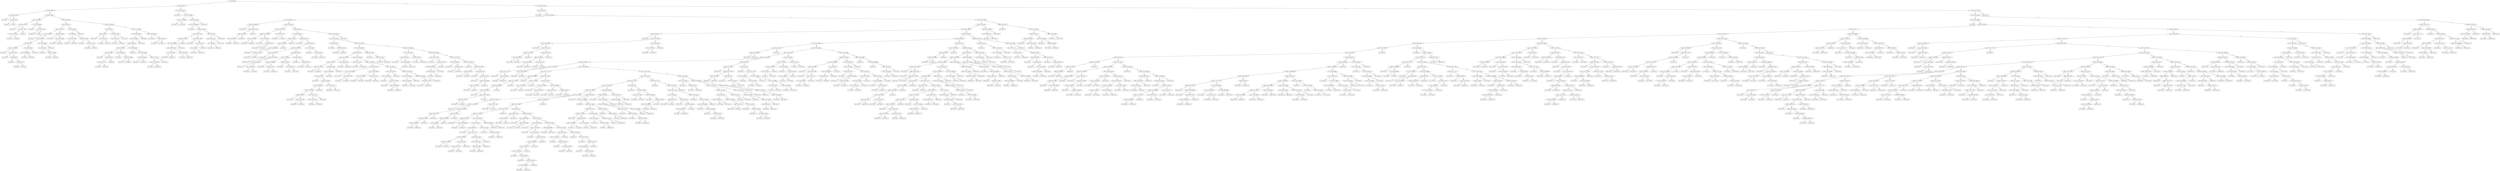 digraph 28 {
    node [shape=ellipse]
    node [shape=ellipse]
    "(0) 2 Cut=94.65" -> "(1) 4 Cut=0.475659" [label="<"]
    node [shape=ellipse]
    "(0) 2 Cut=94.65" -> "(150) 6 Cut=0.0625" [label=">="]
    node [shape=ellipse]
    "(1) 4 Cut=0.475659" -> "(2) 3 Cut=13.9784" [label="<"]
    node [shape=ellipse]
    "(1) 4 Cut=0.475659" -> "(113) 4 Cut=0.504255" [label=">="]
    node [shape=ellipse]
    "(2) 3 Cut=13.9784" -> "(3) 4 Cut=0.421416" [label="<"]
    node [shape=ellipse]
    "(2) 3 Cut=13.9784" -> "(8) 5 Cut=1.83382" [label=">="]
    node [shape=box]
    "(3) 4 Cut=0.421416" -> "(4) Class=0 " [label="<"]
    node [shape=ellipse]
    "(3) 4 Cut=0.421416" -> "(5) 3 Cut=10.7829" [label=">="]
    node [shape=box]
    "(5) 3 Cut=10.7829" -> "(6) Class=0 " [label="<"]
    node [shape=box]
    "(5) 3 Cut=10.7829" -> "(7) Class=1 " [label=">="]
    node [shape=ellipse]
    "(8) 5 Cut=1.83382" -> "(9) 1 Cut=2.28556" [label="<"]
    node [shape=ellipse]
    "(8) 5 Cut=1.83382" -> "(22) 5 Cut=3.3358" [label=">="]
    node [shape=ellipse]
    "(9) 1 Cut=2.28556" -> "(10) 5 Cut=1.81782" [label="<"]
    node [shape=ellipse]
    "(9) 1 Cut=2.28556" -> "(17) 4 Cut=0.304846" [label=">="]
    node [shape=box]
    "(10) 5 Cut=1.81782" -> "(11) Class=1 " [label="<"]
    node [shape=ellipse]
    "(10) 5 Cut=1.81782" -> "(12) 1 Cut=1.77092" [label=">="]
    node [shape=ellipse]
    "(12) 1 Cut=1.77092" -> "(13) 1 Cut=1.382029" [label="<"]
    node [shape=box]
    "(12) 1 Cut=1.77092" -> "(16) Class=1 " [label=">="]
    node [shape=box]
    "(13) 1 Cut=1.382029" -> "(14) Class=1 " [label="<"]
    node [shape=box]
    "(13) 1 Cut=1.382029" -> "(15) Class=0 " [label=">="]
    node [shape=box]
    "(17) 4 Cut=0.304846" -> "(18) Class=1 " [label="<"]
    node [shape=ellipse]
    "(17) 4 Cut=0.304846" -> "(19) 3 Cut=14.7556" [label=">="]
    node [shape=box]
    "(19) 3 Cut=14.7556" -> "(20) Class=1 " [label="<"]
    node [shape=box]
    "(19) 3 Cut=14.7556" -> "(21) Class=0 " [label=">="]
    node [shape=ellipse]
    "(22) 5 Cut=3.3358" -> "(23) 6 Cut=0.0875" [label="<"]
    node [shape=ellipse]
    "(22) 5 Cut=3.3358" -> "(66) 4 Cut=0.019803" [label=">="]
    node [shape=ellipse]
    "(23) 6 Cut=0.0875" -> "(24) 1 Cut=2.01724" [label="<"]
    node [shape=ellipse]
    "(23) 6 Cut=0.0875" -> "(55) 5 Cut=2.0915" [label=">="]
    node [shape=ellipse]
    "(24) 1 Cut=2.01724" -> "(25) 2 Cut=54.825" [label="<"]
    node [shape=ellipse]
    "(24) 1 Cut=2.01724" -> "(50) 4 Cut=0.14438" [label=">="]
    node [shape=box]
    "(25) 2 Cut=54.825" -> "(26) Class=0 " [label="<"]
    node [shape=ellipse]
    "(25) 2 Cut=54.825" -> "(27) 6 Cut=0.0625" [label=">="]
    node [shape=ellipse]
    "(27) 6 Cut=0.0625" -> "(28) 2 Cut=80.75" [label="<"]
    node [shape=ellipse]
    "(27) 6 Cut=0.0625" -> "(43) 5 Cut=2.00996" [label=">="]
    node [shape=ellipse]
    "(28) 2 Cut=80.75" -> "(29) 1 Cut=1.382029" [label="<"]
    node [shape=ellipse]
    "(28) 2 Cut=80.75" -> "(38) 0 Cut=0.50882" [label=">="]
    node [shape=box]
    "(29) 1 Cut=1.382029" -> "(30) Class=1 " [label="<"]
    node [shape=ellipse]
    "(29) 1 Cut=1.382029" -> "(31) 1 Cut=1.77085" [label=">="]
    node [shape=box]
    "(31) 1 Cut=1.77085" -> "(32) Class=0 " [label="<"]
    node [shape=ellipse]
    "(31) 1 Cut=1.77085" -> "(33) 0 Cut=9e-05" [label=">="]
    node [shape=box]
    "(33) 0 Cut=9e-05" -> "(34) Class=0 " [label="<"]
    node [shape=ellipse]
    "(33) 0 Cut=9e-05" -> "(35) 6 Cut=0.015" [label=">="]
    node [shape=box]
    "(35) 6 Cut=0.015" -> "(36) Class=0 " [label="<"]
    node [shape=box]
    "(35) 6 Cut=0.015" -> "(37) Class=1 " [label=">="]
    node [shape=ellipse]
    "(38) 0 Cut=0.50882" -> "(39) 4 Cut=0.059845" [label="<"]
    node [shape=box]
    "(38) 0 Cut=0.50882" -> "(42) Class=0 " [label=">="]
    node [shape=box]
    "(39) 4 Cut=0.059845" -> "(40) Class=0 " [label="<"]
    node [shape=box]
    "(39) 4 Cut=0.059845" -> "(41) Class=1 " [label=">="]
    node [shape=ellipse]
    "(43) 5 Cut=2.00996" -> "(44) 0 Cut=9e-05" [label="<"]
    node [shape=box]
    "(43) 5 Cut=2.00996" -> "(49) Class=0 " [label=">="]
    node [shape=box]
    "(44) 0 Cut=9e-05" -> "(45) Class=0 " [label="<"]
    node [shape=ellipse]
    "(44) 0 Cut=9e-05" -> "(46) 5 Cut=1.86395" [label=">="]
    node [shape=box]
    "(46) 5 Cut=1.86395" -> "(47) Class=0 " [label="<"]
    node [shape=box]
    "(46) 5 Cut=1.86395" -> "(48) Class=1 " [label=">="]
    node [shape=box]
    "(50) 4 Cut=0.14438" -> "(51) Class=0 " [label="<"]
    node [shape=ellipse]
    "(50) 4 Cut=0.14438" -> "(52) 4 Cut=0.150954" [label=">="]
    node [shape=box]
    "(52) 4 Cut=0.150954" -> "(53) Class=1 " [label="<"]
    node [shape=box]
    "(52) 4 Cut=0.150954" -> "(54) Class=0 " [label=">="]
    node [shape=ellipse]
    "(55) 5 Cut=2.0915" -> "(56) 2 Cut=68.9" [label="<"]
    node [shape=box]
    "(55) 5 Cut=2.0915" -> "(65) Class=0 " [label=">="]
    node [shape=ellipse]
    "(56) 2 Cut=68.9" -> "(57) 5 Cut=1.91414" [label="<"]
    node [shape=ellipse]
    "(56) 2 Cut=68.9" -> "(60) 5 Cut=1.95614" [label=">="]
    node [shape=box]
    "(57) 5 Cut=1.91414" -> "(58) Class=1 " [label="<"]
    node [shape=box]
    "(57) 5 Cut=1.91414" -> "(59) Class=0 " [label=">="]
    node [shape=box]
    "(60) 5 Cut=1.95614" -> "(61) Class=1 " [label="<"]
    node [shape=ellipse]
    "(60) 5 Cut=1.95614" -> "(62) 1 Cut=2.27106" [label=">="]
    node [shape=box]
    "(62) 1 Cut=2.27106" -> "(63) Class=0 " [label="<"]
    node [shape=box]
    "(62) 1 Cut=2.27106" -> "(64) Class=1 " [label=">="]
    node [shape=ellipse]
    "(66) 4 Cut=0.019803" -> "(67) 0 Cut=2e-06" [label="<"]
    node [shape=ellipse]
    "(66) 4 Cut=0.019803" -> "(78) 1 Cut=2.28556" [label=">="]
    node [shape=ellipse]
    "(67) 0 Cut=2e-06" -> "(68) 2 Cut=80.75" [label="<"]
    node [shape=ellipse]
    "(67) 0 Cut=2e-06" -> "(73) 3 Cut=51.8768" [label=">="]
    node [shape=box]
    "(68) 2 Cut=80.75" -> "(69) Class=0 " [label="<"]
    node [shape=ellipse]
    "(68) 2 Cut=80.75" -> "(70) 6 Cut=0.0375" [label=">="]
    node [shape=box]
    "(70) 6 Cut=0.0375" -> "(71) Class=0 " [label="<"]
    node [shape=box]
    "(70) 6 Cut=0.0375" -> "(72) Class=1 " [label=">="]
    node [shape=ellipse]
    "(73) 3 Cut=51.8768" -> "(74) 1 Cut=2.27106" [label="<"]
    node [shape=box]
    "(73) 3 Cut=51.8768" -> "(77) Class=0 " [label=">="]
    node [shape=box]
    "(74) 1 Cut=2.27106" -> "(75) Class=0 " [label="<"]
    node [shape=box]
    "(74) 1 Cut=2.27106" -> "(76) Class=1 " [label=">="]
    node [shape=ellipse]
    "(78) 1 Cut=2.28556" -> "(79) 4 Cut=0.026616" [label="<"]
    node [shape=ellipse]
    "(78) 1 Cut=2.28556" -> "(108) 4 Cut=0.026616" [label=">="]
    node [shape=ellipse]
    "(79) 4 Cut=0.026616" -> "(80) 5 Cut=3.42233" [label="<"]
    node [shape=box]
    "(79) 4 Cut=0.026616" -> "(107) Class=0 " [label=">="]
    node [shape=ellipse]
    "(80) 5 Cut=3.42233" -> "(81) 5 Cut=3.38816" [label="<"]
    node [shape=box]
    "(80) 5 Cut=3.42233" -> "(106) Class=0 " [label=">="]
    node [shape=ellipse]
    "(81) 5 Cut=3.38816" -> "(82) 6 Cut=0.0875" [label="<"]
    node [shape=ellipse]
    "(81) 5 Cut=3.38816" -> "(95) 0 Cut=0.000203" [label=">="]
    node [shape=ellipse]
    "(82) 6 Cut=0.0875" -> "(83) 6 Cut=0.0375" [label="<"]
    node [shape=ellipse]
    "(82) 6 Cut=0.0875" -> "(90) 3 Cut=48.0602" [label=">="]
    node [shape=box]
    "(83) 6 Cut=0.0375" -> "(84) Class=0 " [label="<"]
    node [shape=ellipse]
    "(83) 6 Cut=0.0375" -> "(85) 6 Cut=0.0625" [label=">="]
    node [shape=ellipse]
    "(85) 6 Cut=0.0625" -> "(86) 1 Cut=1.77771" [label="<"]
    node [shape=box]
    "(85) 6 Cut=0.0625" -> "(89) Class=0 " [label=">="]
    node [shape=box]
    "(86) 1 Cut=1.77771" -> "(87) Class=1 " [label="<"]
    node [shape=box]
    "(86) 1 Cut=1.77771" -> "(88) Class=0 " [label=">="]
    node [shape=box]
    "(90) 3 Cut=48.0602" -> "(91) Class=0 " [label="<"]
    node [shape=ellipse]
    "(90) 3 Cut=48.0602" -> "(92) 0 Cut=0.500089" [label=">="]
    node [shape=box]
    "(92) 0 Cut=0.500089" -> "(93) Class=1 " [label="<"]
    node [shape=box]
    "(92) 0 Cut=0.500089" -> "(94) Class=0 " [label=">="]
    node [shape=box]
    "(95) 0 Cut=0.000203" -> "(96) Class=0 " [label="<"]
    node [shape=ellipse]
    "(95) 0 Cut=0.000203" -> "(97) 1 Cut=2.01038" [label=">="]
    node [shape=ellipse]
    "(97) 1 Cut=2.01038" -> "(98) 5 Cut=3.40396" [label="<"]
    node [shape=ellipse]
    "(97) 1 Cut=2.01038" -> "(101) 6 Cut=0.0375" [label=">="]
    node [shape=box]
    "(98) 5 Cut=3.40396" -> "(99) Class=1 " [label="<"]
    node [shape=box]
    "(98) 5 Cut=3.40396" -> "(100) Class=0 " [label=">="]
    node [shape=ellipse]
    "(101) 6 Cut=0.0375" -> "(102) 0 Cut=0.011398" [label="<"]
    node [shape=box]
    "(101) 6 Cut=0.0375" -> "(105) Class=1 " [label=">="]
    node [shape=box]
    "(102) 0 Cut=0.011398" -> "(103) Class=1 " [label="<"]
    node [shape=box]
    "(102) 0 Cut=0.011398" -> "(104) Class=0 " [label=">="]
    node [shape=box]
    "(108) 4 Cut=0.026616" -> "(109) Class=0 " [label="<"]
    node [shape=ellipse]
    "(108) 4 Cut=0.026616" -> "(110) 6 Cut=0.0375" [label=">="]
    node [shape=box]
    "(110) 6 Cut=0.0375" -> "(111) Class=0 " [label="<"]
    node [shape=box]
    "(110) 6 Cut=0.0375" -> "(112) Class=1 " [label=">="]
    node [shape=box]
    "(113) 4 Cut=0.504255" -> "(114) Class=1 " [label="<"]
    node [shape=ellipse]
    "(113) 4 Cut=0.504255" -> "(115) 4 Cut=0.598647" [label=">="]
    node [shape=ellipse]
    "(115) 4 Cut=0.598647" -> "(116) 5 Cut=1.46386" [label="<"]
    node [shape=ellipse]
    "(115) 4 Cut=0.598647" -> "(119) 3 Cut=7.66422" [label=">="]
    node [shape=box]
    "(116) 5 Cut=1.46386" -> "(117) Class=1 " [label="<"]
    node [shape=box]
    "(116) 5 Cut=1.46386" -> "(118) Class=0 " [label=">="]
    node [shape=ellipse]
    "(119) 3 Cut=7.66422" -> "(120) 4 Cut=0.669348" [label="<"]
    node [shape=box]
    "(119) 3 Cut=7.66422" -> "(149) Class=1 " [label=">="]
    node [shape=box]
    "(120) 4 Cut=0.669348" -> "(121) Class=0 " [label="<"]
    node [shape=ellipse]
    "(120) 4 Cut=0.669348" -> "(122) 1 Cut=2.28556" [label=">="]
    node [shape=ellipse]
    "(122) 1 Cut=2.28556" -> "(123) 4 Cut=0.772027" [label="<"]
    node [shape=ellipse]
    "(122) 1 Cut=2.28556" -> "(142) 2 Cut=8.75" [label=">="]
    node [shape=ellipse]
    "(123) 4 Cut=0.772027" -> "(124) 5 Cut=1.31916" [label="<"]
    node [shape=ellipse]
    "(123) 4 Cut=0.772027" -> "(135) 0 Cut=0.011398" [label=">="]
    node [shape=ellipse]
    "(124) 5 Cut=1.31916" -> "(125) 0 Cut=0.020104" [label="<"]
    node [shape=box]
    "(124) 5 Cut=1.31916" -> "(134) Class=0 " [label=">="]
    node [shape=ellipse]
    "(125) 0 Cut=0.020104" -> "(126) 4 Cut=0.729163" [label="<"]
    node [shape=box]
    "(125) 0 Cut=0.020104" -> "(133) Class=1 " [label=">="]
    node [shape=ellipse]
    "(126) 4 Cut=0.729163" -> "(127) 1 Cut=2.0316" [label="<"]
    node [shape=ellipse]
    "(126) 4 Cut=0.729163" -> "(130) 1 Cut=2.03153" [label=">="]
    node [shape=box]
    "(127) 1 Cut=2.0316" -> "(128) Class=0 " [label="<"]
    node [shape=box]
    "(127) 1 Cut=2.0316" -> "(129) Class=1 " [label=">="]
    node [shape=box]
    "(130) 1 Cut=2.03153" -> "(131) Class=0 " [label="<"]
    node [shape=box]
    "(130) 1 Cut=2.03153" -> "(132) Class=1 " [label=">="]
    node [shape=box]
    "(135) 0 Cut=0.011398" -> "(136) Class=0 " [label="<"]
    node [shape=ellipse]
    "(135) 0 Cut=0.011398" -> "(137) 6 Cut=0.0375" [label=">="]
    node [shape=ellipse]
    "(137) 6 Cut=0.0375" -> "(138) 2 Cut=6.35" [label="<"]
    node [shape=box]
    "(137) 6 Cut=0.0375" -> "(141) Class=0 " [label=">="]
    node [shape=box]
    "(138) 2 Cut=6.35" -> "(139) Class=0 " [label="<"]
    node [shape=box]
    "(138) 2 Cut=6.35" -> "(140) Class=1 " [label=">="]
    node [shape=ellipse]
    "(142) 2 Cut=8.75" -> "(143) 5 Cut=1.24021" [label="<"]
    node [shape=box]
    "(142) 2 Cut=8.75" -> "(148) Class=1 " [label=">="]
    node [shape=ellipse]
    "(143) 5 Cut=1.24021" -> "(144) 2 Cut=6.35" [label="<"]
    node [shape=box]
    "(143) 5 Cut=1.24021" -> "(147) Class=0 " [label=">="]
    node [shape=box]
    "(144) 2 Cut=6.35" -> "(145) Class=0 " [label="<"]
    node [shape=box]
    "(144) 2 Cut=6.35" -> "(146) Class=1 " [label=">="]
    node [shape=ellipse]
    "(150) 6 Cut=0.0625" -> "(151) 6 Cut=0.0175" [label="<"]
    node [shape=ellipse]
    "(150) 6 Cut=0.0625" -> "(972) 5 Cut=3.877539" [label=">="]
    node [shape=box]
    "(151) 6 Cut=0.0175" -> "(152) Class=0 " [label="<"]
    node [shape=ellipse]
    "(151) 6 Cut=0.0175" -> "(153) 4 Cut=0.003449" [label=">="]
    node [shape=ellipse]
    "(153) 4 Cut=0.003449" -> "(154) 2 Cut=209.425" [label="<"]
    node [shape=ellipse]
    "(153) 4 Cut=0.003449" -> "(351) 3 Cut=253.508" [label=">="]
    node [shape=ellipse]
    "(154) 2 Cut=209.425" -> "(155) 0 Cut=0.000203" [label="<"]
    node [shape=ellipse]
    "(154) 2 Cut=209.425" -> "(164) 3 Cut=151.837" [label=">="]
    node [shape=box]
    "(155) 0 Cut=0.000203" -> "(156) Class=0 " [label="<"]
    node [shape=ellipse]
    "(155) 0 Cut=0.000203" -> "(157) 0 Cut=0.511283" [label=">="]
    node [shape=ellipse]
    "(157) 0 Cut=0.511283" -> "(158) 6 Cut=0.0375" [label="<"]
    node [shape=box]
    "(157) 0 Cut=0.511283" -> "(163) Class=1 " [label=">="]
    node [shape=ellipse]
    "(158) 6 Cut=0.0375" -> "(159) 1 Cut=2.27106" [label="<"]
    node [shape=box]
    "(158) 6 Cut=0.0375" -> "(162) Class=1 " [label=">="]
    node [shape=box]
    "(159) 1 Cut=2.27106" -> "(160) Class=0 " [label="<"]
    node [shape=box]
    "(159) 1 Cut=2.27106" -> "(161) Class=1 " [label=">="]
    node [shape=ellipse]
    "(164) 3 Cut=151.837" -> "(165) 1 Cut=2.27106" [label="<"]
    node [shape=ellipse]
    "(164) 3 Cut=151.837" -> "(178) 0 Cut=9e-05" [label=">="]
    node [shape=ellipse]
    "(165) 1 Cut=2.27106" -> "(166) 1 Cut=1.382029" [label="<"]
    node [shape=ellipse]
    "(165) 1 Cut=2.27106" -> "(175) 5 Cut=3.77367" [label=">="]
    node [shape=ellipse]
    "(166) 1 Cut=1.382029" -> "(167) 3 Cut=138.946" [label="<"]
    node [shape=ellipse]
    "(166) 1 Cut=1.382029" -> "(170) 5 Cut=3.80625" [label=">="]
    node [shape=box]
    "(167) 3 Cut=138.946" -> "(168) Class=0 " [label="<"]
    node [shape=box]
    "(167) 3 Cut=138.946" -> "(169) Class=1 " [label=">="]
    node [shape=box]
    "(170) 5 Cut=3.80625" -> "(171) Class=0 " [label="<"]
    node [shape=ellipse]
    "(170) 5 Cut=3.80625" -> "(172) 6 Cut=0.0375" [label=">="]
    node [shape=box]
    "(172) 6 Cut=0.0375" -> "(173) Class=0 " [label="<"]
    node [shape=box]
    "(172) 6 Cut=0.0375" -> "(174) Class=1 " [label=">="]
    node [shape=box]
    "(175) 5 Cut=3.77367" -> "(176) Class=0 " [label="<"]
    node [shape=box]
    "(175) 5 Cut=3.77367" -> "(177) Class=1 " [label=">="]
    node [shape=ellipse]
    "(178) 0 Cut=9e-05" -> "(179) 3 Cut=193.488" [label="<"]
    node [shape=ellipse]
    "(178) 0 Cut=9e-05" -> "(224) 4 Cut=0.003428" [label=">="]
    node [shape=ellipse]
    "(179) 3 Cut=193.488" -> "(180) 0 Cut=2e-06" [label="<"]
    node [shape=ellipse]
    "(179) 3 Cut=193.488" -> "(189) 2 Cut=337.225" [label=">="]
    node [shape=ellipse]
    "(180) 0 Cut=2e-06" -> "(181) 5 Cut=3.8338" [label="<"]
    node [shape=box]
    "(180) 0 Cut=2e-06" -> "(188) Class=1 " [label=">="]
    node [shape=ellipse]
    "(181) 5 Cut=3.8338" -> "(182) 4 Cut=0.003428" [label="<"]
    node [shape=box]
    "(181) 5 Cut=3.8338" -> "(187) Class=1 " [label=">="]
    node [shape=box]
    "(182) 4 Cut=0.003428" -> "(183) Class=0 " [label="<"]
    node [shape=ellipse]
    "(182) 4 Cut=0.003428" -> "(184) 6 Cut=0.0375" [label=">="]
    node [shape=box]
    "(184) 6 Cut=0.0375" -> "(185) Class=0 " [label="<"]
    node [shape=box]
    "(184) 6 Cut=0.0375" -> "(186) Class=1 " [label=">="]
    node [shape=box]
    "(189) 2 Cut=337.225" -> "(190) Class=0 " [label="<"]
    node [shape=ellipse]
    "(189) 2 Cut=337.225" -> "(191) 4 Cut=0.002717" [label=">="]
    node [shape=ellipse]
    "(191) 4 Cut=0.002717" -> "(192) 4 Cut=0.001003" [label="<"]
    node [shape=ellipse]
    "(191) 4 Cut=0.002717" -> "(219) 5 Cut=3.6847" [label=">="]
    node [shape=ellipse]
    "(192) 4 Cut=0.001003" -> "(193) 2 Cut=395.275" [label="<"]
    node [shape=ellipse]
    "(192) 4 Cut=0.001003" -> "(202) 5 Cut=3.84992" [label=">="]
    node [shape=box]
    "(193) 2 Cut=395.275" -> "(194) Class=0 " [label="<"]
    node [shape=ellipse]
    "(193) 2 Cut=395.275" -> "(195) 5 Cut=3.877539" [label=">="]
    node [shape=box]
    "(195) 5 Cut=3.877539" -> "(196) Class=0 " [label="<"]
    node [shape=ellipse]
    "(195) 5 Cut=3.877539" -> "(197) 3 Cut=285.201" [label=">="]
    node [shape=box]
    "(197) 3 Cut=285.201" -> "(198) Class=1 " [label="<"]
    node [shape=ellipse]
    "(197) 3 Cut=285.201" -> "(199) 1 Cut=2.03174" [label=">="]
    node [shape=box]
    "(199) 1 Cut=2.03174" -> "(200) Class=0 " [label="<"]
    node [shape=box]
    "(199) 1 Cut=2.03174" -> "(201) Class=1 " [label=">="]
    node [shape=ellipse]
    "(202) 5 Cut=3.84992" -> "(203) 0 Cut=2e-06" [label="<"]
    node [shape=ellipse]
    "(202) 5 Cut=3.84992" -> "(214) 6 Cut=0.0375" [label=">="]
    node [shape=ellipse]
    "(203) 0 Cut=2e-06" -> "(204) 4 Cut=0.002505" [label="<"]
    node [shape=ellipse]
    "(203) 0 Cut=2e-06" -> "(209) 5 Cut=3.8306" [label=">="]
    node [shape=box]
    "(204) 4 Cut=0.002505" -> "(205) Class=0 " [label="<"]
    node [shape=ellipse]
    "(204) 4 Cut=0.002505" -> "(206) 6 Cut=0.0375" [label=">="]
    node [shape=box]
    "(206) 6 Cut=0.0375" -> "(207) Class=0 " [label="<"]
    node [shape=box]
    "(206) 6 Cut=0.0375" -> "(208) Class=1 " [label=">="]
    node [shape=box]
    "(209) 5 Cut=3.8306" -> "(210) Class=1 " [label="<"]
    node [shape=ellipse]
    "(209) 5 Cut=3.8306" -> "(211) 2 Cut=395.275" [label=">="]
    node [shape=box]
    "(211) 2 Cut=395.275" -> "(212) Class=1 " [label="<"]
    node [shape=box]
    "(211) 2 Cut=395.275" -> "(213) Class=0 " [label=">="]
    node [shape=box]
    "(214) 6 Cut=0.0375" -> "(215) Class=1 " [label="<"]
    node [shape=ellipse]
    "(214) 6 Cut=0.0375" -> "(216) 3 Cut=233.74" [label=">="]
    node [shape=box]
    "(216) 3 Cut=233.74" -> "(217) Class=0 " [label="<"]
    node [shape=box]
    "(216) 3 Cut=233.74" -> "(218) Class=1 " [label=">="]
    node [shape=box]
    "(219) 5 Cut=3.6847" -> "(220) Class=0 " [label="<"]
    node [shape=ellipse]
    "(219) 5 Cut=3.6847" -> "(221) 0 Cut=2e-06" [label=">="]
    node [shape=box]
    "(221) 0 Cut=2e-06" -> "(222) Class=0 " [label="<"]
    node [shape=box]
    "(221) 0 Cut=2e-06" -> "(223) Class=1 " [label=">="]
    node [shape=ellipse]
    "(224) 4 Cut=0.003428" -> "(225) 3 Cut=156.336" [label="<"]
    node [shape=box]
    "(224) 4 Cut=0.003428" -> "(350) Class=0 " [label=">="]
    node [shape=ellipse]
    "(225) 3 Cut=156.336" -> "(226) 6 Cut=0.0375" [label="<"]
    node [shape=ellipse]
    "(225) 3 Cut=156.336" -> "(231) 5 Cut=3.87038" [label=">="]
    node [shape=box]
    "(226) 6 Cut=0.0375" -> "(227) Class=0 " [label="<"]
    node [shape=ellipse]
    "(226) 6 Cut=0.0375" -> "(228) 1 Cut=1.64271" [label=">="]
    node [shape=box]
    "(228) 1 Cut=1.64271" -> "(229) Class=1 " [label="<"]
    node [shape=box]
    "(228) 1 Cut=1.64271" -> "(230) Class=0 " [label=">="]
    node [shape=ellipse]
    "(231) 5 Cut=3.87038" -> "(232) 5 Cut=3.865879" [label="<"]
    node [shape=ellipse]
    "(231) 5 Cut=3.87038" -> "(309) 4 Cut=0.000582" [label=">="]
    node [shape=ellipse]
    "(232) 5 Cut=3.865879" -> "(233) 6 Cut=0.0375" [label="<"]
    node [shape=ellipse]
    "(232) 5 Cut=3.865879" -> "(304) 6 Cut=0.0375" [label=">="]
    node [shape=ellipse]
    "(233) 6 Cut=0.0375" -> "(234) 1 Cut=2.27106" [label="<"]
    node [shape=ellipse]
    "(233) 6 Cut=0.0375" -> "(265) 0 Cut=0.000203" [label=">="]
    node [shape=ellipse]
    "(234) 1 Cut=2.27106" -> "(235) 2 Cut=287.7" [label="<"]
    node [shape=ellipse]
    "(234) 1 Cut=2.27106" -> "(262) 4 Cut=0.001605" [label=">="]
    node [shape=ellipse]
    "(235) 2 Cut=287.7" -> "(236) 1 Cut=1.77085" [label="<"]
    node [shape=ellipse]
    "(235) 2 Cut=287.7" -> "(239) 4 Cut=0.0034" [label=">="]
    node [shape=box]
    "(236) 1 Cut=1.77085" -> "(237) Class=1 " [label="<"]
    node [shape=box]
    "(236) 1 Cut=1.77085" -> "(238) Class=0 " [label=">="]
    node [shape=ellipse]
    "(239) 4 Cut=0.0034" -> "(240) 4 Cut=0.002522" [label="<"]
    node [shape=box]
    "(239) 4 Cut=0.0034" -> "(261) Class=1 " [label=">="]
    node [shape=ellipse]
    "(240) 4 Cut=0.002522" -> "(241) 5 Cut=3.74233" [label="<"]
    node [shape=box]
    "(240) 4 Cut=0.002522" -> "(260) Class=0 " [label=">="]
    node [shape=box]
    "(241) 5 Cut=3.74233" -> "(242) Class=1 " [label="<"]
    node [shape=ellipse]
    "(241) 5 Cut=3.74233" -> "(243) 5 Cut=3.86035" [label=">="]
    node [shape=ellipse]
    "(243) 5 Cut=3.86035" -> "(244) 4 Cut=0.00148" [label="<"]
    node [shape=ellipse]
    "(243) 5 Cut=3.86035" -> "(257) 3 Cut=211.732" [label=">="]
    node [shape=ellipse]
    "(244) 4 Cut=0.00148" -> "(245) 1 Cut=1.77085" [label="<"]
    node [shape=box]
    "(244) 4 Cut=0.00148" -> "(256) Class=0 " [label=">="]
    node [shape=ellipse]
    "(245) 1 Cut=1.77085" -> "(246) 2 Cut=463.3" [label="<"]
    node [shape=ellipse]
    "(245) 1 Cut=1.77085" -> "(251) 1 Cut=2.01717" [label=">="]
    node [shape=box]
    "(246) 2 Cut=463.3" -> "(247) Class=1 " [label="<"]
    node [shape=ellipse]
    "(246) 2 Cut=463.3" -> "(248) 5 Cut=3.83387" [label=">="]
    node [shape=box]
    "(248) 5 Cut=3.83387" -> "(249) Class=0 " [label="<"]
    node [shape=box]
    "(248) 5 Cut=3.83387" -> "(250) Class=1 " [label=">="]
    node [shape=ellipse]
    "(251) 1 Cut=2.01717" -> "(252) 2 Cut=337.225" [label="<"]
    node [shape=box]
    "(251) 1 Cut=2.01717" -> "(255) Class=0 " [label=">="]
    node [shape=box]
    "(252) 2 Cut=337.225" -> "(253) Class=1 " [label="<"]
    node [shape=box]
    "(252) 2 Cut=337.225" -> "(254) Class=0 " [label=">="]
    node [shape=box]
    "(257) 3 Cut=211.732" -> "(258) Class=0 " [label="<"]
    node [shape=box]
    "(257) 3 Cut=211.732" -> "(259) Class=1 " [label=">="]
    node [shape=box]
    "(262) 4 Cut=0.001605" -> "(263) Class=0 " [label="<"]
    node [shape=box]
    "(262) 4 Cut=0.001605" -> "(264) Class=1 " [label=">="]
    node [shape=ellipse]
    "(265) 0 Cut=0.000203" -> "(266) 5 Cut=3.75734" [label="<"]
    node [shape=ellipse]
    "(265) 0 Cut=0.000203" -> "(269) 1 Cut=2.01038" [label=">="]
    node [shape=box]
    "(266) 5 Cut=3.75734" -> "(267) Class=1 " [label="<"]
    node [shape=box]
    "(266) 5 Cut=3.75734" -> "(268) Class=0 " [label=">="]
    node [shape=ellipse]
    "(269) 1 Cut=2.01038" -> "(270) 4 Cut=0.002535" [label="<"]
    node [shape=ellipse]
    "(269) 1 Cut=2.01038" -> "(283) 2 Cut=395.275" [label=">="]
    node [shape=ellipse]
    "(270) 4 Cut=0.002535" -> "(271) 1 Cut=1.382029" [label="<"]
    node [shape=ellipse]
    "(270) 4 Cut=0.002535" -> "(276) 1 Cut=1.382029" [label=">="]
    node [shape=box]
    "(271) 1 Cut=1.382029" -> "(272) Class=1 " [label="<"]
    node [shape=ellipse]
    "(271) 1 Cut=1.382029" -> "(273) 5 Cut=3.76055" [label=">="]
    node [shape=box]
    "(273) 5 Cut=3.76055" -> "(274) Class=1 " [label="<"]
    node [shape=box]
    "(273) 5 Cut=3.76055" -> "(275) Class=0 " [label=">="]
    node [shape=ellipse]
    "(276) 1 Cut=1.382029" -> "(277) 5 Cut=3.68781" [label="<"]
    node [shape=ellipse]
    "(276) 1 Cut=1.382029" -> "(280) 2 Cut=337.225" [label=">="]
    node [shape=box]
    "(277) 5 Cut=3.68781" -> "(278) Class=1 " [label="<"]
    node [shape=box]
    "(277) 5 Cut=3.68781" -> "(279) Class=0 " [label=">="]
    node [shape=box]
    "(280) 2 Cut=337.225" -> "(281) Class=0 " [label="<"]
    node [shape=box]
    "(280) 2 Cut=337.225" -> "(282) Class=1 " [label=">="]
    node [shape=ellipse]
    "(283) 2 Cut=395.275" -> "(284) 1 Cut=2.27106" [label="<"]
    node [shape=ellipse]
    "(283) 2 Cut=395.275" -> "(293) 4 Cut=0.001365" [label=">="]
    node [shape=ellipse]
    "(284) 1 Cut=2.27106" -> "(285) 3 Cut=173.128" [label="<"]
    node [shape=box]
    "(284) 1 Cut=2.27106" -> "(292) Class=1 " [label=">="]
    node [shape=box]
    "(285) 3 Cut=173.128" -> "(286) Class=0 " [label="<"]
    node [shape=ellipse]
    "(285) 3 Cut=173.128" -> "(287) 3 Cut=177.696" [label=">="]
    node [shape=box]
    "(287) 3 Cut=177.696" -> "(288) Class=1 " [label="<"]
    node [shape=ellipse]
    "(287) 3 Cut=177.696" -> "(289) 5 Cut=3.82494" [label=">="]
    node [shape=box]
    "(289) 5 Cut=3.82494" -> "(290) Class=0 " [label="<"]
    node [shape=box]
    "(289) 5 Cut=3.82494" -> "(291) Class=1 " [label=">="]
    node [shape=ellipse]
    "(293) 4 Cut=0.001365" -> "(294) 4 Cut=0.001265" [label="<"]
    node [shape=ellipse]
    "(293) 4 Cut=0.001365" -> "(299) 0 Cut=0.011398" [label=">="]
    node [shape=ellipse]
    "(294) 4 Cut=0.001265" -> "(295) 5 Cut=3.85194" [label="<"]
    node [shape=box]
    "(294) 4 Cut=0.001265" -> "(298) Class=1 " [label=">="]
    node [shape=box]
    "(295) 5 Cut=3.85194" -> "(296) Class=0 " [label="<"]
    node [shape=box]
    "(295) 5 Cut=3.85194" -> "(297) Class=1 " [label=">="]
    node [shape=ellipse]
    "(299) 0 Cut=0.011398" -> "(300) 5 Cut=3.77238" [label="<"]
    node [shape=box]
    "(299) 0 Cut=0.011398" -> "(303) Class=0 " [label=">="]
    node [shape=box]
    "(300) 5 Cut=3.77238" -> "(301) Class=1 " [label="<"]
    node [shape=box]
    "(300) 5 Cut=3.77238" -> "(302) Class=0 " [label=">="]
    node [shape=box]
    "(304) 6 Cut=0.0375" -> "(305) Class=1 " [label="<"]
    node [shape=ellipse]
    "(304) 6 Cut=0.0375" -> "(306) 1 Cut=2.27106" [label=">="]
    node [shape=box]
    "(306) 1 Cut=2.27106" -> "(307) Class=0 " [label="<"]
    node [shape=box]
    "(306) 1 Cut=2.27106" -> "(308) Class=1 " [label=">="]
    node [shape=ellipse]
    "(309) 4 Cut=0.000582" -> "(310) 1 Cut=2.27106" [label="<"]
    node [shape=ellipse]
    "(309) 4 Cut=0.000582" -> "(319) 4 Cut=0.000628" [label=">="]
    node [shape=ellipse]
    "(310) 1 Cut=2.27106" -> "(311) 6 Cut=0.0375" [label="<"]
    node [shape=ellipse]
    "(310) 1 Cut=2.27106" -> "(316) 6 Cut=0.0375" [label=">="]
    node [shape=box]
    "(311) 6 Cut=0.0375" -> "(312) Class=1 " [label="<"]
    node [shape=ellipse]
    "(311) 6 Cut=0.0375" -> "(313) 4 Cut=0.000497" [label=">="]
    node [shape=box]
    "(313) 4 Cut=0.000497" -> "(314) Class=0 " [label="<"]
    node [shape=box]
    "(313) 4 Cut=0.000497" -> "(315) Class=1 " [label=">="]
    node [shape=box]
    "(316) 6 Cut=0.0375" -> "(317) Class=1 " [label="<"]
    node [shape=box]
    "(316) 6 Cut=0.0375" -> "(318) Class=0 " [label=">="]
    node [shape=ellipse]
    "(319) 4 Cut=0.000628" -> "(320) 1 Cut=1.77085" [label="<"]
    node [shape=ellipse]
    "(319) 4 Cut=0.000628" -> "(329) 1 Cut=1.77085" [label=">="]
    node [shape=box]
    "(320) 1 Cut=1.77085" -> "(321) Class=1 " [label="<"]
    node [shape=ellipse]
    "(320) 1 Cut=1.77085" -> "(322) 1 Cut=2.27106" [label=">="]
    node [shape=ellipse]
    "(322) 1 Cut=2.27106" -> "(323) 0 Cut=0.011372" [label="<"]
    node [shape=box]
    "(322) 1 Cut=2.27106" -> "(328) Class=1 " [label=">="]
    node [shape=ellipse]
    "(323) 0 Cut=0.011372" -> "(324) 6 Cut=0.0375" [label="<"]
    node [shape=box]
    "(323) 0 Cut=0.011372" -> "(327) Class=0 " [label=">="]
    node [shape=box]
    "(324) 6 Cut=0.0375" -> "(325) Class=1 " [label="<"]
    node [shape=box]
    "(324) 6 Cut=0.0375" -> "(326) Class=0 " [label=">="]
    node [shape=ellipse]
    "(329) 1 Cut=1.77085" -> "(330) 5 Cut=3.87655" [label="<"]
    node [shape=ellipse]
    "(329) 1 Cut=1.77085" -> "(335) 4 Cut=0.000734" [label=">="]
    node [shape=box]
    "(330) 5 Cut=3.87655" -> "(331) Class=0 " [label="<"]
    node [shape=ellipse]
    "(330) 5 Cut=3.87655" -> "(332) 6 Cut=0.0375" [label=">="]
    node [shape=box]
    "(332) 6 Cut=0.0375" -> "(333) Class=1 " [label="<"]
    node [shape=box]
    "(332) 6 Cut=0.0375" -> "(334) Class=0 " [label=">="]
    node [shape=box]
    "(335) 4 Cut=0.000734" -> "(336) Class=1 " [label="<"]
    node [shape=ellipse]
    "(335) 4 Cut=0.000734" -> "(337) 0 Cut=0.000203" [label=">="]
    node [shape=ellipse]
    "(337) 0 Cut=0.000203" -> "(338) 6 Cut=0.0375" [label="<"]
    node [shape=ellipse]
    "(337) 0 Cut=0.000203" -> "(341) 6 Cut=0.0375" [label=">="]
    node [shape=box]
    "(338) 6 Cut=0.0375" -> "(339) Class=1 " [label="<"]
    node [shape=box]
    "(338) 6 Cut=0.0375" -> "(340) Class=0 " [label=">="]
    node [shape=box]
    "(341) 6 Cut=0.0375" -> "(342) Class=0 " [label="<"]
    node [shape=ellipse]
    "(341) 6 Cut=0.0375" -> "(343) 3 Cut=247.915" [label=">="]
    node [shape=box]
    "(343) 3 Cut=247.915" -> "(344) Class=1 " [label="<"]
    node [shape=ellipse]
    "(343) 3 Cut=247.915" -> "(345) 4 Cut=0.000796" [label=">="]
    node [shape=ellipse]
    "(345) 4 Cut=0.000796" -> "(346) 1 Cut=2.27106" [label="<"]
    node [shape=box]
    "(345) 4 Cut=0.000796" -> "(349) Class=0 " [label=">="]
    node [shape=box]
    "(346) 1 Cut=2.27106" -> "(347) Class=0 " [label="<"]
    node [shape=box]
    "(346) 1 Cut=2.27106" -> "(348) Class=1 " [label=">="]
    node [shape=ellipse]
    "(351) 3 Cut=253.508" -> "(352) 3 Cut=252.861" [label="<"]
    node [shape=ellipse]
    "(351) 3 Cut=253.508" -> "(955) 6 Cut=0.0375" [label=">="]
    node [shape=ellipse]
    "(352) 3 Cut=252.861" -> "(353) 5 Cut=1.96563" [label="<"]
    node [shape=ellipse]
    "(352) 3 Cut=252.861" -> "(950) 0 Cut=0.008935" [label=">="]
    node [shape=ellipse]
    "(353) 5 Cut=1.96563" -> "(354) 4 Cut=0.04017" [label="<"]
    node [shape=ellipse]
    "(353) 5 Cut=1.96563" -> "(379) 3 Cut=252.529" [label=">="]
    node [shape=box]
    "(354) 4 Cut=0.04017" -> "(355) Class=1 " [label="<"]
    node [shape=ellipse]
    "(354) 4 Cut=0.04017" -> "(356) 1 Cut=2.28556" [label=">="]
    node [shape=ellipse]
    "(356) 1 Cut=2.28556" -> "(357) 0 Cut=0.008935" [label="<"]
    node [shape=ellipse]
    "(356) 1 Cut=2.28556" -> "(374) 5 Cut=1.94523" [label=">="]
    node [shape=box]
    "(357) 0 Cut=0.008935" -> "(358) Class=1 " [label="<"]
    node [shape=ellipse]
    "(357) 0 Cut=0.008935" -> "(359) 6 Cut=0.0375" [label=">="]
    node [shape=ellipse]
    "(359) 6 Cut=0.0375" -> "(360) 5 Cut=1.92552" [label="<"]
    node [shape=ellipse]
    "(359) 6 Cut=0.0375" -> "(365) 1 Cut=2.01038" [label=">="]
    node [shape=ellipse]
    "(360) 5 Cut=1.92552" -> "(361) 0 Cut=0.020104" [label="<"]
    node [shape=box]
    "(360) 5 Cut=1.92552" -> "(364) Class=1 " [label=">="]
    node [shape=box]
    "(361) 0 Cut=0.020104" -> "(362) Class=0 " [label="<"]
    node [shape=box]
    "(361) 0 Cut=0.020104" -> "(363) Class=1 " [label=">="]
    node [shape=ellipse]
    "(365) 1 Cut=2.01038" -> "(366) 0 Cut=0.50882" [label="<"]
    node [shape=box]
    "(365) 1 Cut=2.01038" -> "(373) Class=1 " [label=">="]
    node [shape=ellipse]
    "(366) 0 Cut=0.50882" -> "(367) 3 Cut=73.5625" [label="<"]
    node [shape=ellipse]
    "(366) 0 Cut=0.50882" -> "(370) 2 Cut=121.25" [label=">="]
    node [shape=box]
    "(367) 3 Cut=73.5625" -> "(368) Class=0 " [label="<"]
    node [shape=box]
    "(367) 3 Cut=73.5625" -> "(369) Class=1 " [label=">="]
    node [shape=box]
    "(370) 2 Cut=121.25" -> "(371) Class=1 " [label="<"]
    node [shape=box]
    "(370) 2 Cut=121.25" -> "(372) Class=0 " [label=">="]
    node [shape=ellipse]
    "(374) 5 Cut=1.94523" -> "(375) 5 Cut=1.9361" [label="<"]
    node [shape=box]
    "(374) 5 Cut=1.94523" -> "(378) Class=0 " [label=">="]
    node [shape=box]
    "(375) 5 Cut=1.9361" -> "(376) Class=0 " [label="<"]
    node [shape=box]
    "(375) 5 Cut=1.9361" -> "(377) Class=1 " [label=">="]
    node [shape=ellipse]
    "(379) 3 Cut=252.529" -> "(380) 0 Cut=0.020104" [label="<"]
    node [shape=ellipse]
    "(379) 3 Cut=252.529" -> "(919) 5 Cut=2.21234" [label=">="]
    node [shape=ellipse]
    "(380) 0 Cut=0.020104" -> "(381) 3 Cut=59.4848" [label="<"]
    node [shape=ellipse]
    "(380) 0 Cut=0.020104" -> "(792) 2 Cut=110.95" [label=">="]
    node [shape=ellipse]
    "(381) 3 Cut=59.4848" -> "(382) 3 Cut=54.1422" [label="<"]
    node [shape=ellipse]
    "(381) 3 Cut=59.4848" -> "(387) 3 Cut=184.836" [label=">="]
    node [shape=ellipse]
    "(382) 3 Cut=54.1422" -> "(383) 0 Cut=0.000203" [label="<"]
    node [shape=box]
    "(382) 3 Cut=54.1422" -> "(386) Class=0 " [label=">="]
    node [shape=box]
    "(383) 0 Cut=0.000203" -> "(384) Class=0 " [label="<"]
    node [shape=box]
    "(383) 0 Cut=0.000203" -> "(385) Class=1 " [label=">="]
    node [shape=ellipse]
    "(387) 3 Cut=184.836" -> "(388) 2 Cut=337.225" [label="<"]
    node [shape=ellipse]
    "(387) 3 Cut=184.836" -> "(739) 1 Cut=2.28556" [label=">="]
    node [shape=ellipse]
    "(388) 2 Cut=337.225" -> "(389) 3 Cut=159.785" [label="<"]
    node [shape=ellipse]
    "(388) 2 Cut=337.225" -> "(722) 1 Cut=2.28556" [label=">="]
    node [shape=ellipse]
    "(389) 3 Cut=159.785" -> "(390) 4 Cut=0.004707" [label="<"]
    node [shape=ellipse]
    "(389) 3 Cut=159.785" -> "(693) 0 Cut=9e-05" [label=">="]
    node [shape=ellipse]
    "(390) 4 Cut=0.004707" -> "(391) 1 Cut=2.0316" [label="<"]
    node [shape=ellipse]
    "(390) 4 Cut=0.004707" -> "(400) 4 Cut=0.006347" [label=">="]
    node [shape=ellipse]
    "(391) 1 Cut=2.0316" -> "(392) 1 Cut=1.77771" [label="<"]
    node [shape=ellipse]
    "(391) 1 Cut=2.0316" -> "(397) 4 Cut=0.004046" [label=">="]
    node [shape=box]
    "(392) 1 Cut=1.77771" -> "(393) Class=0 " [label="<"]
    node [shape=ellipse]
    "(392) 1 Cut=1.77771" -> "(394) 5 Cut=3.6957" [label=">="]
    node [shape=box]
    "(394) 5 Cut=3.6957" -> "(395) Class=1 " [label="<"]
    node [shape=box]
    "(394) 5 Cut=3.6957" -> "(396) Class=0 " [label=">="]
    node [shape=box]
    "(397) 4 Cut=0.004046" -> "(398) Class=1 " [label="<"]
    node [shape=box]
    "(397) 4 Cut=0.004046" -> "(399) Class=0 " [label=">="]
    node [shape=ellipse]
    "(400) 4 Cut=0.006347" -> "(401) 1 Cut=1.77771" [label="<"]
    node [shape=ellipse]
    "(400) 4 Cut=0.006347" -> "(434) 3 Cut=137.039" [label=">="]
    node [shape=ellipse]
    "(401) 1 Cut=1.77771" -> "(402) 4 Cut=0.005889" [label="<"]
    node [shape=ellipse]
    "(401) 1 Cut=1.77771" -> "(415) 5 Cut=3.70423" [label=">="]
    node [shape=ellipse]
    "(402) 4 Cut=0.005889" -> "(403) 1 Cut=1.77085" [label="<"]
    node [shape=box]
    "(402) 4 Cut=0.005889" -> "(414) Class=1 " [label=">="]
    node [shape=ellipse]
    "(403) 1 Cut=1.77085" -> "(404) 4 Cut=0.005495" [label="<"]
    node [shape=box]
    "(403) 1 Cut=1.77085" -> "(413) Class=0 " [label=">="]
    node [shape=ellipse]
    "(404) 4 Cut=0.005495" -> "(405) 5 Cut=3.65298" [label="<"]
    node [shape=box]
    "(404) 4 Cut=0.005495" -> "(412) Class=0 " [label=">="]
    node [shape=box]
    "(405) 5 Cut=3.65298" -> "(406) Class=0 " [label="<"]
    node [shape=ellipse]
    "(405) 5 Cut=3.65298" -> "(407) 5 Cut=3.677089" [label=">="]
    node [shape=ellipse]
    "(407) 5 Cut=3.677089" -> "(408) 6 Cut=0.0375" [label="<"]
    node [shape=box]
    "(407) 5 Cut=3.677089" -> "(411) Class=1 " [label=">="]
    node [shape=box]
    "(408) 6 Cut=0.0375" -> "(409) Class=0 " [label="<"]
    node [shape=box]
    "(408) 6 Cut=0.0375" -> "(410) Class=1 " [label=">="]
    node [shape=ellipse]
    "(415) 5 Cut=3.70423" -> "(416) 5 Cut=3.6108" [label="<"]
    node [shape=ellipse]
    "(415) 5 Cut=3.70423" -> "(421) 6 Cut=0.0375" [label=">="]
    node [shape=ellipse]
    "(416) 5 Cut=3.6108" -> "(417) 0 Cut=0.000115" [label="<"]
    node [shape=box]
    "(416) 5 Cut=3.6108" -> "(420) Class=1 " [label=">="]
    node [shape=box]
    "(417) 0 Cut=0.000115" -> "(418) Class=0 " [label="<"]
    node [shape=box]
    "(417) 0 Cut=0.000115" -> "(419) Class=1 " [label=">="]
    node [shape=ellipse]
    "(421) 6 Cut=0.0375" -> "(422) 1 Cut=2.28556" [label="<"]
    node [shape=ellipse]
    "(421) 6 Cut=0.0375" -> "(427) 0 Cut=0.000115" [label=">="]
    node [shape=box]
    "(422) 1 Cut=2.28556" -> "(423) Class=1 " [label="<"]
    node [shape=ellipse]
    "(422) 1 Cut=2.28556" -> "(424) 5 Cut=3.72169" [label=">="]
    node [shape=box]
    "(424) 5 Cut=3.72169" -> "(425) Class=0 " [label="<"]
    node [shape=box]
    "(424) 5 Cut=3.72169" -> "(426) Class=1 " [label=">="]
    node [shape=ellipse]
    "(427) 0 Cut=0.000115" -> "(428) 2 Cut=178.675" [label="<"]
    node [shape=ellipse]
    "(427) 0 Cut=0.000115" -> "(431) 3 Cut=103.013" [label=">="]
    node [shape=box]
    "(428) 2 Cut=178.675" -> "(429) Class=0 " [label="<"]
    node [shape=box]
    "(428) 2 Cut=178.675" -> "(430) Class=1 " [label=">="]
    node [shape=box]
    "(431) 3 Cut=103.013" -> "(432) Class=1 " [label="<"]
    node [shape=box]
    "(431) 3 Cut=103.013" -> "(433) Class=0 " [label=">="]
    node [shape=ellipse]
    "(434) 3 Cut=137.039" -> "(435) 3 Cut=119.762" [label="<"]
    node [shape=ellipse]
    "(434) 3 Cut=137.039" -> "(650) 5 Cut=2.35196" [label=">="]
    node [shape=ellipse]
    "(435) 3 Cut=119.762" -> "(436) 3 Cut=117.215" [label="<"]
    node [shape=ellipse]
    "(435) 3 Cut=119.762" -> "(623) 1 Cut=1.77771" [label=">="]
    node [shape=ellipse]
    "(436) 3 Cut=117.215" -> "(437) 3 Cut=103.415" [label="<"]
    node [shape=ellipse]
    "(436) 3 Cut=117.215" -> "(610) 0 Cut=2e-06" [label=">="]
    node [shape=ellipse]
    "(437) 3 Cut=103.415" -> "(438) 1 Cut=2.28556" [label="<"]
    node [shape=ellipse]
    "(437) 3 Cut=103.415" -> "(589) 4 Cut=0.038215" [label=">="]
    node [shape=ellipse]
    "(438) 1 Cut=2.28556" -> "(439) 5 Cut=2.31934" [label="<"]
    node [shape=ellipse]
    "(438) 1 Cut=2.28556" -> "(560) 4 Cut=0.007451" [label=">="]
    node [shape=ellipse]
    "(439) 5 Cut=2.31934" -> "(440) 5 Cut=2.23837" [label="<"]
    node [shape=ellipse]
    "(439) 5 Cut=2.31934" -> "(461) 4 Cut=0.039812" [label=">="]
    node [shape=ellipse]
    "(440) 5 Cut=2.23837" -> "(441) 1 Cut=1.77085" [label="<"]
    node [shape=ellipse]
    "(440) 5 Cut=2.23837" -> "(458) 1 Cut=1.77085" [label=">="]
    node [shape=box]
    "(441) 1 Cut=1.77085" -> "(442) Class=1 " [label="<"]
    node [shape=ellipse]
    "(441) 1 Cut=1.77085" -> "(443) 4 Cut=0.060734" [label=">="]
    node [shape=ellipse]
    "(443) 4 Cut=0.060734" -> "(444) 6 Cut=0.0375" [label="<"]
    node [shape=ellipse]
    "(443) 4 Cut=0.060734" -> "(451) 5 Cut=2.15102" [label=">="]
    node [shape=ellipse]
    "(444) 6 Cut=0.0375" -> "(445) 2 Cut=178.675" [label="<"]
    node [shape=box]
    "(444) 6 Cut=0.0375" -> "(450) Class=0 " [label=">="]
    node [shape=ellipse]
    "(445) 2 Cut=178.675" -> "(446) 3 Cut=78.8053" [label="<"]
    node [shape=box]
    "(445) 2 Cut=178.675" -> "(449) Class=0 " [label=">="]
    node [shape=box]
    "(446) 3 Cut=78.8053" -> "(447) Class=0 " [label="<"]
    node [shape=box]
    "(446) 3 Cut=78.8053" -> "(448) Class=1 " [label=">="]
    node [shape=ellipse]
    "(451) 5 Cut=2.15102" -> "(452) 0 Cut=0.000203" [label="<"]
    node [shape=box]
    "(451) 5 Cut=2.15102" -> "(457) Class=0 " [label=">="]
    node [shape=ellipse]
    "(452) 0 Cut=0.000203" -> "(453) 0 Cut=9e-05" [label="<"]
    node [shape=box]
    "(452) 0 Cut=0.000203" -> "(456) Class=1 " [label=">="]
    node [shape=box]
    "(453) 0 Cut=9e-05" -> "(454) Class=1 " [label="<"]
    node [shape=box]
    "(453) 0 Cut=9e-05" -> "(455) Class=0 " [label=">="]
    node [shape=box]
    "(458) 1 Cut=1.77085" -> "(459) Class=0 " [label="<"]
    node [shape=box]
    "(458) 1 Cut=1.77085" -> "(460) Class=1 " [label=">="]
    node [shape=ellipse]
    "(461) 4 Cut=0.039812" -> "(462) 3 Cut=79.2039" [label="<"]
    node [shape=box]
    "(461) 4 Cut=0.039812" -> "(559) Class=0 " [label=">="]
    node [shape=ellipse]
    "(462) 3 Cut=79.2039" -> "(463) 3 Cut=77.7547" [label="<"]
    node [shape=ellipse]
    "(462) 3 Cut=79.2039" -> "(500) 0 Cut=9e-05" [label=">="]
    node [shape=ellipse]
    "(463) 3 Cut=77.7547" -> "(464) 5 Cut=3.38469" [label="<"]
    node [shape=box]
    "(463) 3 Cut=77.7547" -> "(499) Class=0 " [label=">="]
    node [shape=ellipse]
    "(464) 5 Cut=3.38469" -> "(465) 6 Cut=0.0375" [label="<"]
    node [shape=ellipse]
    "(464) 5 Cut=3.38469" -> "(470) 4 Cut=0.015716" [label=">="]
    node [shape=box]
    "(465) 6 Cut=0.0375" -> "(466) Class=0 " [label="<"]
    node [shape=ellipse]
    "(465) 6 Cut=0.0375" -> "(467) 3 Cut=64.485699" [label=">="]
    node [shape=box]
    "(467) 3 Cut=64.485699" -> "(468) Class=1 " [label="<"]
    node [shape=box]
    "(467) 3 Cut=64.485699" -> "(469) Class=0 " [label=">="]
    node [shape=ellipse]
    "(470) 4 Cut=0.015716" -> "(471) 1 Cut=2.0316" [label="<"]
    node [shape=ellipse]
    "(470) 4 Cut=0.015716" -> "(496) 0 Cut=0.000203" [label=">="]
    node [shape=ellipse]
    "(471) 1 Cut=2.0316" -> "(472) 6 Cut=0.0375" [label="<"]
    node [shape=ellipse]
    "(471) 1 Cut=2.0316" -> "(491) 2 Cut=110.95" [label=">="]
    node [shape=box]
    "(472) 6 Cut=0.0375" -> "(473) Class=0 " [label="<"]
    node [shape=ellipse]
    "(472) 6 Cut=0.0375" -> "(474) 1 Cut=1.77771" [label=">="]
    node [shape=ellipse]
    "(474) 1 Cut=1.77771" -> "(475) 4 Cut=0.0094" [label="<"]
    node [shape=ellipse]
    "(474) 1 Cut=1.77771" -> "(484) 3 Cut=71.5545" [label=">="]
    node [shape=ellipse]
    "(475) 4 Cut=0.0094" -> "(476) 1 Cut=1.77085" [label="<"]
    node [shape=ellipse]
    "(475) 4 Cut=0.0094" -> "(479) 2 Cut=110.95" [label=">="]
    node [shape=box]
    "(476) 1 Cut=1.77085" -> "(477) Class=0 " [label="<"]
    node [shape=box]
    "(476) 1 Cut=1.77085" -> "(478) Class=1 " [label=">="]
    node [shape=ellipse]
    "(479) 2 Cut=110.95" -> "(480) 1 Cut=1.77085" [label="<"]
    node [shape=box]
    "(479) 2 Cut=110.95" -> "(483) Class=0 " [label=">="]
    node [shape=box]
    "(480) 1 Cut=1.77085" -> "(481) Class=1 " [label="<"]
    node [shape=box]
    "(480) 1 Cut=1.77085" -> "(482) Class=0 " [label=">="]
    node [shape=ellipse]
    "(484) 3 Cut=71.5545" -> "(485) 5 Cut=3.54701" [label="<"]
    node [shape=box]
    "(484) 3 Cut=71.5545" -> "(490) Class=1 " [label=">="]
    node [shape=ellipse]
    "(485) 5 Cut=3.54701" -> "(486) 5 Cut=3.48991" [label="<"]
    node [shape=box]
    "(485) 5 Cut=3.54701" -> "(489) Class=0 " [label=">="]
    node [shape=box]
    "(486) 5 Cut=3.48991" -> "(487) Class=0 " [label="<"]
    node [shape=box]
    "(486) 5 Cut=3.48991" -> "(488) Class=1 " [label=">="]
    node [shape=box]
    "(491) 2 Cut=110.95" -> "(492) Class=0 " [label="<"]
    node [shape=ellipse]
    "(491) 2 Cut=110.95" -> "(493) 4 Cut=0.014466" [label=">="]
    node [shape=box]
    "(493) 4 Cut=0.014466" -> "(494) Class=1 " [label="<"]
    node [shape=box]
    "(493) 4 Cut=0.014466" -> "(495) Class=0 " [label=">="]
    node [shape=box]
    "(496) 0 Cut=0.000203" -> "(497) Class=0 " [label="<"]
    node [shape=box]
    "(496) 0 Cut=0.000203" -> "(498) Class=1 " [label=">="]
    node [shape=ellipse]
    "(500) 0 Cut=9e-05" -> "(501) 4 Cut=0.011453" [label="<"]
    node [shape=ellipse]
    "(500) 0 Cut=9e-05" -> "(506) 4 Cut=0.007451" [label=">="]
    node [shape=ellipse]
    "(501) 4 Cut=0.011453" -> "(502) 6 Cut=0.0375" [label="<"]
    node [shape=box]
    "(501) 4 Cut=0.011453" -> "(505) Class=0 " [label=">="]
    node [shape=box]
    "(502) 6 Cut=0.0375" -> "(503) Class=0 " [label="<"]
    node [shape=box]
    "(502) 6 Cut=0.0375" -> "(504) Class=1 " [label=">="]
    node [shape=ellipse]
    "(506) 4 Cut=0.007451" -> "(507) 0 Cut=0.008935" [label="<"]
    node [shape=ellipse]
    "(506) 4 Cut=0.007451" -> "(512) 6 Cut=0.0375" [label=">="]
    node [shape=box]
    "(507) 0 Cut=0.008935" -> "(508) Class=0 " [label="<"]
    node [shape=ellipse]
    "(507) 0 Cut=0.008935" -> "(509) 3 Cut=94.7622" [label=">="]
    node [shape=box]
    "(509) 3 Cut=94.7622" -> "(510) Class=0 " [label="<"]
    node [shape=box]
    "(509) 3 Cut=94.7622" -> "(511) Class=1 " [label=">="]
    node [shape=ellipse]
    "(512) 6 Cut=0.0375" -> "(513) 3 Cut=80.1064" [label="<"]
    node [shape=ellipse]
    "(512) 6 Cut=0.0375" -> "(534) 5 Cut=2.67848" [label=">="]
    node [shape=box]
    "(513) 3 Cut=80.1064" -> "(514) Class=1 " [label="<"]
    node [shape=ellipse]
    "(513) 3 Cut=80.1064" -> "(515) 1 Cut=2.03153" [label=">="]
    node [shape=box]
    "(515) 1 Cut=2.03153" -> "(516) Class=0 " [label="<"]
    node [shape=ellipse]
    "(515) 1 Cut=2.03153" -> "(517) 2 Cut=130.05" [label=">="]
    node [shape=box]
    "(517) 2 Cut=130.05" -> "(518) Class=0 " [label="<"]
    node [shape=ellipse]
    "(517) 2 Cut=130.05" -> "(519) 3 Cut=101.736" [label=">="]
    node [shape=ellipse]
    "(519) 3 Cut=101.736" -> "(520) 4 Cut=0.023595" [label="<"]
    node [shape=box]
    "(519) 3 Cut=101.736" -> "(533) Class=0 " [label=">="]
    node [shape=ellipse]
    "(520) 4 Cut=0.023595" -> "(521) 3 Cut=101.155" [label="<"]
    node [shape=box]
    "(520) 4 Cut=0.023595" -> "(532) Class=0 " [label=">="]
    node [shape=ellipse]
    "(521) 3 Cut=101.155" -> "(522) 2 Cut=152.425" [label="<"]
    node [shape=box]
    "(521) 3 Cut=101.155" -> "(531) Class=1 " [label=">="]
    node [shape=box]
    "(522) 2 Cut=152.425" -> "(523) Class=1 " [label="<"]
    node [shape=ellipse]
    "(522) 2 Cut=152.425" -> "(524) 3 Cut=86.578" [label=">="]
    node [shape=box]
    "(524) 3 Cut=86.578" -> "(525) Class=0 " [label="<"]
    node [shape=ellipse]
    "(524) 3 Cut=86.578" -> "(526) 3 Cut=100.394" [label=">="]
    node [shape=ellipse]
    "(526) 3 Cut=100.394" -> "(527) 4 Cut=0.009297" [label="<"]
    node [shape=box]
    "(526) 3 Cut=100.394" -> "(530) Class=0 " [label=">="]
    node [shape=box]
    "(527) 4 Cut=0.009297" -> "(528) Class=0 " [label="<"]
    node [shape=box]
    "(527) 4 Cut=0.009297" -> "(529) Class=1 " [label=">="]
    node [shape=ellipse]
    "(534) 5 Cut=2.67848" -> "(535) 0 Cut=0.008935" [label="<"]
    node [shape=ellipse]
    "(534) 5 Cut=2.67848" -> "(538) 1 Cut=1.77085" [label=">="]
    node [shape=box]
    "(535) 0 Cut=0.008935" -> "(536) Class=1 " [label="<"]
    node [shape=box]
    "(535) 0 Cut=0.008935" -> "(537) Class=0 " [label=">="]
    node [shape=ellipse]
    "(538) 1 Cut=1.77085" -> "(539) 3 Cut=102.475" [label="<"]
    node [shape=ellipse]
    "(538) 1 Cut=1.77085" -> "(548) 4 Cut=0.007474" [label=">="]
    node [shape=ellipse]
    "(539) 3 Cut=102.475" -> "(540) 2 Cut=152.425" [label="<"]
    node [shape=box]
    "(539) 3 Cut=102.475" -> "(547) Class=0 " [label=">="]
    node [shape=box]
    "(540) 2 Cut=152.425" -> "(541) Class=0 " [label="<"]
    node [shape=ellipse]
    "(540) 2 Cut=152.425" -> "(542) 4 Cut=0.01326" [label=">="]
    node [shape=box]
    "(542) 4 Cut=0.01326" -> "(543) Class=1 " [label="<"]
    node [shape=ellipse]
    "(542) 4 Cut=0.01326" -> "(544) 4 Cut=0.016395" [label=">="]
    node [shape=box]
    "(544) 4 Cut=0.016395" -> "(545) Class=0 " [label="<"]
    node [shape=box]
    "(544) 4 Cut=0.016395" -> "(546) Class=1 " [label=">="]
    node [shape=box]
    "(548) 4 Cut=0.007474" -> "(549) Class=1 " [label="<"]
    node [shape=ellipse]
    "(548) 4 Cut=0.007474" -> "(550) 1 Cut=2.03153" [label=">="]
    node [shape=box]
    "(550) 1 Cut=2.03153" -> "(551) Class=0 " [label="<"]
    node [shape=ellipse]
    "(550) 1 Cut=2.03153" -> "(552) 5 Cut=3.48137" [label=">="]
    node [shape=ellipse]
    "(552) 5 Cut=3.48137" -> "(553) 4 Cut=0.012239" [label="<"]
    node [shape=box]
    "(552) 5 Cut=3.48137" -> "(558) Class=1 " [label=">="]
    node [shape=box]
    "(553) 4 Cut=0.012239" -> "(554) Class=0 " [label="<"]
    node [shape=ellipse]
    "(553) 4 Cut=0.012239" -> "(555) 3 Cut=99.7815" [label=">="]
    node [shape=box]
    "(555) 3 Cut=99.7815" -> "(556) Class=0 " [label="<"]
    node [shape=box]
    "(555) 3 Cut=99.7815" -> "(557) Class=1 " [label=">="]
    node [shape=box]
    "(560) 4 Cut=0.007451" -> "(561) Class=1 " [label="<"]
    node [shape=ellipse]
    "(560) 4 Cut=0.007451" -> "(562) 4 Cut=0.008685" [label=">="]
    node [shape=box]
    "(562) 4 Cut=0.008685" -> "(563) Class=0 " [label="<"]
    node [shape=ellipse]
    "(562) 4 Cut=0.008685" -> "(564) 5 Cut=3.54488" [label=">="]
    node [shape=ellipse]
    "(564) 5 Cut=3.54488" -> "(565) 3 Cut=77.7547" [label="<"]
    node [shape=ellipse]
    "(564) 5 Cut=3.54488" -> "(584) 5 Cut=3.56613" [label=">="]
    node [shape=ellipse]
    "(565) 3 Cut=77.7547" -> "(566) 5 Cut=3.37479" [label="<"]
    node [shape=ellipse]
    "(565) 3 Cut=77.7547" -> "(575) 6 Cut=0.0375" [label=">="]
    node [shape=box]
    "(566) 5 Cut=3.37479" -> "(567) Class=0 " [label="<"]
    node [shape=ellipse]
    "(566) 5 Cut=3.37479" -> "(568) 6 Cut=0.0375" [label=">="]
    node [shape=ellipse]
    "(568) 6 Cut=0.0375" -> "(569) 3 Cut=68.6923" [label="<"]
    node [shape=ellipse]
    "(568) 6 Cut=0.0375" -> "(572) 5 Cut=3.50306" [label=">="]
    node [shape=box]
    "(569) 3 Cut=68.6923" -> "(570) Class=1 " [label="<"]
    node [shape=box]
    "(569) 3 Cut=68.6923" -> "(571) Class=0 " [label=">="]
    node [shape=box]
    "(572) 5 Cut=3.50306" -> "(573) Class=1 " [label="<"]
    node [shape=box]
    "(572) 5 Cut=3.50306" -> "(574) Class=0 " [label=">="]
    node [shape=ellipse]
    "(575) 6 Cut=0.0375" -> "(576) 2 Cut=178.675" [label="<"]
    node [shape=ellipse]
    "(575) 6 Cut=0.0375" -> "(581) 2 Cut=152.425" [label=">="]
    node [shape=box]
    "(576) 2 Cut=178.675" -> "(577) Class=0 " [label="<"]
    node [shape=ellipse]
    "(576) 2 Cut=178.675" -> "(578) 5 Cut=2.32944" [label=">="]
    node [shape=box]
    "(578) 5 Cut=2.32944" -> "(579) Class=1 " [label="<"]
    node [shape=box]
    "(578) 5 Cut=2.32944" -> "(580) Class=0 " [label=">="]
    node [shape=box]
    "(581) 2 Cut=152.425" -> "(582) Class=1 " [label="<"]
    node [shape=box]
    "(581) 2 Cut=152.425" -> "(583) Class=0 " [label=">="]
    node [shape=box]
    "(584) 5 Cut=3.56613" -> "(585) Class=1 " [label="<"]
    node [shape=ellipse]
    "(584) 5 Cut=3.56613" -> "(586) 6 Cut=0.0375" [label=">="]
    node [shape=box]
    "(586) 6 Cut=0.0375" -> "(587) Class=0 " [label="<"]
    node [shape=box]
    "(586) 6 Cut=0.0375" -> "(588) Class=1 " [label=">="]
    node [shape=ellipse]
    "(589) 4 Cut=0.038215" -> "(590) 5 Cut=2.33811" [label="<"]
    node [shape=ellipse]
    "(589) 4 Cut=0.038215" -> "(605) 1 Cut=2.03174" [label=">="]
    node [shape=box]
    "(590) 5 Cut=2.33811" -> "(591) Class=1 " [label="<"]
    node [shape=ellipse]
    "(590) 5 Cut=2.33811" -> "(592) 2 Cut=209.425" [label=">="]
    node [shape=ellipse]
    "(592) 2 Cut=209.425" -> "(593) 0 Cut=0.000203" [label="<"]
    node [shape=box]
    "(592) 2 Cut=209.425" -> "(604) Class=0 " [label=">="]
    node [shape=ellipse]
    "(593) 0 Cut=0.000203" -> "(594) 6 Cut=0.0375" [label="<"]
    node [shape=ellipse]
    "(593) 0 Cut=0.000203" -> "(601) 0 Cut=0.008935" [label=">="]
    node [shape=box]
    "(594) 6 Cut=0.0375" -> "(595) Class=0 " [label="<"]
    node [shape=ellipse]
    "(594) 6 Cut=0.0375" -> "(596) 1 Cut=2.03174" [label=">="]
    node [shape=box]
    "(596) 1 Cut=2.03174" -> "(597) Class=0 " [label="<"]
    node [shape=ellipse]
    "(596) 1 Cut=2.03174" -> "(598) 3 Cut=104.618" [label=">="]
    node [shape=box]
    "(598) 3 Cut=104.618" -> "(599) Class=0 " [label="<"]
    node [shape=box]
    "(598) 3 Cut=104.618" -> "(600) Class=1 " [label=">="]
    node [shape=box]
    "(601) 0 Cut=0.008935" -> "(602) Class=1 " [label="<"]
    node [shape=box]
    "(601) 0 Cut=0.008935" -> "(603) Class=0 " [label=">="]
    node [shape=ellipse]
    "(605) 1 Cut=2.03174" -> "(606) 0 Cut=0.008821" [label="<"]
    node [shape=box]
    "(605) 1 Cut=2.03174" -> "(609) Class=0 " [label=">="]
    node [shape=box]
    "(606) 0 Cut=0.008821" -> "(607) Class=1 " [label="<"]
    node [shape=box]
    "(606) 0 Cut=0.008821" -> "(608) Class=0 " [label=">="]
    node [shape=box]
    "(610) 0 Cut=2e-06" -> "(611) Class=0 " [label="<"]
    node [shape=ellipse]
    "(610) 0 Cut=2e-06" -> "(612) 1 Cut=1.77085" [label=">="]
    node [shape=ellipse]
    "(612) 1 Cut=1.77085" -> "(613) 3 Cut=117.958" [label="<"]
    node [shape=ellipse]
    "(612) 1 Cut=1.77085" -> "(616) 5 Cut=3.36965" [label=">="]
    node [shape=box]
    "(613) 3 Cut=117.958" -> "(614) Class=0 " [label="<"]
    node [shape=box]
    "(613) 3 Cut=117.958" -> "(615) Class=1 " [label=">="]
    node [shape=box]
    "(616) 5 Cut=3.36965" -> "(617) Class=1 " [label="<"]
    node [shape=ellipse]
    "(616) 5 Cut=3.36965" -> "(618) 5 Cut=3.43961" [label=">="]
    node [shape=ellipse]
    "(618) 5 Cut=3.43961" -> "(619) 0 Cut=0.000203" [label="<"]
    node [shape=box]
    "(618) 5 Cut=3.43961" -> "(622) Class=1 " [label=">="]
    node [shape=box]
    "(619) 0 Cut=0.000203" -> "(620) Class=0 " [label="<"]
    node [shape=box]
    "(619) 0 Cut=0.000203" -> "(621) Class=1 " [label=">="]
    node [shape=box]
    "(623) 1 Cut=1.77771" -> "(624) Class=0 " [label="<"]
    node [shape=ellipse]
    "(623) 1 Cut=1.77771" -> "(625) 3 Cut=136.621" [label=">="]
    node [shape=ellipse]
    "(625) 3 Cut=136.621" -> "(626) 1 Cut=2.0316" [label="<"]
    node [shape=box]
    "(625) 3 Cut=136.621" -> "(649) Class=1 " [label=">="]
    node [shape=ellipse]
    "(626) 1 Cut=2.0316" -> "(627) 2 Cut=245.45" [label="<"]
    node [shape=ellipse]
    "(626) 1 Cut=2.0316" -> "(638) 4 Cut=0.017296" [label=">="]
    node [shape=ellipse]
    "(627) 2 Cut=245.45" -> "(628) 6 Cut=0.0375" [label="<"]
    node [shape=ellipse]
    "(627) 2 Cut=245.45" -> "(631) 6 Cut=0.0375" [label=">="]
    node [shape=box]
    "(628) 6 Cut=0.0375" -> "(629) Class=0 " [label="<"]
    node [shape=box]
    "(628) 6 Cut=0.0375" -> "(630) Class=1 " [label=">="]
    node [shape=box]
    "(631) 6 Cut=0.0375" -> "(632) Class=0 " [label="<"]
    node [shape=ellipse]
    "(631) 6 Cut=0.0375" -> "(633) 5 Cut=2.34556" [label=">="]
    node [shape=ellipse]
    "(633) 5 Cut=2.34556" -> "(634) 4 Cut=0.032707" [label="<"]
    node [shape=box]
    "(633) 5 Cut=2.34556" -> "(637) Class=0 " [label=">="]
    node [shape=box]
    "(634) 4 Cut=0.032707" -> "(635) Class=1 " [label="<"]
    node [shape=box]
    "(634) 4 Cut=0.032707" -> "(636) Class=0 " [label=">="]
    node [shape=box]
    "(638) 4 Cut=0.017296" -> "(639) Class=0 " [label="<"]
    node [shape=ellipse]
    "(638) 4 Cut=0.017296" -> "(640) 3 Cut=135.525" [label=">="]
    node [shape=ellipse]
    "(640) 3 Cut=135.525" -> "(641) 4 Cut=0.029829" [label="<"]
    node [shape=box]
    "(640) 3 Cut=135.525" -> "(648) Class=1 " [label=">="]
    node [shape=box]
    "(641) 4 Cut=0.029829" -> "(642) Class=0 " [label="<"]
    node [shape=ellipse]
    "(641) 4 Cut=0.029829" -> "(643) 1 Cut=2.28556" [label=">="]
    node [shape=box]
    "(643) 1 Cut=2.28556" -> "(644) Class=1 " [label="<"]
    node [shape=ellipse]
    "(643) 1 Cut=2.28556" -> "(645) 6 Cut=0.0375" [label=">="]
    node [shape=box]
    "(645) 6 Cut=0.0375" -> "(646) Class=1 " [label="<"]
    node [shape=box]
    "(645) 6 Cut=0.0375" -> "(647) Class=0 " [label=">="]
    node [shape=ellipse]
    "(650) 5 Cut=2.35196" -> "(651) 1 Cut=2.28556" [label="<"]
    node [shape=ellipse]
    "(650) 5 Cut=2.35196" -> "(656) 0 Cut=0.008935" [label=">="]
    node [shape=box]
    "(651) 1 Cut=2.28556" -> "(652) Class=1 " [label="<"]
    node [shape=ellipse]
    "(651) 1 Cut=2.28556" -> "(653) 6 Cut=0.0375" [label=">="]
    node [shape=box]
    "(653) 6 Cut=0.0375" -> "(654) Class=1 " [label="<"]
    node [shape=box]
    "(653) 6 Cut=0.0375" -> "(655) Class=0 " [label=">="]
    node [shape=ellipse]
    "(656) 0 Cut=0.008935" -> "(657) 0 Cut=0.000203" [label="<"]
    node [shape=ellipse]
    "(656) 0 Cut=0.008935" -> "(686) 6 Cut=0.0375" [label=">="]
    node [shape=ellipse]
    "(657) 0 Cut=0.000203" -> "(658) 5 Cut=3.45057" [label="<"]
    node [shape=ellipse]
    "(657) 0 Cut=0.000203" -> "(677) 5 Cut=3.51315" [label=">="]
    node [shape=ellipse]
    "(658) 5 Cut=3.45057" -> "(659) 6 Cut=0.0375" [label="<"]
    node [shape=ellipse]
    "(658) 5 Cut=3.45057" -> "(674) 6 Cut=0.0375" [label=">="]
    node [shape=ellipse]
    "(659) 6 Cut=0.0375" -> "(660) 1 Cut=2.03174" [label="<"]
    node [shape=ellipse]
    "(659) 6 Cut=0.0375" -> "(663) 4 Cut=0.009502" [label=">="]
    node [shape=box]
    "(660) 1 Cut=2.03174" -> "(661) Class=1 " [label="<"]
    node [shape=box]
    "(660) 1 Cut=2.03174" -> "(662) Class=0 " [label=">="]
    node [shape=ellipse]
    "(663) 4 Cut=0.009502" -> "(664) 1 Cut=2.03174" [label="<"]
    node [shape=ellipse]
    "(663) 4 Cut=0.009502" -> "(667) 0 Cut=9e-05" [label=">="]
    node [shape=box]
    "(664) 1 Cut=2.03174" -> "(665) Class=0 " [label="<"]
    node [shape=box]
    "(664) 1 Cut=2.03174" -> "(666) Class=1 " [label=">="]
    node [shape=box]
    "(667) 0 Cut=9e-05" -> "(668) Class=0 " [label="<"]
    node [shape=ellipse]
    "(667) 0 Cut=9e-05" -> "(669) 3 Cut=158.008" [label=">="]
    node [shape=box]
    "(669) 3 Cut=158.008" -> "(670) Class=0 " [label="<"]
    node [shape=ellipse]
    "(669) 3 Cut=158.008" -> "(671) 4 Cut=0.018813" [label=">="]
    node [shape=box]
    "(671) 4 Cut=0.018813" -> "(672) Class=0 " [label="<"]
    node [shape=box]
    "(671) 4 Cut=0.018813" -> "(673) Class=1 " [label=">="]
    node [shape=box]
    "(674) 6 Cut=0.0375" -> "(675) Class=0 " [label="<"]
    node [shape=box]
    "(674) 6 Cut=0.0375" -> "(676) Class=1 " [label=">="]
    node [shape=ellipse]
    "(677) 5 Cut=3.51315" -> "(678) 3 Cut=158.008" [label="<"]
    node [shape=box]
    "(677) 5 Cut=3.51315" -> "(685) Class=0 " [label=">="]
    node [shape=box]
    "(678) 3 Cut=158.008" -> "(679) Class=1 " [label="<"]
    node [shape=ellipse]
    "(678) 3 Cut=158.008" -> "(680) 5 Cut=2.768329" [label=">="]
    node [shape=ellipse]
    "(680) 5 Cut=2.768329" -> "(681) 6 Cut=0.0375" [label="<"]
    node [shape=box]
    "(680) 5 Cut=2.768329" -> "(684) Class=1 " [label=">="]
    node [shape=box]
    "(681) 6 Cut=0.0375" -> "(682) Class=0 " [label="<"]
    node [shape=box]
    "(681) 6 Cut=0.0375" -> "(683) Class=1 " [label=">="]
    node [shape=box]
    "(686) 6 Cut=0.0375" -> "(687) Class=0 " [label="<"]
    node [shape=ellipse]
    "(686) 6 Cut=0.0375" -> "(688) 4 Cut=0.010821" [label=">="]
    node [shape=box]
    "(688) 4 Cut=0.010821" -> "(689) Class=1 " [label="<"]
    node [shape=ellipse]
    "(688) 4 Cut=0.010821" -> "(690) 4 Cut=0.020841" [label=">="]
    node [shape=box]
    "(690) 4 Cut=0.020841" -> "(691) Class=0 " [label="<"]
    node [shape=box]
    "(690) 4 Cut=0.020841" -> "(692) Class=1 " [label=">="]
    node [shape=ellipse]
    "(693) 0 Cut=9e-05" -> "(694) 3 Cut=160.277" [label="<"]
    node [shape=ellipse]
    "(693) 0 Cut=9e-05" -> "(705) 5 Cut=3.46" [label=">="]
    node [shape=box]
    "(694) 3 Cut=160.277" -> "(695) Class=0 " [label="<"]
    node [shape=ellipse]
    "(694) 3 Cut=160.277" -> "(696) 5 Cut=3.522739" [label=">="]
    node [shape=ellipse]
    "(696) 5 Cut=3.522739" -> "(697) 6 Cut=0.0375" [label="<"]
    node [shape=ellipse]
    "(696) 5 Cut=3.522739" -> "(700) 6 Cut=0.0375" [label=">="]
    node [shape=box]
    "(697) 6 Cut=0.0375" -> "(698) Class=0 " [label="<"]
    node [shape=box]
    "(697) 6 Cut=0.0375" -> "(699) Class=1 " [label=">="]
    node [shape=box]
    "(700) 6 Cut=0.0375" -> "(701) Class=0 " [label="<"]
    node [shape=ellipse]
    "(700) 6 Cut=0.0375" -> "(702) 4 Cut=0.005775" [label=">="]
    node [shape=box]
    "(702) 4 Cut=0.005775" -> "(703) Class=1 " [label="<"]
    node [shape=box]
    "(702) 4 Cut=0.005775" -> "(704) Class=0 " [label=">="]
    node [shape=box]
    "(705) 5 Cut=3.46" -> "(706) Class=0 " [label="<"]
    node [shape=ellipse]
    "(705) 5 Cut=3.46" -> "(707) 1 Cut=1.77085" [label=">="]
    node [shape=ellipse]
    "(707) 1 Cut=1.77085" -> "(708) 5 Cut=3.57801" [label="<"]
    node [shape=ellipse]
    "(707) 1 Cut=1.77085" -> "(713) 5 Cut=3.62645" [label=">="]
    node [shape=box]
    "(708) 5 Cut=3.57801" -> "(709) Class=0 " [label="<"]
    node [shape=ellipse]
    "(708) 5 Cut=3.57801" -> "(710) 6 Cut=0.0375" [label=">="]
    node [shape=box]
    "(710) 6 Cut=0.0375" -> "(711) Class=0 " [label="<"]
    node [shape=box]
    "(710) 6 Cut=0.0375" -> "(712) Class=1 " [label=">="]
    node [shape=box]
    "(713) 5 Cut=3.62645" -> "(714) Class=1 " [label="<"]
    node [shape=ellipse]
    "(713) 5 Cut=3.62645" -> "(715) 5 Cut=3.66881" [label=">="]
    node [shape=ellipse]
    "(715) 5 Cut=3.66881" -> "(716) 1 Cut=2.03153" [label="<"]
    node [shape=ellipse]
    "(715) 5 Cut=3.66881" -> "(719) 0 Cut=0.000203" [label=">="]
    node [shape=box]
    "(716) 1 Cut=2.03153" -> "(717) Class=1 " [label="<"]
    node [shape=box]
    "(716) 1 Cut=2.03153" -> "(718) Class=0 " [label=">="]
    node [shape=box]
    "(719) 0 Cut=0.000203" -> "(720) Class=0 " [label="<"]
    node [shape=box]
    "(719) 0 Cut=0.000203" -> "(721) Class=1 " [label=">="]
    node [shape=ellipse]
    "(722) 1 Cut=2.28556" -> "(723) 5 Cut=2.20417" [label="<"]
    node [shape=ellipse]
    "(722) 1 Cut=2.28556" -> "(736) 5 Cut=2.05017" [label=">="]
    node [shape=ellipse]
    "(723) 5 Cut=2.20417" -> "(724) 4 Cut=0.026042" [label="<"]
    node [shape=ellipse]
    "(723) 5 Cut=2.20417" -> "(729) 3 Cut=184.643" [label=">="]
    node [shape=ellipse]
    "(724) 4 Cut=0.026042" -> "(725) 0 Cut=9e-05" [label="<"]
    node [shape=box]
    "(724) 4 Cut=0.026042" -> "(728) Class=1 " [label=">="]
    node [shape=box]
    "(725) 0 Cut=9e-05" -> "(726) Class=1 " [label="<"]
    node [shape=box]
    "(725) 0 Cut=9e-05" -> "(727) Class=0 " [label=">="]
    node [shape=box]
    "(729) 3 Cut=184.643" -> "(730) Class=1 " [label="<"]
    node [shape=ellipse]
    "(729) 3 Cut=184.643" -> "(731) 6 Cut=0.0375" [label=">="]
    node [shape=ellipse]
    "(731) 6 Cut=0.0375" -> "(732) 3 Cut=184.733" [label="<"]
    node [shape=box]
    "(731) 6 Cut=0.0375" -> "(735) Class=1 " [label=">="]
    node [shape=box]
    "(732) 3 Cut=184.733" -> "(733) Class=1 " [label="<"]
    node [shape=box]
    "(732) 3 Cut=184.733" -> "(734) Class=0 " [label=">="]
    node [shape=box]
    "(736) 5 Cut=2.05017" -> "(737) Class=1 " [label="<"]
    node [shape=box]
    "(736) 5 Cut=2.05017" -> "(738) Class=0 " [label=">="]
    node [shape=ellipse]
    "(739) 1 Cut=2.28556" -> "(740) 5 Cut=2.512229" [label="<"]
    node [shape=ellipse]
    "(739) 1 Cut=2.28556" -> "(783) 4 Cut=0.006053" [label=">="]
    node [shape=ellipse]
    "(740) 5 Cut=2.512229" -> "(741) 0 Cut=0.008935" [label="<"]
    node [shape=ellipse]
    "(740) 5 Cut=2.512229" -> "(758) 5 Cut=3.53445" [label=">="]
    node [shape=ellipse]
    "(741) 0 Cut=0.008935" -> "(742) 6 Cut=0.0375" [label="<"]
    node [shape=ellipse]
    "(741) 0 Cut=0.008935" -> "(751) 2 Cut=463.3" [label=">="]
    node [shape=box]
    "(742) 6 Cut=0.0375" -> "(743) Class=1 " [label="<"]
    node [shape=ellipse]
    "(742) 6 Cut=0.0375" -> "(744) 5 Cut=2.05595" [label=">="]
    node [shape=box]
    "(744) 5 Cut=2.05595" -> "(745) Class=1 " [label="<"]
    node [shape=ellipse]
    "(744) 5 Cut=2.05595" -> "(746) 1 Cut=1.77771" [label=">="]
    node [shape=ellipse]
    "(746) 1 Cut=1.77771" -> "(747) 3 Cut=215.893" [label="<"]
    node [shape=box]
    "(746) 1 Cut=1.77771" -> "(750) Class=0 " [label=">="]
    node [shape=box]
    "(747) 3 Cut=215.893" -> "(748) Class=0 " [label="<"]
    node [shape=box]
    "(747) 3 Cut=215.893" -> "(749) Class=1 " [label=">="]
    node [shape=ellipse]
    "(751) 2 Cut=463.3" -> "(752) 4 Cut=0.020453" [label="<"]
    node [shape=box]
    "(751) 2 Cut=463.3" -> "(757) Class=1 " [label=">="]
    node [shape=ellipse]
    "(752) 4 Cut=0.020453" -> "(753) 5 Cut=2.36215" [label="<"]
    node [shape=box]
    "(752) 4 Cut=0.020453" -> "(756) Class=0 " [label=">="]
    node [shape=box]
    "(753) 5 Cut=2.36215" -> "(754) Class=1 " [label="<"]
    node [shape=box]
    "(753) 5 Cut=2.36215" -> "(755) Class=0 " [label=">="]
    node [shape=ellipse]
    "(758) 5 Cut=3.53445" -> "(759) 1 Cut=2.0316" [label="<"]
    node [shape=box]
    "(758) 5 Cut=3.53445" -> "(782) Class=1 " [label=">="]
    node [shape=ellipse]
    "(759) 1 Cut=2.0316" -> "(760) 5 Cut=3.36371" [label="<"]
    node [shape=ellipse]
    "(759) 1 Cut=2.0316" -> "(767) 6 Cut=0.0375" [label=">="]
    node [shape=box]
    "(760) 5 Cut=3.36371" -> "(761) Class=0 " [label="<"]
    node [shape=ellipse]
    "(760) 5 Cut=3.36371" -> "(762) 0 Cut=0.008821" [label=">="]
    node [shape=box]
    "(762) 0 Cut=0.008821" -> "(763) Class=0 " [label="<"]
    node [shape=ellipse]
    "(762) 0 Cut=0.008821" -> "(764) 5 Cut=3.40087" [label=">="]
    node [shape=box]
    "(764) 5 Cut=3.40087" -> "(765) Class=1 " [label="<"]
    node [shape=box]
    "(764) 5 Cut=3.40087" -> "(766) Class=0 " [label=">="]
    node [shape=ellipse]
    "(767) 6 Cut=0.0375" -> "(768) 5 Cut=3.40429" [label="<"]
    node [shape=ellipse]
    "(767) 6 Cut=0.0375" -> "(775) 5 Cut=3.32138" [label=">="]
    node [shape=ellipse]
    "(768) 5 Cut=3.40429" -> "(769) 5 Cut=3.27538" [label="<"]
    node [shape=box]
    "(768) 5 Cut=3.40429" -> "(774) Class=1 " [label=">="]
    node [shape=ellipse]
    "(769) 5 Cut=3.27538" -> "(770) 4 Cut=0.01245" [label="<"]
    node [shape=box]
    "(769) 5 Cut=3.27538" -> "(773) Class=0 " [label=">="]
    node [shape=box]
    "(770) 4 Cut=0.01245" -> "(771) Class=1 " [label="<"]
    node [shape=box]
    "(770) 4 Cut=0.01245" -> "(772) Class=0 " [label=">="]
    node [shape=ellipse]
    "(775) 5 Cut=3.32138" -> "(776) 4 Cut=0.008407" [label="<"]
    node [shape=box]
    "(775) 5 Cut=3.32138" -> "(781) Class=1 " [label=">="]
    node [shape=box]
    "(776) 4 Cut=0.008407" -> "(777) Class=0 " [label="<"]
    node [shape=ellipse]
    "(776) 4 Cut=0.008407" -> "(778) 2 Cut=395.275" [label=">="]
    node [shape=box]
    "(778) 2 Cut=395.275" -> "(779) Class=0 " [label="<"]
    node [shape=box]
    "(778) 2 Cut=395.275" -> "(780) Class=1 " [label=">="]
    node [shape=box]
    "(783) 4 Cut=0.006053" -> "(784) Class=0 " [label="<"]
    node [shape=ellipse]
    "(783) 4 Cut=0.006053" -> "(785) 4 Cut=0.006948" [label=">="]
    node [shape=box]
    "(785) 4 Cut=0.006948" -> "(786) Class=1 " [label="<"]
    node [shape=ellipse]
    "(785) 4 Cut=0.006948" -> "(787) 6 Cut=0.0375" [label=">="]
    node [shape=ellipse]
    "(787) 6 Cut=0.0375" -> "(788) 5 Cut=2.13282" [label="<"]
    node [shape=box]
    "(787) 6 Cut=0.0375" -> "(791) Class=0 " [label=">="]
    node [shape=box]
    "(788) 5 Cut=2.13282" -> "(789) Class=1 " [label="<"]
    node [shape=box]
    "(788) 5 Cut=2.13282" -> "(790) Class=0 " [label=">="]
    node [shape=ellipse]
    "(792) 2 Cut=110.95" -> "(793) 1 Cut=1.62835" [label="<"]
    node [shape=ellipse]
    "(792) 2 Cut=110.95" -> "(800) 5 Cut=3.74964" [label=">="]
    node [shape=ellipse]
    "(793) 1 Cut=1.62835" -> "(794) 6 Cut=0.0375" [label="<"]
    node [shape=box]
    "(793) 1 Cut=1.62835" -> "(799) Class=0 " [label=">="]
    node [shape=ellipse]
    "(794) 6 Cut=0.0375" -> "(795) 5 Cut=3.57062" [label="<"]
    node [shape=box]
    "(794) 6 Cut=0.0375" -> "(798) Class=1 " [label=">="]
    node [shape=box]
    "(795) 5 Cut=3.57062" -> "(796) Class=0 " [label="<"]
    node [shape=box]
    "(795) 5 Cut=3.57062" -> "(797) Class=1 " [label=">="]
    node [shape=ellipse]
    "(800) 5 Cut=3.74964" -> "(801) 5 Cut=3.6691" [label="<"]
    node [shape=ellipse]
    "(800) 5 Cut=3.74964" -> "(914) 4 Cut=0.003474" [label=">="]
    node [shape=ellipse]
    "(801) 5 Cut=3.6691" -> "(802) 3 Cut=185.762" [label="<"]
    node [shape=ellipse]
    "(801) 5 Cut=3.6691" -> "(899) 1 Cut=1.62835" [label=">="]
    node [shape=ellipse]
    "(802) 3 Cut=185.762" -> "(803) 2 Cut=130.05" [label="<"]
    node [shape=ellipse]
    "(802) 3 Cut=185.762" -> "(882) 5 Cut=3.47498" [label=">="]
    node [shape=ellipse]
    "(803) 2 Cut=130.05" -> "(804) 0 Cut=0.511283" [label="<"]
    node [shape=ellipse]
    "(803) 2 Cut=130.05" -> "(811) 2 Cut=337.225" [label=">="]
    node [shape=box]
    "(804) 0 Cut=0.511283" -> "(805) Class=0 " [label="<"]
    node [shape=ellipse]
    "(804) 0 Cut=0.511283" -> "(806) 4 Cut=0.012631" [label=">="]
    node [shape=box]
    "(806) 4 Cut=0.012631" -> "(807) Class=0 " [label="<"]
    node [shape=ellipse]
    "(806) 4 Cut=0.012631" -> "(808) 4 Cut=0.015803" [label=">="]
    node [shape=box]
    "(808) 4 Cut=0.015803" -> "(809) Class=1 " [label="<"]
    node [shape=box]
    "(808) 4 Cut=0.015803" -> "(810) Class=0 " [label=">="]
    node [shape=ellipse]
    "(811) 2 Cut=337.225" -> "(812) 5 Cut=3.61656" [label="<"]
    node [shape=ellipse]
    "(811) 2 Cut=337.225" -> "(877) 3 Cut=184.896" [label=">="]
    node [shape=ellipse]
    "(812) 5 Cut=3.61656" -> "(813) 6 Cut=0.0375" [label="<"]
    node [shape=ellipse]
    "(812) 5 Cut=3.61656" -> "(866) 2 Cut=287.7" [label=">="]
    node [shape=ellipse]
    "(813) 6 Cut=0.0375" -> "(814) 5 Cut=2.258" [label="<"]
    node [shape=ellipse]
    "(813) 6 Cut=0.0375" -> "(827) 3 Cut=75.7723" [label=">="]
    node [shape=ellipse]
    "(814) 5 Cut=2.258" -> "(815) 4 Cut=0.052081" [label="<"]
    node [shape=box]
    "(814) 5 Cut=2.258" -> "(826) Class=0 " [label=">="]
    node [shape=ellipse]
    "(815) 4 Cut=0.052081" -> "(816) 3 Cut=146.408" [label="<"]
    node [shape=box]
    "(815) 4 Cut=0.052081" -> "(825) Class=0 " [label=">="]
    node [shape=ellipse]
    "(816) 3 Cut=146.408" -> "(817) 0 Cut=0.511283" [label="<"]
    node [shape=box]
    "(816) 3 Cut=146.408" -> "(824) Class=0 " [label=">="]
    node [shape=ellipse]
    "(817) 0 Cut=0.511283" -> "(818) 3 Cut=117.03" [label="<"]
    node [shape=ellipse]
    "(817) 0 Cut=0.511283" -> "(821) 2 Cut=228.875" [label=">="]
    node [shape=box]
    "(818) 3 Cut=117.03" -> "(819) Class=1 " [label="<"]
    node [shape=box]
    "(818) 3 Cut=117.03" -> "(820) Class=0 " [label=">="]
    node [shape=box]
    "(821) 2 Cut=228.875" -> "(822) Class=0 " [label="<"]
    node [shape=box]
    "(821) 2 Cut=228.875" -> "(823) Class=1 " [label=">="]
    node [shape=ellipse]
    "(827) 3 Cut=75.7723" -> "(828) 5 Cut=2.76102" [label="<"]
    node [shape=ellipse]
    "(827) 3 Cut=75.7723" -> "(831) 3 Cut=158.692" [label=">="]
    node [shape=box]
    "(828) 5 Cut=2.76102" -> "(829) Class=0 " [label="<"]
    node [shape=box]
    "(828) 5 Cut=2.76102" -> "(830) Class=1 " [label=">="]
    node [shape=ellipse]
    "(831) 3 Cut=158.692" -> "(832) 2 Cut=287.7" [label="<"]
    node [shape=ellipse]
    "(831) 3 Cut=158.692" -> "(857) 5 Cut=3.46" [label=">="]
    node [shape=ellipse]
    "(832) 2 Cut=287.7" -> "(833) 3 Cut=118.585" [label="<"]
    node [shape=ellipse]
    "(832) 2 Cut=287.7" -> "(852) 3 Cut=157.814" [label=">="]
    node [shape=ellipse]
    "(833) 3 Cut=118.585" -> "(834) 3 Cut=103.415" [label="<"]
    node [shape=ellipse]
    "(833) 3 Cut=118.585" -> "(845) 5 Cut=2.19306" [label=">="]
    node [shape=ellipse]
    "(834) 3 Cut=103.415" -> "(835) 3 Cut=86.1874" [label="<"]
    node [shape=box]
    "(834) 3 Cut=103.415" -> "(844) Class=0 " [label=">="]
    node [shape=box]
    "(835) 3 Cut=86.1874" -> "(836) Class=0 " [label="<"]
    node [shape=ellipse]
    "(835) 3 Cut=86.1874" -> "(837) 0 Cut=0.511283" [label=">="]
    node [shape=ellipse]
    "(837) 0 Cut=0.511283" -> "(838) 2 Cut=178.675" [label="<"]
    node [shape=ellipse]
    "(837) 0 Cut=0.511283" -> "(841) 2 Cut=178.675" [label=">="]
    node [shape=box]
    "(838) 2 Cut=178.675" -> "(839) Class=0 " [label="<"]
    node [shape=box]
    "(838) 2 Cut=178.675" -> "(840) Class=1 " [label=">="]
    node [shape=box]
    "(841) 2 Cut=178.675" -> "(842) Class=1 " [label="<"]
    node [shape=box]
    "(841) 2 Cut=178.675" -> "(843) Class=0 " [label=">="]
    node [shape=box]
    "(845) 5 Cut=2.19306" -> "(846) Class=1 " [label="<"]
    node [shape=ellipse]
    "(845) 5 Cut=2.19306" -> "(847) 1 Cut=1.62835" [label=">="]
    node [shape=ellipse]
    "(847) 1 Cut=1.62835" -> "(848) 5 Cut=3.50752" [label="<"]
    node [shape=box]
    "(847) 1 Cut=1.62835" -> "(851) Class=1 " [label=">="]
    node [shape=box]
    "(848) 5 Cut=3.50752" -> "(849) Class=0 " [label="<"]
    node [shape=box]
    "(848) 5 Cut=3.50752" -> "(850) Class=1 " [label=">="]
    node [shape=ellipse]
    "(852) 3 Cut=157.814" -> "(853) 0 Cut=0.511283" [label="<"]
    node [shape=box]
    "(852) 3 Cut=157.814" -> "(856) Class=0 " [label=">="]
    node [shape=box]
    "(853) 0 Cut=0.511283" -> "(854) Class=1 " [label="<"]
    node [shape=box]
    "(853) 0 Cut=0.511283" -> "(855) Class=0 " [label=">="]
    node [shape=ellipse]
    "(857) 5 Cut=3.46" -> "(858) 3 Cut=159.785" [label="<"]
    node [shape=box]
    "(857) 5 Cut=3.46" -> "(865) Class=1 " [label=">="]
    node [shape=ellipse]
    "(858) 3 Cut=159.785" -> "(859) 4 Cut=0.010084" [label="<"]
    node [shape=box]
    "(858) 3 Cut=159.785" -> "(864) Class=0 " [label=">="]
    node [shape=box]
    "(859) 4 Cut=0.010084" -> "(860) Class=1 " [label="<"]
    node [shape=ellipse]
    "(859) 4 Cut=0.010084" -> "(861) 1 Cut=1.62835" [label=">="]
    node [shape=box]
    "(861) 1 Cut=1.62835" -> "(862) Class=1 " [label="<"]
    node [shape=box]
    "(861) 1 Cut=1.62835" -> "(863) Class=0 " [label=">="]
    node [shape=ellipse]
    "(866) 2 Cut=287.7" -> "(867) 0 Cut=0.511283" [label="<"]
    node [shape=box]
    "(866) 2 Cut=287.7" -> "(876) Class=0 " [label=">="]
    node [shape=ellipse]
    "(867) 0 Cut=0.511283" -> "(868) 4 Cut=0.007451" [label="<"]
    node [shape=box]
    "(867) 0 Cut=0.511283" -> "(875) Class=1 " [label=">="]
    node [shape=ellipse]
    "(868) 4 Cut=0.007451" -> "(869) 6 Cut=0.0375" [label="<"]
    node [shape=box]
    "(868) 4 Cut=0.007451" -> "(874) Class=0 " [label=">="]
    node [shape=box]
    "(869) 6 Cut=0.0375" -> "(870) Class=0 " [label="<"]
    node [shape=ellipse]
    "(869) 6 Cut=0.0375" -> "(871) 5 Cut=3.65298" [label=">="]
    node [shape=box]
    "(871) 5 Cut=3.65298" -> "(872) Class=1 " [label="<"]
    node [shape=box]
    "(871) 5 Cut=3.65298" -> "(873) Class=0 " [label=">="]
    node [shape=ellipse]
    "(877) 3 Cut=184.896" -> "(878) 1 Cut=1.62835" [label="<"]
    node [shape=box]
    "(877) 3 Cut=184.896" -> "(881) Class=1 " [label=">="]
    node [shape=box]
    "(878) 1 Cut=1.62835" -> "(879) Class=0 " [label="<"]
    node [shape=box]
    "(878) 1 Cut=1.62835" -> "(880) Class=1 " [label=">="]
    node [shape=ellipse]
    "(882) 5 Cut=3.47498" -> "(883) 0 Cut=0.511283" [label="<"]
    node [shape=ellipse]
    "(882) 5 Cut=3.47498" -> "(890) 6 Cut=0.0375" [label=">="]
    node [shape=ellipse]
    "(883) 0 Cut=0.511283" -> "(884) 5 Cut=2.74603" [label="<"]
    node [shape=box]
    "(883) 0 Cut=0.511283" -> "(889) Class=0 " [label=">="]
    node [shape=ellipse]
    "(884) 5 Cut=2.74603" -> "(885) 5 Cut=2.054269" [label="<"]
    node [shape=box]
    "(884) 5 Cut=2.74603" -> "(888) Class=0 " [label=">="]
    node [shape=box]
    "(885) 5 Cut=2.054269" -> "(886) Class=1 " [label="<"]
    node [shape=box]
    "(885) 5 Cut=2.054269" -> "(887) Class=0 " [label=">="]
    node [shape=box]
    "(890) 6 Cut=0.0375" -> "(891) Class=0 " [label="<"]
    node [shape=ellipse]
    "(890) 6 Cut=0.0375" -> "(892) 4 Cut=0.004242" [label=">="]
    node [shape=ellipse]
    "(892) 4 Cut=0.004242" -> "(893) 3 Cut=204.734" [label="<"]
    node [shape=box]
    "(892) 4 Cut=0.004242" -> "(898) Class=1 " [label=">="]
    node [shape=box]
    "(893) 3 Cut=204.734" -> "(894) Class=0 " [label="<"]
    node [shape=ellipse]
    "(893) 3 Cut=204.734" -> "(895) 1 Cut=1.62835" [label=">="]
    node [shape=box]
    "(895) 1 Cut=1.62835" -> "(896) Class=0 " [label="<"]
    node [shape=box]
    "(895) 1 Cut=1.62835" -> "(897) Class=1 " [label=">="]
    node [shape=ellipse]
    "(899) 1 Cut=1.62835" -> "(900) 5 Cut=3.72169" [label="<"]
    node [shape=box]
    "(899) 1 Cut=1.62835" -> "(913) Class=0 " [label=">="]
    node [shape=ellipse]
    "(900) 5 Cut=3.72169" -> "(901) 2 Cut=209.425" [label="<"]
    node [shape=box]
    "(900) 5 Cut=3.72169" -> "(912) Class=0 " [label=">="]
    node [shape=ellipse]
    "(901) 2 Cut=209.425" -> "(902) 6 Cut=0.0375" [label="<"]
    node [shape=box]
    "(901) 2 Cut=209.425" -> "(911) Class=1 " [label=">="]
    node [shape=ellipse]
    "(902) 6 Cut=0.0375" -> "(903) 5 Cut=3.69411" [label="<"]
    node [shape=ellipse]
    "(902) 6 Cut=0.0375" -> "(908) 4 Cut=0.005959" [label=">="]
    node [shape=ellipse]
    "(903) 5 Cut=3.69411" -> "(904) 4 Cut=0.005944" [label="<"]
    node [shape=box]
    "(903) 5 Cut=3.69411" -> "(907) Class=0 " [label=">="]
    node [shape=box]
    "(904) 4 Cut=0.005944" -> "(905) Class=1 " [label="<"]
    node [shape=box]
    "(904) 4 Cut=0.005944" -> "(906) Class=0 " [label=">="]
    node [shape=box]
    "(908) 4 Cut=0.005959" -> "(909) Class=1 " [label="<"]
    node [shape=box]
    "(908) 4 Cut=0.005959" -> "(910) Class=0 " [label=">="]
    node [shape=ellipse]
    "(914) 4 Cut=0.003474" -> "(915) 6 Cut=0.0375" [label="<"]
    node [shape=box]
    "(914) 4 Cut=0.003474" -> "(918) Class=0 " [label=">="]
    node [shape=box]
    "(915) 6 Cut=0.0375" -> "(916) Class=0 " [label="<"]
    node [shape=box]
    "(915) 6 Cut=0.0375" -> "(917) Class=1 " [label=">="]
    node [shape=ellipse]
    "(919) 5 Cut=2.21234" -> "(920) 6 Cut=0.0375" [label="<"]
    node [shape=ellipse]
    "(919) 5 Cut=2.21234" -> "(929) 0 Cut=0.020104" [label=">="]
    node [shape=box]
    "(920) 6 Cut=0.0375" -> "(921) Class=1 " [label="<"]
    node [shape=ellipse]
    "(920) 6 Cut=0.0375" -> "(922) 1 Cut=2.01724" [label=">="]
    node [shape=ellipse]
    "(922) 1 Cut=2.01724" -> "(923) 1 Cut=1.382029" [label="<"]
    node [shape=box]
    "(922) 1 Cut=2.01724" -> "(928) Class=0 " [label=">="]
    node [shape=box]
    "(923) 1 Cut=1.382029" -> "(924) Class=1 " [label="<"]
    node [shape=ellipse]
    "(923) 1 Cut=1.382029" -> "(925) 1 Cut=1.77771" [label=">="]
    node [shape=box]
    "(925) 1 Cut=1.77771" -> "(926) Class=0 " [label="<"]
    node [shape=box]
    "(925) 1 Cut=1.77771" -> "(927) Class=1 " [label=">="]
    node [shape=ellipse]
    "(929) 0 Cut=0.020104" -> "(930) 1 Cut=1.77771" [label="<"]
    node [shape=box]
    "(929) 0 Cut=0.020104" -> "(949) Class=0 " [label=">="]
    node [shape=ellipse]
    "(930) 1 Cut=1.77771" -> "(931) 6 Cut=0.0375" [label="<"]
    node [shape=ellipse]
    "(930) 1 Cut=1.77771" -> "(934) 6 Cut=0.0375" [label=">="]
    node [shape=box]
    "(931) 6 Cut=0.0375" -> "(932) Class=0 " [label="<"]
    node [shape=box]
    "(931) 6 Cut=0.0375" -> "(933) Class=1 " [label=">="]
    node [shape=ellipse]
    "(934) 6 Cut=0.0375" -> "(935) 5 Cut=2.36617" [label="<"]
    node [shape=ellipse]
    "(934) 6 Cut=0.0375" -> "(944) 3 Cut=252.758" [label=">="]
    node [shape=box]
    "(935) 5 Cut=2.36617" -> "(936) Class=1 " [label="<"]
    node [shape=ellipse]
    "(935) 5 Cut=2.36617" -> "(937) 0 Cut=2e-06" [label=">="]
    node [shape=box]
    "(937) 0 Cut=2e-06" -> "(938) Class=1 " [label="<"]
    node [shape=ellipse]
    "(937) 0 Cut=2e-06" -> "(939) 1 Cut=2.28556" [label=">="]
    node [shape=ellipse]
    "(939) 1 Cut=2.28556" -> "(940) 4 Cut=0.014439" [label="<"]
    node [shape=box]
    "(939) 1 Cut=2.28556" -> "(943) Class=0 " [label=">="]
    node [shape=box]
    "(940) 4 Cut=0.014439" -> "(941) Class=0 " [label="<"]
    node [shape=box]
    "(940) 4 Cut=0.014439" -> "(942) Class=1 " [label=">="]
    node [shape=box]
    "(944) 3 Cut=252.758" -> "(945) Class=0 " [label="<"]
    node [shape=ellipse]
    "(944) 3 Cut=252.758" -> "(946) 0 Cut=0.000115" [label=">="]
    node [shape=box]
    "(946) 0 Cut=0.000115" -> "(947) Class=0 " [label="<"]
    node [shape=box]
    "(946) 0 Cut=0.000115" -> "(948) Class=1 " [label=">="]
    node [shape=ellipse]
    "(950) 0 Cut=0.008935" -> "(951) 4 Cut=0.01107" [label="<"]
    node [shape=box]
    "(950) 0 Cut=0.008935" -> "(954) Class=0 " [label=">="]
    node [shape=box]
    "(951) 4 Cut=0.01107" -> "(952) Class=1 " [label="<"]
    node [shape=box]
    "(951) 4 Cut=0.01107" -> "(953) Class=0 " [label=">="]
    node [shape=box]
    "(955) 6 Cut=0.0375" -> "(956) Class=0 " [label="<"]
    node [shape=ellipse]
    "(955) 6 Cut=0.0375" -> "(957) 4 Cut=0.0063" [label=">="]
    node [shape=ellipse]
    "(957) 4 Cut=0.0063" -> "(958) 5 Cut=3.4101" [label="<"]
    node [shape=ellipse]
    "(957) 4 Cut=0.0063" -> "(969) 1 Cut=1.382029" [label=">="]
    node [shape=ellipse]
    "(958) 5 Cut=3.4101" -> "(959) 0 Cut=0.008935" [label="<"]
    node [shape=ellipse]
    "(958) 5 Cut=3.4101" -> "(964) 1 Cut=1.382029" [label=">="]
    node [shape=box]
    "(959) 0 Cut=0.008935" -> "(960) Class=1 " [label="<"]
    node [shape=ellipse]
    "(959) 0 Cut=0.008935" -> "(961) 1 Cut=2.01038" [label=">="]
    node [shape=box]
    "(961) 1 Cut=2.01038" -> "(962) Class=1 " [label="<"]
    node [shape=box]
    "(961) 1 Cut=2.01038" -> "(963) Class=0 " [label=">="]
    node [shape=box]
    "(964) 1 Cut=1.382029" -> "(965) Class=1 " [label="<"]
    node [shape=ellipse]
    "(964) 1 Cut=1.382029" -> "(966) 3 Cut=254.856" [label=">="]
    node [shape=box]
    "(966) 3 Cut=254.856" -> "(967) Class=0 " [label="<"]
    node [shape=box]
    "(966) 3 Cut=254.856" -> "(968) Class=1 " [label=">="]
    node [shape=box]
    "(969) 1 Cut=1.382029" -> "(970) Class=1 " [label="<"]
    node [shape=box]
    "(969) 1 Cut=1.382029" -> "(971) Class=0 " [label=">="]
    node [shape=ellipse]
    "(972) 5 Cut=3.877539" -> "(973) 5 Cut=3.82542" [label="<"]
    node [shape=box]
    "(972) 5 Cut=3.877539" -> "(1850) Class=1 " [label=">="]
    node [shape=ellipse]
    "(973) 5 Cut=3.82542" -> "(974) 4 Cut=0.002009" [label="<"]
    node [shape=ellipse]
    "(973) 5 Cut=3.82542" -> "(1807) 0 Cut=0.020104" [label=">="]
    node [shape=box]
    "(974) 4 Cut=0.002009" -> "(975) Class=1 " [label="<"]
    node [shape=ellipse]
    "(974) 4 Cut=0.002009" -> "(976) 2 Cut=245.45" [label=">="]
    node [shape=ellipse]
    "(976) 2 Cut=245.45" -> "(977) 3 Cut=118.2" [label="<"]
    node [shape=ellipse]
    "(976) 2 Cut=245.45" -> "(1436) 2 Cut=463.3" [label=">="]
    node [shape=ellipse]
    "(977) 3 Cut=118.2" -> "(978) 1 Cut=2.27106" [label="<"]
    node [shape=ellipse]
    "(977) 3 Cut=118.2" -> "(1403) 0 Cut=0.008935" [label=">="]
    node [shape=ellipse]
    "(978) 1 Cut=2.27106" -> "(979) 5 Cut=3.56427" [label="<"]
    node [shape=ellipse]
    "(978) 1 Cut=2.27106" -> "(1296) 4 Cut=0.014126" [label=">="]
    node [shape=ellipse]
    "(979) 5 Cut=3.56427" -> "(980) 3 Cut=99.0934" [label="<"]
    node [shape=ellipse]
    "(979) 5 Cut=3.56427" -> "(1209) 5 Cut=3.65303" [label=">="]
    node [shape=ellipse]
    "(980) 3 Cut=99.0934" -> "(981) 5 Cut=3.55654" [label="<"]
    node [shape=ellipse]
    "(980) 3 Cut=99.0934" -> "(1144) 3 Cut=100.691" [label=">="]
    node [shape=ellipse]
    "(981) 5 Cut=3.55654" -> "(982) 6 Cut=0.0875" [label="<"]
    node [shape=box]
    "(981) 5 Cut=3.55654" -> "(1143) Class=0 " [label=">="]
    node [shape=ellipse]
    "(982) 6 Cut=0.0875" -> "(983) 0 Cut=9e-05" [label="<"]
    node [shape=ellipse]
    "(982) 6 Cut=0.0875" -> "(1056) 1 Cut=2.01724" [label=">="]
    node [shape=ellipse]
    "(983) 0 Cut=9e-05" -> "(984) 5 Cut=3.47496" [label="<"]
    node [shape=ellipse]
    "(983) 0 Cut=9e-05" -> "(991) 1 Cut=1.77085" [label=">="]
    node [shape=ellipse]
    "(984) 5 Cut=3.47496" -> "(985) 5 Cut=2.6317" [label="<"]
    node [shape=box]
    "(984) 5 Cut=3.47496" -> "(990) Class=1 " [label=">="]
    node [shape=ellipse]
    "(985) 5 Cut=2.6317" -> "(986) 3 Cut=58.0042" [label="<"]
    node [shape=box]
    "(985) 5 Cut=2.6317" -> "(989) Class=0 " [label=">="]
    node [shape=box]
    "(986) 3 Cut=58.0042" -> "(987) Class=0 " [label="<"]
    node [shape=box]
    "(986) 3 Cut=58.0042" -> "(988) Class=1 " [label=">="]
    node [shape=ellipse]
    "(991) 1 Cut=1.77085" -> "(992) 5 Cut=3.37063" [label="<"]
    node [shape=ellipse]
    "(991) 1 Cut=1.77085" -> "(1029) 3 Cut=63.0146" [label=">="]
    node [shape=ellipse]
    "(992) 5 Cut=3.37063" -> "(993) 0 Cut=0.50882" [label="<"]
    node [shape=ellipse]
    "(992) 5 Cut=3.37063" -> "(1010) 4 Cut=0.014459" [label=">="]
    node [shape=ellipse]
    "(993) 0 Cut=0.50882" -> "(994) 3 Cut=86.578" [label="<"]
    node [shape=ellipse]
    "(993) 0 Cut=0.50882" -> "(1001) 5 Cut=2.08777" [label=">="]
    node [shape=ellipse]
    "(994) 3 Cut=86.578" -> "(995) 4 Cut=0.0204" [label="<"]
    node [shape=box]
    "(994) 3 Cut=86.578" -> "(1000) Class=1 " [label=">="]
    node [shape=box]
    "(995) 4 Cut=0.0204" -> "(996) Class=0 " [label="<"]
    node [shape=ellipse]
    "(995) 4 Cut=0.0204" -> "(997) 3 Cut=64.485699" [label=">="]
    node [shape=box]
    "(997) 3 Cut=64.485699" -> "(998) Class=0 " [label="<"]
    node [shape=box]
    "(997) 3 Cut=64.485699" -> "(999) Class=1 " [label=">="]
    node [shape=box]
    "(1001) 5 Cut=2.08777" -> "(1002) Class=1 " [label="<"]
    node [shape=ellipse]
    "(1001) 5 Cut=2.08777" -> "(1003) 5 Cut=3.33406" [label=">="]
    node [shape=ellipse]
    "(1003) 5 Cut=3.33406" -> "(1004) 2 Cut=178.675" [label="<"]
    node [shape=box]
    "(1003) 5 Cut=3.33406" -> "(1009) Class=1 " [label=">="]
    node [shape=box]
    "(1004) 2 Cut=178.675" -> "(1005) Class=0 " [label="<"]
    node [shape=ellipse]
    "(1004) 2 Cut=178.675" -> "(1006) 4 Cut=0.044618" [label=">="]
    node [shape=box]
    "(1006) 4 Cut=0.044618" -> "(1007) Class=1 " [label="<"]
    node [shape=box]
    "(1006) 4 Cut=0.044618" -> "(1008) Class=0 " [label=">="]
    node [shape=ellipse]
    "(1010) 4 Cut=0.014459" -> "(1011) 0 Cut=0.50882" [label="<"]
    node [shape=ellipse]
    "(1010) 4 Cut=0.014459" -> "(1016) 2 Cut=142.125" [label=">="]
    node [shape=ellipse]
    "(1011) 0 Cut=0.50882" -> "(1012) 5 Cut=3.50016" [label="<"]
    node [shape=box]
    "(1011) 0 Cut=0.50882" -> "(1015) Class=1 " [label=">="]
    node [shape=box]
    "(1012) 5 Cut=3.50016" -> "(1013) Class=1 " [label="<"]
    node [shape=box]
    "(1012) 5 Cut=3.50016" -> "(1014) Class=0 " [label=">="]
    node [shape=ellipse]
    "(1016) 2 Cut=142.125" -> "(1017) 4 Cut=0.018141" [label="<"]
    node [shape=box]
    "(1016) 2 Cut=142.125" -> "(1028) Class=1 " [label=">="]
    node [shape=ellipse]
    "(1017) 4 Cut=0.018141" -> "(1018) 1 Cut=1.382029" [label="<"]
    node [shape=ellipse]
    "(1017) 4 Cut=0.018141" -> "(1025) 1 Cut=1.382029" [label=">="]
    node [shape=ellipse]
    "(1018) 1 Cut=1.382029" -> "(1019) 2 Cut=110.95" [label="<"]
    node [shape=ellipse]
    "(1018) 1 Cut=1.382029" -> "(1022) 3 Cut=63.1641" [label=">="]
    node [shape=box]
    "(1019) 2 Cut=110.95" -> "(1020) Class=1 " [label="<"]
    node [shape=box]
    "(1019) 2 Cut=110.95" -> "(1021) Class=0 " [label=">="]
    node [shape=box]
    "(1022) 3 Cut=63.1641" -> "(1023) Class=0 " [label="<"]
    node [shape=box]
    "(1022) 3 Cut=63.1641" -> "(1024) Class=1 " [label=">="]
    node [shape=box]
    "(1025) 1 Cut=1.382029" -> "(1026) Class=1 " [label="<"]
    node [shape=box]
    "(1025) 1 Cut=1.382029" -> "(1027) Class=0 " [label=">="]
    node [shape=box]
    "(1029) 3 Cut=63.0146" -> "(1030) Class=0 " [label="<"]
    node [shape=ellipse]
    "(1029) 3 Cut=63.0146" -> "(1031) 4 Cut=0.017665" [label=">="]
    node [shape=ellipse]
    "(1031) 4 Cut=0.017665" -> "(1032) 3 Cut=89.5101" [label="<"]
    node [shape=ellipse]
    "(1031) 4 Cut=0.017665" -> "(1039) 3 Cut=84.8428" [label=">="]
    node [shape=ellipse]
    "(1032) 3 Cut=89.5101" -> "(1033) 5 Cut=3.3426" [label="<"]
    node [shape=box]
    "(1032) 3 Cut=89.5101" -> "(1038) Class=1 " [label=">="]
    node [shape=ellipse]
    "(1033) 5 Cut=3.3426" -> "(1034) 0 Cut=0.011372" [label="<"]
    node [shape=box]
    "(1033) 5 Cut=3.3426" -> "(1037) Class=0 " [label=">="]
    node [shape=box]
    "(1034) 0 Cut=0.011372" -> "(1035) Class=0 " [label="<"]
    node [shape=box]
    "(1034) 0 Cut=0.011372" -> "(1036) Class=1 " [label=">="]
    node [shape=ellipse]
    "(1039) 3 Cut=84.8428" -> "(1040) 4 Cut=0.020591" [label="<"]
    node [shape=box]
    "(1039) 3 Cut=84.8428" -> "(1055) Class=1 " [label=">="]
    node [shape=box]
    "(1040) 4 Cut=0.020591" -> "(1041) Class=1 " [label="<"]
    node [shape=ellipse]
    "(1040) 4 Cut=0.020591" -> "(1042) 5 Cut=3.23832" [label=">="]
    node [shape=ellipse]
    "(1042) 5 Cut=3.23832" -> "(1043) 4 Cut=0.042662" [label="<"]
    node [shape=ellipse]
    "(1042) 5 Cut=3.23832" -> "(1052) 1 Cut=2.01717" [label=">="]
    node [shape=ellipse]
    "(1043) 4 Cut=0.042662" -> "(1044) 1 Cut=2.01717" [label="<"]
    node [shape=ellipse]
    "(1043) 4 Cut=0.042662" -> "(1049) 0 Cut=0.011372" [label=">="]
    node [shape=ellipse]
    "(1044) 1 Cut=2.01717" -> "(1045) 4 Cut=0.024962" [label="<"]
    node [shape=box]
    "(1044) 1 Cut=2.01717" -> "(1048) Class=1 " [label=">="]
    node [shape=box]
    "(1045) 4 Cut=0.024962" -> "(1046) Class=1 " [label="<"]
    node [shape=box]
    "(1045) 4 Cut=0.024962" -> "(1047) Class=0 " [label=">="]
    node [shape=box]
    "(1049) 0 Cut=0.011372" -> "(1050) Class=1 " [label="<"]
    node [shape=box]
    "(1049) 0 Cut=0.011372" -> "(1051) Class=0 " [label=">="]
    node [shape=box]
    "(1052) 1 Cut=2.01717" -> "(1053) Class=1 " [label="<"]
    node [shape=box]
    "(1052) 1 Cut=2.01717" -> "(1054) Class=0 " [label=">="]
    node [shape=ellipse]
    "(1056) 1 Cut=2.01724" -> "(1057) 5 Cut=3.54488" [label="<"]
    node [shape=ellipse]
    "(1056) 1 Cut=2.01724" -> "(1130) 3 Cut=89.5101" [label=">="]
    node [shape=ellipse]
    "(1057) 5 Cut=3.54488" -> "(1058) 3 Cut=84.8136" [label="<"]
    node [shape=box]
    "(1057) 5 Cut=3.54488" -> "(1129) Class=0 " [label=">="]
    node [shape=ellipse]
    "(1058) 3 Cut=84.8136" -> "(1059) 0 Cut=0.008909" [label="<"]
    node [shape=ellipse]
    "(1058) 3 Cut=84.8136" -> "(1112) 3 Cut=88.489" [label=">="]
    node [shape=ellipse]
    "(1059) 0 Cut=0.008909" -> "(1060) 3 Cut=76.2596" [label="<"]
    node [shape=ellipse]
    "(1059) 0 Cut=0.008909" -> "(1083) 3 Cut=75.1021" [label=">="]
    node [shape=ellipse]
    "(1060) 3 Cut=76.2596" -> "(1061) 1 Cut=1.77771" [label="<"]
    node [shape=ellipse]
    "(1060) 3 Cut=76.2596" -> "(1080) 0 Cut=9e-05" [label=">="]
    node [shape=ellipse]
    "(1061) 1 Cut=1.77771" -> "(1062) 5 Cut=2.50255" [label="<"]
    node [shape=ellipse]
    "(1061) 1 Cut=1.77771" -> "(1071) 5 Cut=3.38469" [label=">="]
    node [shape=box]
    "(1062) 5 Cut=2.50255" -> "(1063) Class=1 " [label="<"]
    node [shape=ellipse]
    "(1062) 5 Cut=2.50255" -> "(1064) 3 Cut=64.485699" [label=">="]
    node [shape=box]
    "(1064) 3 Cut=64.485699" -> "(1065) Class=0 " [label="<"]
    node [shape=ellipse]
    "(1064) 3 Cut=64.485699" -> "(1066) 3 Cut=75.1021" [label=">="]
    node [shape=ellipse]
    "(1066) 3 Cut=75.1021" -> "(1067) 4 Cut=0.020591" [label="<"]
    node [shape=box]
    "(1066) 3 Cut=75.1021" -> "(1070) Class=1 " [label=">="]
    node [shape=box]
    "(1067) 4 Cut=0.020591" -> "(1068) Class=0 " [label="<"]
    node [shape=box]
    "(1067) 4 Cut=0.020591" -> "(1069) Class=1 " [label=">="]
    node [shape=ellipse]
    "(1071) 5 Cut=3.38469" -> "(1072) 4 Cut=0.055389" [label="<"]
    node [shape=ellipse]
    "(1071) 5 Cut=3.38469" -> "(1077) 3 Cut=66.602999" [label=">="]
    node [shape=box]
    "(1072) 4 Cut=0.055389" -> "(1073) Class=0 " [label="<"]
    node [shape=ellipse]
    "(1072) 4 Cut=0.055389" -> "(1074) 2 Cut=121.25" [label=">="]
    node [shape=box]
    "(1074) 2 Cut=121.25" -> "(1075) Class=0 " [label="<"]
    node [shape=box]
    "(1074) 2 Cut=121.25" -> "(1076) Class=1 " [label=">="]
    node [shape=box]
    "(1077) 3 Cut=66.602999" -> "(1078) Class=1 " [label="<"]
    node [shape=box]
    "(1077) 3 Cut=66.602999" -> "(1079) Class=0 " [label=">="]
    node [shape=box]
    "(1080) 0 Cut=9e-05" -> "(1081) Class=1 " [label="<"]
    node [shape=box]
    "(1080) 0 Cut=9e-05" -> "(1082) Class=0 " [label=">="]
    node [shape=ellipse]
    "(1083) 3 Cut=75.1021" -> "(1084) 3 Cut=65.6566" [label="<"]
    node [shape=ellipse]
    "(1083) 3 Cut=75.1021" -> "(1105) 1 Cut=1.382029" [label=">="]
    node [shape=ellipse]
    "(1084) 3 Cut=65.6566" -> "(1085) 4 Cut=0.025858" [label="<"]
    node [shape=ellipse]
    "(1084) 3 Cut=65.6566" -> "(1096) 4 Cut=0.014604" [label=">="]
    node [shape=ellipse]
    "(1085) 4 Cut=0.025858" -> "(1086) 2 Cut=110.95" [label="<"]
    node [shape=ellipse]
    "(1085) 4 Cut=0.025858" -> "(1093) 1 Cut=1.382029" [label=">="]
    node [shape=ellipse]
    "(1086) 2 Cut=110.95" -> "(1087) 0 Cut=0.50882" [label="<"]
    node [shape=ellipse]
    "(1086) 2 Cut=110.95" -> "(1090) 1 Cut=1.382029" [label=">="]
    node [shape=box]
    "(1087) 0 Cut=0.50882" -> "(1088) Class=0 " [label="<"]
    node [shape=box]
    "(1087) 0 Cut=0.50882" -> "(1089) Class=1 " [label=">="]
    node [shape=box]
    "(1090) 1 Cut=1.382029" -> "(1091) Class=0 " [label="<"]
    node [shape=box]
    "(1090) 1 Cut=1.382029" -> "(1092) Class=1 " [label=">="]
    node [shape=box]
    "(1093) 1 Cut=1.382029" -> "(1094) Class=1 " [label="<"]
    node [shape=box]
    "(1093) 1 Cut=1.382029" -> "(1095) Class=0 " [label=">="]
    node [shape=ellipse]
    "(1096) 4 Cut=0.014604" -> "(1097) 0 Cut=0.50882" [label="<"]
    node [shape=ellipse]
    "(1096) 4 Cut=0.014604" -> "(1100) 5 Cut=3.24799" [label=">="]
    node [shape=box]
    "(1097) 0 Cut=0.50882" -> "(1098) Class=0 " [label="<"]
    node [shape=box]
    "(1097) 0 Cut=0.50882" -> "(1099) Class=1 " [label=">="]
    node [shape=ellipse]
    "(1100) 5 Cut=3.24799" -> "(1101) 5 Cut=2.64457" [label="<"]
    node [shape=box]
    "(1100) 5 Cut=3.24799" -> "(1104) Class=0 " [label=">="]
    node [shape=box]
    "(1101) 5 Cut=2.64457" -> "(1102) Class=1 " [label="<"]
    node [shape=box]
    "(1101) 5 Cut=2.64457" -> "(1103) Class=0 " [label=">="]
    node [shape=box]
    "(1105) 1 Cut=1.382029" -> "(1106) Class=1 " [label="<"]
    node [shape=ellipse]
    "(1105) 1 Cut=1.382029" -> "(1107) 3 Cut=76.2596" [label=">="]
    node [shape=box]
    "(1107) 3 Cut=76.2596" -> "(1108) Class=0 " [label="<"]
    node [shape=ellipse]
    "(1107) 3 Cut=76.2596" -> "(1109) 5 Cut=3.51056" [label=">="]
    node [shape=box]
    "(1109) 5 Cut=3.51056" -> "(1110) Class=1 " [label="<"]
    node [shape=box]
    "(1109) 5 Cut=3.51056" -> "(1111) Class=0 " [label=">="]
    node [shape=ellipse]
    "(1112) 3 Cut=88.489" -> "(1113) 3 Cut=86.1874" [label="<"]
    node [shape=ellipse]
    "(1112) 3 Cut=88.489" -> "(1124) 0 Cut=0.008821" [label=">="]
    node [shape=box]
    "(1113) 3 Cut=86.1874" -> "(1114) Class=0 " [label="<"]
    node [shape=ellipse]
    "(1113) 3 Cut=86.1874" -> "(1115) 5 Cut=3.26448" [label=">="]
    node [shape=ellipse]
    "(1115) 5 Cut=3.26448" -> "(1116) 0 Cut=0.008909" [label="<"]
    node [shape=ellipse]
    "(1115) 5 Cut=3.26448" -> "(1119) 1 Cut=1.77085" [label=">="]
    node [shape=box]
    "(1116) 0 Cut=0.008909" -> "(1117) Class=1 " [label="<"]
    node [shape=box]
    "(1116) 0 Cut=0.008909" -> "(1118) Class=0 " [label=">="]
    node [shape=ellipse]
    "(1119) 1 Cut=1.77085" -> "(1120) 5 Cut=3.412" [label="<"]
    node [shape=box]
    "(1119) 1 Cut=1.77085" -> "(1123) Class=0 " [label=">="]
    node [shape=box]
    "(1120) 5 Cut=3.412" -> "(1121) Class=1 " [label="<"]
    node [shape=box]
    "(1120) 5 Cut=3.412" -> "(1122) Class=0 " [label=">="]
    node [shape=ellipse]
    "(1124) 0 Cut=0.008821" -> "(1125) 3 Cut=99.0178" [label="<"]
    node [shape=box]
    "(1124) 0 Cut=0.008821" -> "(1128) Class=1 " [label=">="]
    node [shape=box]
    "(1125) 3 Cut=99.0178" -> "(1126) Class=0 " [label="<"]
    node [shape=box]
    "(1125) 3 Cut=99.0178" -> "(1127) Class=1 " [label=">="]
    node [shape=ellipse]
    "(1130) 3 Cut=89.5101" -> "(1131) 5 Cut=1.99362" [label="<"]
    node [shape=box]
    "(1130) 3 Cut=89.5101" -> "(1142) Class=1 " [label=">="]
    node [shape=box]
    "(1131) 5 Cut=1.99362" -> "(1132) Class=1 " [label="<"]
    node [shape=ellipse]
    "(1131) 5 Cut=1.99362" -> "(1133) 4 Cut=0.03132" [label=">="]
    node [shape=ellipse]
    "(1133) 4 Cut=0.03132" -> "(1134) 4 Cut=0.030078" [label="<"]
    node [shape=box]
    "(1133) 4 Cut=0.03132" -> "(1141) Class=0 " [label=">="]
    node [shape=ellipse]
    "(1134) 4 Cut=0.030078" -> "(1135) 5 Cut=3.25613" [label="<"]
    node [shape=box]
    "(1134) 4 Cut=0.030078" -> "(1140) Class=1 " [label=">="]
    node [shape=box]
    "(1135) 5 Cut=3.25613" -> "(1136) Class=0 " [label="<"]
    node [shape=ellipse]
    "(1135) 5 Cut=3.25613" -> "(1137) 5 Cut=3.32417" [label=">="]
    node [shape=box]
    "(1137) 5 Cut=3.32417" -> "(1138) Class=1 " [label="<"]
    node [shape=box]
    "(1137) 5 Cut=3.32417" -> "(1139) Class=0 " [label=">="]
    node [shape=box]
    "(1144) 3 Cut=100.691" -> "(1145) Class=0 " [label="<"]
    node [shape=ellipse]
    "(1144) 3 Cut=100.691" -> "(1146) 5 Cut=3.48901" [label=">="]
    node [shape=ellipse]
    "(1146) 5 Cut=3.48901" -> "(1147) 3 Cut=101.155" [label="<"]
    node [shape=ellipse]
    "(1146) 5 Cut=3.48901" -> "(1206) 1 Cut=2.01724" [label=">="]
    node [shape=ellipse]
    "(1147) 3 Cut=101.155" -> "(1148) 1 Cut=1.77771" [label="<"]
    node [shape=ellipse]
    "(1147) 3 Cut=101.155" -> "(1155) 3 Cut=115.995" [label=">="]
    node [shape=ellipse]
    "(1148) 1 Cut=1.77771" -> "(1149) 0 Cut=0.008909" [label="<"]
    node [shape=box]
    "(1148) 1 Cut=1.77771" -> "(1154) Class=0 " [label=">="]
    node [shape=box]
    "(1149) 0 Cut=0.008909" -> "(1150) Class=1 " [label="<"]
    node [shape=ellipse]
    "(1149) 0 Cut=0.008909" -> "(1151) 0 Cut=0.50882" [label=">="]
    node [shape=box]
    "(1151) 0 Cut=0.50882" -> "(1152) Class=0 " [label="<"]
    node [shape=box]
    "(1151) 0 Cut=0.50882" -> "(1153) Class=1 " [label=">="]
    node [shape=ellipse]
    "(1155) 3 Cut=115.995" -> "(1156) 5 Cut=2.33811" [label="<"]
    node [shape=ellipse]
    "(1155) 3 Cut=115.995" -> "(1179) 5 Cut=3.10657" [label=">="]
    node [shape=ellipse]
    "(1156) 5 Cut=2.33811" -> "(1157) 6 Cut=0.0875" [label="<"]
    node [shape=ellipse]
    "(1156) 5 Cut=2.33811" -> "(1164) 0 Cut=0.008909" [label=">="]
    node [shape=box]
    "(1157) 6 Cut=0.0875" -> "(1158) Class=0 " [label="<"]
    node [shape=ellipse]
    "(1157) 6 Cut=0.0875" -> "(1159) 0 Cut=9e-05" [label=">="]
    node [shape=box]
    "(1159) 0 Cut=9e-05" -> "(1160) Class=1 " [label="<"]
    node [shape=ellipse]
    "(1159) 0 Cut=9e-05" -> "(1161) 0 Cut=0.50882" [label=">="]
    node [shape=box]
    "(1161) 0 Cut=0.50882" -> "(1162) Class=0 " [label="<"]
    node [shape=box]
    "(1161) 0 Cut=0.50882" -> "(1163) Class=1 " [label=">="]
    node [shape=ellipse]
    "(1164) 0 Cut=0.008909" -> "(1165) 0 Cut=9e-05" [label="<"]
    node [shape=ellipse]
    "(1164) 0 Cut=0.008909" -> "(1170) 1 Cut=1.382029" [label=">="]
    node [shape=ellipse]
    "(1165) 0 Cut=9e-05" -> "(1166) 4 Cut=0.012239" [label="<"]
    node [shape=box]
    "(1165) 0 Cut=9e-05" -> "(1169) Class=0 " [label=">="]
    node [shape=box]
    "(1166) 4 Cut=0.012239" -> "(1167) Class=1 " [label="<"]
    node [shape=box]
    "(1166) 4 Cut=0.012239" -> "(1168) Class=0 " [label=">="]
    node [shape=box]
    "(1170) 1 Cut=1.382029" -> "(1171) Class=0 " [label="<"]
    node [shape=ellipse]
    "(1170) 1 Cut=1.382029" -> "(1172) 3 Cut=115.817" [label=">="]
    node [shape=ellipse]
    "(1172) 3 Cut=115.817" -> "(1173) 2 Cut=209.425" [label="<"]
    node [shape=box]
    "(1172) 3 Cut=115.817" -> "(1178) Class=1 " [label=">="]
    node [shape=ellipse]
    "(1173) 2 Cut=209.425" -> "(1174) 0 Cut=0.020104" [label="<"]
    node [shape=box]
    "(1173) 2 Cut=209.425" -> "(1177) Class=0 " [label=">="]
    node [shape=box]
    "(1174) 0 Cut=0.020104" -> "(1175) Class=1 " [label="<"]
    node [shape=box]
    "(1174) 0 Cut=0.020104" -> "(1176) Class=0 " [label=">="]
    node [shape=ellipse]
    "(1179) 5 Cut=3.10657" -> "(1180) 1 Cut=1.77771" [label="<"]
    node [shape=ellipse]
    "(1179) 5 Cut=3.10657" -> "(1187) 4 Cut=0.01203" [label=">="]
    node [shape=box]
    "(1180) 1 Cut=1.77771" -> "(1181) Class=1 " [label="<"]
    node [shape=ellipse]
    "(1180) 1 Cut=1.77771" -> "(1182) 5 Cut=2.93927" [label=">="]
    node [shape=box]
    "(1182) 5 Cut=2.93927" -> "(1183) Class=0 " [label="<"]
    node [shape=ellipse]
    "(1182) 5 Cut=2.93927" -> "(1184) 1 Cut=2.01724" [label=">="]
    node [shape=box]
    "(1184) 1 Cut=2.01724" -> "(1185) Class=1 " [label="<"]
    node [shape=box]
    "(1184) 1 Cut=2.01724" -> "(1186) Class=0 " [label=">="]
    node [shape=ellipse]
    "(1187) 4 Cut=0.01203" -> "(1188) 0 Cut=0.008909" [label="<"]
    node [shape=ellipse]
    "(1187) 4 Cut=0.01203" -> "(1193) 0 Cut=0.008909" [label=">="]
    node [shape=ellipse]
    "(1188) 0 Cut=0.008909" -> "(1189) 0 Cut=9e-05" [label="<"]
    node [shape=box]
    "(1188) 0 Cut=0.008909" -> "(1192) Class=0 " [label=">="]
    node [shape=box]
    "(1189) 0 Cut=9e-05" -> "(1190) Class=0 " [label="<"]
    node [shape=box]
    "(1189) 0 Cut=9e-05" -> "(1191) Class=1 " [label=">="]
    node [shape=ellipse]
    "(1193) 0 Cut=0.008909" -> "(1194) 6 Cut=0.0875" [label="<"]
    node [shape=ellipse]
    "(1193) 0 Cut=0.008909" -> "(1203) 4 Cut=0.015706" [label=">="]
    node [shape=box]
    "(1194) 6 Cut=0.0875" -> "(1195) Class=0 " [label="<"]
    node [shape=ellipse]
    "(1194) 6 Cut=0.0875" -> "(1196) 0 Cut=9e-05" [label=">="]
    node [shape=ellipse]
    "(1196) 0 Cut=9e-05" -> "(1197) 5 Cut=3.29089" [label="<"]
    node [shape=box]
    "(1196) 0 Cut=9e-05" -> "(1202) Class=0 " [label=">="]
    node [shape=ellipse]
    "(1197) 5 Cut=3.29089" -> "(1198) 4 Cut=0.015706" [label="<"]
    node [shape=box]
    "(1197) 5 Cut=3.29089" -> "(1201) Class=0 " [label=">="]
    node [shape=box]
    "(1198) 4 Cut=0.015706" -> "(1199) Class=1 " [label="<"]
    node [shape=box]
    "(1198) 4 Cut=0.015706" -> "(1200) Class=0 " [label=">="]
    node [shape=box]
    "(1203) 4 Cut=0.015706" -> "(1204) Class=0 " [label="<"]
    node [shape=box]
    "(1203) 4 Cut=0.015706" -> "(1205) Class=1 " [label=">="]
    node [shape=box]
    "(1206) 1 Cut=2.01724" -> "(1207) Class=0 " [label="<"]
    node [shape=box]
    "(1206) 1 Cut=2.01724" -> "(1208) Class=1 " [label=">="]
    node [shape=ellipse]
    "(1209) 5 Cut=3.65303" -> "(1210) 2 Cut=178.675" [label="<"]
    node [shape=ellipse]
    "(1209) 5 Cut=3.65303" -> "(1241) 6 Cut=0.0875" [label=">="]
    node [shape=ellipse]
    "(1210) 2 Cut=178.675" -> "(1211) 1 Cut=1.77085" [label="<"]
    node [shape=ellipse]
    "(1210) 2 Cut=178.675" -> "(1238) 0 Cut=9e-05" [label=">="]
    node [shape=ellipse]
    "(1211) 1 Cut=1.77085" -> "(1212) 5 Cut=3.59808" [label="<"]
    node [shape=ellipse]
    "(1211) 1 Cut=1.77085" -> "(1223) 5 Cut=3.62518" [label=">="]
    node [shape=ellipse]
    "(1212) 5 Cut=3.59808" -> "(1213) 0 Cut=0.50882" [label="<"]
    node [shape=ellipse]
    "(1212) 5 Cut=3.59808" -> "(1216) 1 Cut=1.382029" [label=">="]
    node [shape=box]
    "(1213) 0 Cut=0.50882" -> "(1214) Class=1 " [label="<"]
    node [shape=box]
    "(1213) 0 Cut=0.50882" -> "(1215) Class=0 " [label=">="]
    node [shape=box]
    "(1216) 1 Cut=1.382029" -> "(1217) Class=1 " [label="<"]
    node [shape=ellipse]
    "(1216) 1 Cut=1.382029" -> "(1218) 2 Cut=130.05" [label=">="]
    node [shape=box]
    "(1218) 2 Cut=130.05" -> "(1219) Class=0 " [label="<"]
    node [shape=ellipse]
    "(1218) 2 Cut=130.05" -> "(1220) 5 Cut=3.64511" [label=">="]
    node [shape=box]
    "(1220) 5 Cut=3.64511" -> "(1221) Class=1 " [label="<"]
    node [shape=box]
    "(1220) 5 Cut=3.64511" -> "(1222) Class=0 " [label=">="]
    node [shape=ellipse]
    "(1223) 5 Cut=3.62518" -> "(1224) 1 Cut=2.01724" [label="<"]
    node [shape=box]
    "(1223) 5 Cut=3.62518" -> "(1237) Class=1 " [label=">="]
    node [shape=ellipse]
    "(1224) 1 Cut=2.01724" -> "(1225) 5 Cut=3.60244" [label="<"]
    node [shape=ellipse]
    "(1224) 1 Cut=2.01724" -> "(1232) 2 Cut=130.05" [label=">="]
    node [shape=box]
    "(1225) 5 Cut=3.60244" -> "(1226) Class=1 " [label="<"]
    node [shape=ellipse]
    "(1225) 5 Cut=3.60244" -> "(1227) 0 Cut=9e-05" [label=">="]
    node [shape=box]
    "(1227) 0 Cut=9e-05" -> "(1228) Class=0 " [label="<"]
    node [shape=ellipse]
    "(1227) 0 Cut=9e-05" -> "(1229) 5 Cut=3.61273" [label=">="]
    node [shape=box]
    "(1229) 5 Cut=3.61273" -> "(1230) Class=1 " [label="<"]
    node [shape=box]
    "(1229) 5 Cut=3.61273" -> "(1231) Class=0 " [label=">="]
    node [shape=box]
    "(1232) 2 Cut=130.05" -> "(1233) Class=1 " [label="<"]
    node [shape=ellipse]
    "(1232) 2 Cut=130.05" -> "(1234) 5 Cut=3.59965" [label=">="]
    node [shape=box]
    "(1234) 5 Cut=3.59965" -> "(1235) Class=0 " [label="<"]
    node [shape=box]
    "(1234) 5 Cut=3.59965" -> "(1236) Class=1 " [label=">="]
    node [shape=box]
    "(1238) 0 Cut=9e-05" -> "(1239) Class=1 " [label="<"]
    node [shape=box]
    "(1238) 0 Cut=9e-05" -> "(1240) Class=0 " [label=">="]
    node [shape=ellipse]
    "(1241) 6 Cut=0.0875" -> "(1242) 2 Cut=130.05" [label="<"]
    node [shape=ellipse]
    "(1241) 6 Cut=0.0875" -> "(1271) 3 Cut=91.2429" [label=">="]
    node [shape=ellipse]
    "(1242) 2 Cut=130.05" -> "(1243) 0 Cut=0.511283" [label="<"]
    node [shape=ellipse]
    "(1242) 2 Cut=130.05" -> "(1246) 3 Cut=91.2429" [label=">="]
    node [shape=box]
    "(1243) 0 Cut=0.511283" -> "(1244) Class=1 " [label="<"]
    node [shape=box]
    "(1243) 0 Cut=0.511283" -> "(1245) Class=0 " [label=">="]
    node [shape=box]
    "(1246) 3 Cut=91.2429" -> "(1247) Class=0 " [label="<"]
    node [shape=ellipse]
    "(1246) 3 Cut=91.2429" -> "(1248) 2 Cut=152.425" [label=">="]
    node [shape=box]
    "(1248) 2 Cut=152.425" -> "(1249) Class=1 " [label="<"]
    node [shape=ellipse]
    "(1248) 2 Cut=152.425" -> "(1250) 5 Cut=3.6623" [label=">="]
    node [shape=box]
    "(1250) 5 Cut=3.6623" -> "(1251) Class=0 " [label="<"]
    node [shape=ellipse]
    "(1250) 5 Cut=3.6623" -> "(1252) 3 Cut=114.248" [label=">="]
    node [shape=ellipse]
    "(1252) 3 Cut=114.248" -> "(1253) 0 Cut=9e-05" [label="<"]
    node [shape=box]
    "(1252) 3 Cut=114.248" -> "(1270) Class=1 " [label=">="]
    node [shape=box]
    "(1253) 0 Cut=9e-05" -> "(1254) Class=1 " [label="<"]
    node [shape=ellipse]
    "(1253) 0 Cut=9e-05" -> "(1255) 5 Cut=3.69411" [label=">="]
    node [shape=ellipse]
    "(1255) 5 Cut=3.69411" -> "(1256) 0 Cut=0.511283" [label="<"]
    node [shape=ellipse]
    "(1255) 5 Cut=3.69411" -> "(1259) 2 Cut=178.675" [label=">="]
    node [shape=box]
    "(1256) 0 Cut=0.511283" -> "(1257) Class=1 " [label="<"]
    node [shape=box]
    "(1256) 0 Cut=0.511283" -> "(1258) Class=0 " [label=">="]
    node [shape=ellipse]
    "(1259) 2 Cut=178.675" -> "(1260) 1 Cut=2.01717" [label="<"]
    node [shape=box]
    "(1259) 2 Cut=178.675" -> "(1269) Class=0 " [label=">="]
    node [shape=ellipse]
    "(1260) 1 Cut=2.01717" -> "(1261) 1 Cut=1.77085" [label="<"]
    node [shape=ellipse]
    "(1260) 1 Cut=2.01717" -> "(1266) 4 Cut=0.005118" [label=">="]
    node [shape=ellipse]
    "(1261) 1 Cut=1.77085" -> "(1262) 3 Cut=106.685" [label="<"]
    node [shape=box]
    "(1261) 1 Cut=1.77085" -> "(1265) Class=0 " [label=">="]
    node [shape=box]
    "(1262) 3 Cut=106.685" -> "(1263) Class=1 " [label="<"]
    node [shape=box]
    "(1262) 3 Cut=106.685" -> "(1264) Class=0 " [label=">="]
    node [shape=box]
    "(1266) 4 Cut=0.005118" -> "(1267) Class=0 " [label="<"]
    node [shape=box]
    "(1266) 4 Cut=0.005118" -> "(1268) Class=1 " [label=">="]
    node [shape=ellipse]
    "(1271) 3 Cut=91.2429" -> "(1272) 1 Cut=2.01724" [label="<"]
    node [shape=ellipse]
    "(1271) 3 Cut=91.2429" -> "(1275) 1 Cut=1.77771" [label=">="]
    node [shape=box]
    "(1272) 1 Cut=2.01724" -> "(1273) Class=0 " [label="<"]
    node [shape=box]
    "(1272) 1 Cut=2.01724" -> "(1274) Class=1 " [label=">="]
    node [shape=ellipse]
    "(1275) 1 Cut=1.77771" -> "(1276) 5 Cut=3.69411" [label="<"]
    node [shape=ellipse]
    "(1275) 1 Cut=1.77771" -> "(1291) 2 Cut=178.675" [label=">="]
    node [shape=box]
    "(1276) 5 Cut=3.69411" -> "(1277) Class=1 " [label="<"]
    node [shape=ellipse]
    "(1276) 5 Cut=3.69411" -> "(1278) 4 Cut=0.004723" [label=">="]
    node [shape=ellipse]
    "(1278) 4 Cut=0.004723" -> "(1279) 1 Cut=1.77085" [label="<"]
    node [shape=ellipse]
    "(1278) 4 Cut=0.004723" -> "(1286) 1 Cut=1.77085" [label=">="]
    node [shape=ellipse]
    "(1279) 1 Cut=1.77085" -> "(1280) 4 Cut=0.004054" [label="<"]
    node [shape=box]
    "(1279) 1 Cut=1.77085" -> "(1285) Class=1 " [label=">="]
    node [shape=box]
    "(1280) 4 Cut=0.004054" -> "(1281) Class=1 " [label="<"]
    node [shape=ellipse]
    "(1280) 4 Cut=0.004054" -> "(1282) 0 Cut=0.50882" [label=">="]
    node [shape=box]
    "(1282) 0 Cut=0.50882" -> "(1283) Class=0 " [label="<"]
    node [shape=box]
    "(1282) 0 Cut=0.50882" -> "(1284) Class=1 " [label=">="]
    node [shape=box]
    "(1286) 1 Cut=1.77085" -> "(1287) Class=1 " [label="<"]
    node [shape=ellipse]
    "(1286) 1 Cut=1.77085" -> "(1288) 2 Cut=152.425" [label=">="]
    node [shape=box]
    "(1288) 2 Cut=152.425" -> "(1289) Class=1 " [label="<"]
    node [shape=box]
    "(1288) 2 Cut=152.425" -> "(1290) Class=0 " [label=">="]
    node [shape=box]
    "(1291) 2 Cut=178.675" -> "(1292) Class=1 " [label="<"]
    node [shape=ellipse]
    "(1291) 2 Cut=178.675" -> "(1293) 4 Cut=0.005927" [label=">="]
    node [shape=box]
    "(1293) 4 Cut=0.005927" -> "(1294) Class=1 " [label="<"]
    node [shape=box]
    "(1293) 4 Cut=0.005927" -> "(1295) Class=0 " [label=">="]
    node [shape=ellipse]
    "(1296) 4 Cut=0.014126" -> "(1297) 3 Cut=88.843" [label="<"]
    node [shape=ellipse]
    "(1296) 4 Cut=0.014126" -> "(1356) 5 Cut=2.07636" [label=">="]
    node [shape=ellipse]
    "(1297) 3 Cut=88.843" -> "(1298) 3 Cut=69.4901" [label="<"]
    node [shape=ellipse]
    "(1297) 3 Cut=88.843" -> "(1315) 4 Cut=0.011453" [label=">="]
    node [shape=box]
    "(1298) 3 Cut=69.4901" -> "(1299) Class=0 " [label="<"]
    node [shape=ellipse]
    "(1298) 3 Cut=69.4901" -> "(1300) 3 Cut=77.7547" [label=">="]
    node [shape=ellipse]
    "(1300) 3 Cut=77.7547" -> "(1301) 2 Cut=130.05" [label="<"]
    node [shape=box]
    "(1300) 3 Cut=77.7547" -> "(1314) Class=0 " [label=">="]
    node [shape=ellipse]
    "(1301) 2 Cut=130.05" -> "(1302) 3 Cut=71.5545" [label="<"]
    node [shape=box]
    "(1301) 2 Cut=130.05" -> "(1313) Class=1 " [label=">="]
    node [shape=ellipse]
    "(1302) 3 Cut=71.5545" -> "(1303) 0 Cut=0.000115" [label="<"]
    node [shape=ellipse]
    "(1302) 3 Cut=71.5545" -> "(1306) 3 Cut=74.3514" [label=">="]
    node [shape=box]
    "(1303) 0 Cut=0.000115" -> "(1304) Class=1 " [label="<"]
    node [shape=box]
    "(1303) 0 Cut=0.000115" -> "(1305) Class=0 " [label=">="]
    node [shape=ellipse]
    "(1306) 3 Cut=74.3514" -> "(1307) 6 Cut=0.0875" [label="<"]
    node [shape=box]
    "(1306) 3 Cut=74.3514" -> "(1312) Class=1 " [label=">="]
    node [shape=box]
    "(1307) 6 Cut=0.0875" -> "(1308) Class=0 " [label="<"]
    node [shape=ellipse]
    "(1307) 6 Cut=0.0875" -> "(1309) 1 Cut=2.28556" [label=">="]
    node [shape=box]
    "(1309) 1 Cut=2.28556" -> "(1310) Class=1 " [label="<"]
    node [shape=box]
    "(1309) 1 Cut=2.28556" -> "(1311) Class=0 " [label=">="]
    node [shape=ellipse]
    "(1315) 4 Cut=0.011453" -> "(1316) 2 Cut=209.425" [label="<"]
    node [shape=ellipse]
    "(1315) 4 Cut=0.011453" -> "(1351) 2 Cut=209.425" [label=">="]
    node [shape=ellipse]
    "(1316) 2 Cut=209.425" -> "(1317) 6 Cut=0.0875" [label="<"]
    node [shape=box]
    "(1316) 2 Cut=209.425" -> "(1350) Class=0 " [label=">="]
    node [shape=ellipse]
    "(1317) 6 Cut=0.0875" -> "(1318) 3 Cut=106.166" [label="<"]
    node [shape=ellipse]
    "(1317) 6 Cut=0.0875" -> "(1335) 4 Cut=0.007457" [label=">="]
    node [shape=ellipse]
    "(1318) 3 Cut=106.166" -> "(1319) 3 Cut=104.618" [label="<"]
    node [shape=ellipse]
    "(1318) 3 Cut=106.166" -> "(1328) 2 Cut=178.675" [label=">="]
    node [shape=ellipse]
    "(1319) 3 Cut=104.618" -> "(1320) 4 Cut=0.007025" [label="<"]
    node [shape=box]
    "(1319) 3 Cut=104.618" -> "(1327) Class=1 " [label=">="]
    node [shape=box]
    "(1320) 4 Cut=0.007025" -> "(1321) Class=1 " [label="<"]
    node [shape=ellipse]
    "(1320) 4 Cut=0.007025" -> "(1322) 1 Cut=2.28556" [label=">="]
    node [shape=ellipse]
    "(1322) 1 Cut=2.28556" -> "(1323) 2 Cut=178.675" [label="<"]
    node [shape=box]
    "(1322) 1 Cut=2.28556" -> "(1326) Class=0 " [label=">="]
    node [shape=box]
    "(1323) 2 Cut=178.675" -> "(1324) Class=0 " [label="<"]
    node [shape=box]
    "(1323) 2 Cut=178.675" -> "(1325) Class=1 " [label=">="]
    node [shape=box]
    "(1328) 2 Cut=178.675" -> "(1329) Class=0 " [label="<"]
    node [shape=ellipse]
    "(1328) 2 Cut=178.675" -> "(1330) 0 Cut=0.000115" [label=">="]
    node [shape=ellipse]
    "(1330) 0 Cut=0.000115" -> "(1331) 3 Cut=108.177" [label="<"]
    node [shape=box]
    "(1330) 0 Cut=0.000115" -> "(1334) Class=0 " [label=">="]
    node [shape=box]
    "(1331) 3 Cut=108.177" -> "(1332) Class=0 " [label="<"]
    node [shape=box]
    "(1331) 3 Cut=108.177" -> "(1333) Class=1 " [label=">="]
    node [shape=ellipse]
    "(1335) 4 Cut=0.007457" -> "(1336) 5 Cut=3.69748" [label="<"]
    node [shape=ellipse]
    "(1335) 4 Cut=0.007457" -> "(1347) 2 Cut=178.675" [label=">="]
    node [shape=box]
    "(1336) 5 Cut=3.69748" -> "(1337) Class=1 " [label="<"]
    node [shape=ellipse]
    "(1336) 5 Cut=3.69748" -> "(1338) 5 Cut=3.71229" [label=">="]
    node [shape=ellipse]
    "(1338) 5 Cut=3.71229" -> "(1339) 1 Cut=2.28556" [label="<"]
    node [shape=ellipse]
    "(1338) 5 Cut=3.71229" -> "(1342) 0 Cut=0.000115" [label=">="]
    node [shape=box]
    "(1339) 1 Cut=2.28556" -> "(1340) Class=1 " [label="<"]
    node [shape=box]
    "(1339) 1 Cut=2.28556" -> "(1341) Class=0 " [label=">="]
    node [shape=box]
    "(1342) 0 Cut=0.000115" -> "(1343) Class=1 " [label="<"]
    node [shape=ellipse]
    "(1342) 0 Cut=0.000115" -> "(1344) 3 Cut=110.949" [label=">="]
    node [shape=box]
    "(1344) 3 Cut=110.949" -> "(1345) Class=1 " [label="<"]
    node [shape=box]
    "(1344) 3 Cut=110.949" -> "(1346) Class=0 " [label=">="]
    node [shape=box]
    "(1347) 2 Cut=178.675" -> "(1348) Class=1 " [label="<"]
    node [shape=box]
    "(1347) 2 Cut=178.675" -> "(1349) Class=0 " [label=">="]
    node [shape=box]
    "(1351) 2 Cut=209.425" -> "(1352) Class=1 " [label="<"]
    node [shape=ellipse]
    "(1351) 2 Cut=209.425" -> "(1353) 1 Cut=2.28556" [label=">="]
    node [shape=box]
    "(1353) 1 Cut=2.28556" -> "(1354) Class=1 " [label="<"]
    node [shape=box]
    "(1353) 1 Cut=2.28556" -> "(1355) Class=0 " [label=">="]
    node [shape=box]
    "(1356) 5 Cut=2.07636" -> "(1357) Class=1 " [label="<"]
    node [shape=ellipse]
    "(1356) 5 Cut=2.07636" -> "(1358) 3 Cut=116.862" [label=">="]
    node [shape=ellipse]
    "(1358) 3 Cut=116.862" -> "(1359) 6 Cut=0.0875" [label="<"]
    node [shape=box]
    "(1358) 3 Cut=116.862" -> "(1402) Class=1 " [label=">="]
    node [shape=ellipse]
    "(1359) 6 Cut=0.0875" -> "(1360) 1 Cut=2.28556" [label="<"]
    node [shape=ellipse]
    "(1359) 6 Cut=0.0875" -> "(1379) 5 Cut=3.13941" [label=">="]
    node [shape=ellipse]
    "(1360) 1 Cut=2.28556" -> "(1361) 2 Cut=142.125" [label="<"]
    node [shape=ellipse]
    "(1360) 1 Cut=2.28556" -> "(1366) 3 Cut=64.485699" [label=">="]
    node [shape=ellipse]
    "(1361) 2 Cut=142.125" -> "(1362) 5 Cut=3.04803" [label="<"]
    node [shape=box]
    "(1361) 2 Cut=142.125" -> "(1365) Class=0 " [label=">="]
    node [shape=box]
    "(1362) 5 Cut=3.04803" -> "(1363) Class=0 " [label="<"]
    node [shape=box]
    "(1362) 5 Cut=3.04803" -> "(1364) Class=1 " [label=">="]
    node [shape=box]
    "(1366) 3 Cut=64.485699" -> "(1367) Class=0 " [label="<"]
    node [shape=ellipse]
    "(1366) 3 Cut=64.485699" -> "(1368) 2 Cut=130.05" [label=">="]
    node [shape=box]
    "(1368) 2 Cut=130.05" -> "(1369) Class=1 " [label="<"]
    node [shape=ellipse]
    "(1368) 2 Cut=130.05" -> "(1370) 4 Cut=0.022474" [label=">="]
    node [shape=ellipse]
    "(1370) 4 Cut=0.022474" -> "(1371) 3 Cut=116.576" [label="<"]
    node [shape=ellipse]
    "(1370) 4 Cut=0.022474" -> "(1374) 3 Cut=85.8758" [label=">="]
    node [shape=box]
    "(1371) 3 Cut=116.576" -> "(1372) Class=0 " [label="<"]
    node [shape=box]
    "(1371) 3 Cut=116.576" -> "(1373) Class=1 " [label=">="]
    node [shape=box]
    "(1374) 3 Cut=85.8758" -> "(1375) Class=0 " [label="<"]
    node [shape=ellipse]
    "(1374) 3 Cut=85.8758" -> "(1376) 5 Cut=2.1819" [label=">="]
    node [shape=box]
    "(1376) 5 Cut=2.1819" -> "(1377) Class=0 " [label="<"]
    node [shape=box]
    "(1376) 5 Cut=2.1819" -> "(1378) Class=1 " [label=">="]
    node [shape=ellipse]
    "(1379) 5 Cut=3.13941" -> "(1380) 2 Cut=178.675" [label="<"]
    node [shape=ellipse]
    "(1379) 5 Cut=3.13941" -> "(1395) 4 Cut=0.018784" [label=">="]
    node [shape=ellipse]
    "(1380) 2 Cut=178.675" -> "(1381) 2 Cut=152.425" [label="<"]
    node [shape=ellipse]
    "(1380) 2 Cut=178.675" -> "(1392) 1 Cut=2.28556" [label=">="]
    node [shape=ellipse]
    "(1381) 2 Cut=152.425" -> "(1382) 1 Cut=2.28556" [label="<"]
    node [shape=ellipse]
    "(1381) 2 Cut=152.425" -> "(1385) 5 Cut=2.45834" [label=">="]
    node [shape=box]
    "(1382) 1 Cut=2.28556" -> "(1383) Class=1 " [label="<"]
    node [shape=box]
    "(1382) 1 Cut=2.28556" -> "(1384) Class=0 " [label=">="]
    node [shape=box]
    "(1385) 5 Cut=2.45834" -> "(1386) Class=0 " [label="<"]
    node [shape=ellipse]
    "(1385) 5 Cut=2.45834" -> "(1387) 0 Cut=0.000115" [label=">="]
    node [shape=box]
    "(1387) 0 Cut=0.000115" -> "(1388) Class=1 " [label="<"]
    node [shape=ellipse]
    "(1387) 0 Cut=0.000115" -> "(1389) 3 Cut=85.2552" [label=">="]
    node [shape=box]
    "(1389) 3 Cut=85.2552" -> "(1390) Class=1 " [label="<"]
    node [shape=box]
    "(1389) 3 Cut=85.2552" -> "(1391) Class=0 " [label=">="]
    node [shape=box]
    "(1392) 1 Cut=2.28556" -> "(1393) Class=1 " [label="<"]
    node [shape=box]
    "(1392) 1 Cut=2.28556" -> "(1394) Class=0 " [label=">="]
    node [shape=ellipse]
    "(1395) 4 Cut=0.018784" -> "(1396) 3 Cut=93.9133" [label="<"]
    node [shape=box]
    "(1395) 4 Cut=0.018784" -> "(1401) Class=0 " [label=">="]
    node [shape=ellipse]
    "(1396) 3 Cut=93.9133" -> "(1397) 5 Cut=3.37063" [label="<"]
    node [shape=box]
    "(1396) 3 Cut=93.9133" -> "(1400) Class=0 " [label=">="]
    node [shape=box]
    "(1397) 5 Cut=3.37063" -> "(1398) Class=0 " [label="<"]
    node [shape=box]
    "(1397) 5 Cut=3.37063" -> "(1399) Class=1 " [label=">="]
    node [shape=ellipse]
    "(1403) 0 Cut=0.008935" -> "(1404) 3 Cut=129.774" [label="<"]
    node [shape=ellipse]
    "(1403) 0 Cut=0.008935" -> "(1421) 4 Cut=0.002768" [label=">="]
    node [shape=ellipse]
    "(1404) 3 Cut=129.774" -> "(1405) 0 Cut=2e-06" [label="<"]
    node [shape=ellipse]
    "(1404) 3 Cut=129.774" -> "(1410) 5 Cut=3.78839" [label=">="]
    node [shape=ellipse]
    "(1405) 0 Cut=2e-06" -> "(1406) 3 Cut=119.762" [label="<"]
    node [shape=box]
    "(1405) 0 Cut=2e-06" -> "(1409) Class=1 " [label=">="]
    node [shape=box]
    "(1406) 3 Cut=119.762" -> "(1407) Class=0 " [label="<"]
    node [shape=box]
    "(1406) 3 Cut=119.762" -> "(1408) Class=1 " [label=">="]
    node [shape=ellipse]
    "(1410) 5 Cut=3.78839" -> "(1411) 1 Cut=1.77771" [label="<"]
    node [shape=box]
    "(1410) 5 Cut=3.78839" -> "(1420) Class=1 " [label=">="]
    node [shape=box]
    "(1411) 1 Cut=1.77771" -> "(1412) Class=0 " [label="<"]
    node [shape=ellipse]
    "(1411) 1 Cut=1.77771" -> "(1413) 3 Cut=133.616999" [label=">="]
    node [shape=box]
    "(1413) 3 Cut=133.616999" -> "(1414) Class=1 " [label="<"]
    node [shape=ellipse]
    "(1413) 3 Cut=133.616999" -> "(1415) 6 Cut=0.0875" [label=">="]
    node [shape=ellipse]
    "(1415) 6 Cut=0.0875" -> "(1416) 1 Cut=2.28556" [label="<"]
    node [shape=box]
    "(1415) 6 Cut=0.0875" -> "(1419) Class=1 " [label=">="]
    node [shape=box]
    "(1416) 1 Cut=2.28556" -> "(1417) Class=1 " [label="<"]
    node [shape=box]
    "(1416) 1 Cut=2.28556" -> "(1418) Class=0 " [label=">="]
    node [shape=ellipse]
    "(1421) 4 Cut=0.002768" -> "(1422) 0 Cut=0.511283" [label="<"]
    node [shape=ellipse]
    "(1421) 4 Cut=0.002768" -> "(1425) 3 Cut=120.324" [label=">="]
    node [shape=box]
    "(1422) 0 Cut=0.511283" -> "(1423) Class=0 " [label="<"]
    node [shape=box]
    "(1422) 0 Cut=0.511283" -> "(1424) Class=1 " [label=">="]
    node [shape=ellipse]
    "(1425) 3 Cut=120.324" -> "(1426) 6 Cut=0.0875" [label="<"]
    node [shape=ellipse]
    "(1425) 3 Cut=120.324" -> "(1431) 6 Cut=0.0875" [label=">="]
    node [shape=ellipse]
    "(1426) 6 Cut=0.0875" -> "(1427) 1 Cut=2.01038" [label="<"]
    node [shape=box]
    "(1426) 6 Cut=0.0875" -> "(1430) Class=1 " [label=">="]
    node [shape=box]
    "(1427) 1 Cut=2.01038" -> "(1428) Class=1 " [label="<"]
    node [shape=box]
    "(1427) 1 Cut=2.01038" -> "(1429) Class=0 " [label=">="]
    node [shape=box]
    "(1431) 6 Cut=0.0875" -> "(1432) Class=1 " [label="<"]
    node [shape=ellipse]
    "(1431) 6 Cut=0.0875" -> "(1433) 3 Cut=125.449" [label=">="]
    node [shape=box]
    "(1433) 3 Cut=125.449" -> "(1434) Class=1 " [label="<"]
    node [shape=box]
    "(1433) 3 Cut=125.449" -> "(1435) Class=0 " [label=">="]
    node [shape=ellipse]
    "(1436) 2 Cut=463.3" -> "(1437) 1 Cut=2.28556" [label="<"]
    node [shape=ellipse]
    "(1436) 2 Cut=463.3" -> "(1768) 5 Cut=3.72818" [label=">="]
    node [shape=ellipse]
    "(1437) 1 Cut=2.28556" -> "(1438) 3 Cut=135.314" [label="<"]
    node [shape=ellipse]
    "(1437) 1 Cut=2.28556" -> "(1717) 5 Cut=3.7797" [label=">="]
    node [shape=ellipse]
    "(1438) 3 Cut=135.314" -> "(1439) 4 Cut=0.029829" [label="<"]
    node [shape=ellipse]
    "(1438) 3 Cut=135.314" -> "(1446) 5 Cut=2.20364" [label=">="]
    node [shape=box]
    "(1439) 4 Cut=0.029829" -> "(1440) Class=0 " [label="<"]
    node [shape=ellipse]
    "(1439) 4 Cut=0.029829" -> "(1441) 0 Cut=0.020104" [label=">="]
    node [shape=box]
    "(1441) 0 Cut=0.020104" -> "(1442) Class=1 " [label="<"]
    node [shape=ellipse]
    "(1441) 0 Cut=0.020104" -> "(1443) 5 Cut=2.19306" [label=">="]
    node [shape=box]
    "(1443) 5 Cut=2.19306" -> "(1444) Class=0 " [label="<"]
    node [shape=box]
    "(1443) 5 Cut=2.19306" -> "(1445) Class=1 " [label=">="]
    node [shape=ellipse]
    "(1446) 5 Cut=2.20364" -> "(1447) 1 Cut=1.77771" [label="<"]
    node [shape=ellipse]
    "(1446) 5 Cut=2.20364" -> "(1462) 1 Cut=2.27106" [label=">="]
    node [shape=ellipse]
    "(1447) 1 Cut=1.77771" -> "(1448) 6 Cut=0.0875" [label="<"]
    node [shape=box]
    "(1447) 1 Cut=1.77771" -> "(1461) Class=1 " [label=">="]
    node [shape=ellipse]
    "(1448) 6 Cut=0.0875" -> "(1449) 5 Cut=2.05214" [label="<"]
    node [shape=ellipse]
    "(1448) 6 Cut=0.0875" -> "(1456) 2 Cut=395.275" [label=">="]
    node [shape=box]
    "(1449) 5 Cut=2.05214" -> "(1450) Class=1 " [label="<"]
    node [shape=ellipse]
    "(1449) 5 Cut=2.05214" -> "(1451) 1 Cut=1.382029" [label=">="]
    node [shape=box]
    "(1451) 1 Cut=1.382029" -> "(1452) Class=0 " [label="<"]
    node [shape=ellipse]
    "(1451) 1 Cut=1.382029" -> "(1453) 1 Cut=1.77085" [label=">="]
    node [shape=box]
    "(1453) 1 Cut=1.77085" -> "(1454) Class=1 " [label="<"]
    node [shape=box]
    "(1453) 1 Cut=1.77085" -> "(1455) Class=0 " [label=">="]
    node [shape=box]
    "(1456) 2 Cut=395.275" -> "(1457) Class=0 " [label="<"]
    node [shape=ellipse]
    "(1456) 2 Cut=395.275" -> "(1458) 5 Cut=2.054269" [label=">="]
    node [shape=box]
    "(1458) 5 Cut=2.054269" -> "(1459) Class=1 " [label="<"]
    node [shape=box]
    "(1458) 5 Cut=2.054269" -> "(1460) Class=0 " [label=">="]
    node [shape=ellipse]
    "(1462) 1 Cut=2.27106" -> "(1463) 4 Cut=0.016142" [label="<"]
    node [shape=ellipse]
    "(1462) 1 Cut=2.27106" -> "(1692) 4 Cut=0.009304" [label=">="]
    node [shape=ellipse]
    "(1463) 4 Cut=0.016142" -> "(1464) 0 Cut=0.511283" [label="<"]
    node [shape=ellipse]
    "(1463) 4 Cut=0.016142" -> "(1651) 1 Cut=1.382029" [label=">="]
    node [shape=ellipse]
    "(1464) 0 Cut=0.511283" -> "(1465) 5 Cut=3.42203" [label="<"]
    node [shape=ellipse]
    "(1464) 0 Cut=0.511283" -> "(1602) 5 Cut=3.62929" [label=">="]
    node [shape=ellipse]
    "(1465) 5 Cut=3.42203" -> "(1466) 6 Cut=0.0875" [label="<"]
    node [shape=ellipse]
    "(1465) 5 Cut=3.42203" -> "(1565) 2 Cut=337.225" [label=">="]
    node [shape=ellipse]
    "(1466) 6 Cut=0.0875" -> "(1467) 2 Cut=395.275" [label="<"]
    node [shape=ellipse]
    "(1466) 6 Cut=0.0875" -> "(1528) 5 Cut=3.22488" [label=">="]
    node [shape=ellipse]
    "(1467) 2 Cut=395.275" -> "(1468) 0 Cut=0.020104" [label="<"]
    node [shape=ellipse]
    "(1467) 2 Cut=395.275" -> "(1515) 4 Cut=0.015235" [label=">="]
    node [shape=ellipse]
    "(1468) 0 Cut=0.020104" -> "(1469) 2 Cut=287.7" [label="<"]
    node [shape=ellipse]
    "(1468) 0 Cut=0.020104" -> "(1506) 5 Cut=3.12857" [label=">="]
    node [shape=ellipse]
    "(1469) 2 Cut=287.7" -> "(1470) 0 Cut=0.008909" [label="<"]
    node [shape=ellipse]
    "(1469) 2 Cut=287.7" -> "(1481) 1 Cut=1.77771" [label=">="]
    node [shape=ellipse]
    "(1470) 0 Cut=0.008909" -> "(1471) 0 Cut=9e-05" [label="<"]
    node [shape=ellipse]
    "(1470) 0 Cut=0.008909" -> "(1476) 5 Cut=3.38039" [label=">="]
    node [shape=box]
    "(1471) 0 Cut=9e-05" -> "(1472) Class=0 " [label="<"]
    node [shape=ellipse]
    "(1471) 0 Cut=9e-05" -> "(1473) 4 Cut=0.010297" [label=">="]
    node [shape=box]
    "(1473) 4 Cut=0.010297" -> "(1474) Class=0 " [label="<"]
    node [shape=box]
    "(1473) 4 Cut=0.010297" -> "(1475) Class=1 " [label=">="]
    node [shape=ellipse]
    "(1476) 5 Cut=3.38039" -> "(1477) 5 Cut=3.25571" [label="<"]
    node [shape=box]
    "(1476) 5 Cut=3.38039" -> "(1480) Class=1 " [label=">="]
    node [shape=box]
    "(1477) 5 Cut=3.25571" -> "(1478) Class=1 " [label="<"]
    node [shape=box]
    "(1477) 5 Cut=3.25571" -> "(1479) Class=0 " [label=">="]
    node [shape=ellipse]
    "(1481) 1 Cut=1.77771" -> "(1482) 3 Cut=158.792" [label="<"]
    node [shape=ellipse]
    "(1481) 1 Cut=1.77771" -> "(1501) 5 Cut=3.12498" [label=">="]
    node [shape=ellipse]
    "(1482) 3 Cut=158.792" -> "(1483) 1 Cut=1.77085" [label="<"]
    node [shape=ellipse]
    "(1482) 3 Cut=158.792" -> "(1486) 4 Cut=0.014259" [label=">="]
    node [shape=box]
    "(1483) 1 Cut=1.77085" -> "(1484) Class=0 " [label="<"]
    node [shape=box]
    "(1483) 1 Cut=1.77085" -> "(1485) Class=1 " [label=">="]
    node [shape=ellipse]
    "(1486) 4 Cut=0.014259" -> "(1487) 1 Cut=1.77085" [label="<"]
    node [shape=box]
    "(1486) 4 Cut=0.014259" -> "(1500) Class=1 " [label=">="]
    node [shape=ellipse]
    "(1487) 1 Cut=1.77085" -> "(1488) 2 Cut=337.225" [label="<"]
    node [shape=ellipse]
    "(1487) 1 Cut=1.77085" -> "(1497) 5 Cut=3.12857" [label=">="]
    node [shape=box]
    "(1488) 2 Cut=337.225" -> "(1489) Class=1 " [label="<"]
    node [shape=ellipse]
    "(1488) 2 Cut=337.225" -> "(1490) 3 Cut=185.287" [label=">="]
    node [shape=box]
    "(1490) 3 Cut=185.287" -> "(1491) Class=0 " [label="<"]
    node [shape=ellipse]
    "(1490) 3 Cut=185.287" -> "(1492) 3 Cut=185.643" [label=">="]
    node [shape=box]
    "(1492) 3 Cut=185.643" -> "(1493) Class=1 " [label="<"]
    node [shape=ellipse]
    "(1492) 3 Cut=185.643" -> "(1494) 3 Cut=186.078" [label=">="]
    node [shape=box]
    "(1494) 3 Cut=186.078" -> "(1495) Class=0 " [label="<"]
    node [shape=box]
    "(1494) 3 Cut=186.078" -> "(1496) Class=1 " [label=">="]
    node [shape=box]
    "(1497) 5 Cut=3.12857" -> "(1498) Class=1 " [label="<"]
    node [shape=box]
    "(1497) 5 Cut=3.12857" -> "(1499) Class=0 " [label=">="]
    node [shape=ellipse]
    "(1501) 5 Cut=3.12498" -> "(1502) 4 Cut=0.015395" [label="<"]
    node [shape=box]
    "(1501) 5 Cut=3.12498" -> "(1505) Class=1 " [label=">="]
    node [shape=box]
    "(1502) 4 Cut=0.015395" -> "(1503) Class=0 " [label="<"]
    node [shape=box]
    "(1502) 4 Cut=0.015395" -> "(1504) Class=1 " [label=">="]
    node [shape=ellipse]
    "(1506) 5 Cut=3.12857" -> "(1507) 4 Cut=0.015395" [label="<"]
    node [shape=box]
    "(1506) 5 Cut=3.12857" -> "(1514) Class=1 " [label=">="]
    node [shape=ellipse]
    "(1507) 4 Cut=0.015395" -> "(1508) 3 Cut=185.109" [label="<"]
    node [shape=box]
    "(1507) 4 Cut=0.015395" -> "(1513) Class=1 " [label=">="]
    node [shape=box]
    "(1508) 3 Cut=185.109" -> "(1509) Class=0 " [label="<"]
    node [shape=ellipse]
    "(1508) 3 Cut=185.109" -> "(1510) 4 Cut=0.012653" [label=">="]
    node [shape=box]
    "(1510) 4 Cut=0.012653" -> "(1511) Class=0 " [label="<"]
    node [shape=box]
    "(1510) 4 Cut=0.012653" -> "(1512) Class=1 " [label=">="]
    node [shape=ellipse]
    "(1515) 4 Cut=0.015235" -> "(1516) 5 Cut=3.13852" [label="<"]
    node [shape=ellipse]
    "(1515) 4 Cut=0.015235" -> "(1525) 1 Cut=1.77092" [label=">="]
    node [shape=ellipse]
    "(1516) 5 Cut=3.13852" -> "(1517) 5 Cut=3.03083" [label="<"]
    node [shape=ellipse]
    "(1516) 5 Cut=3.13852" -> "(1522) 1 Cut=2.01724" [label=">="]
    node [shape=ellipse]
    "(1517) 5 Cut=3.03083" -> "(1518) 3 Cut=216.363" [label="<"]
    node [shape=box]
    "(1517) 5 Cut=3.03083" -> "(1521) Class=1 " [label=">="]
    node [shape=box]
    "(1518) 3 Cut=216.363" -> "(1519) Class=1 " [label="<"]
    node [shape=box]
    "(1518) 3 Cut=216.363" -> "(1520) Class=0 " [label=">="]
    node [shape=box]
    "(1522) 1 Cut=2.01724" -> "(1523) Class=1 " [label="<"]
    node [shape=box]
    "(1522) 1 Cut=2.01724" -> "(1524) Class=0 " [label=">="]
    node [shape=box]
    "(1525) 1 Cut=1.77092" -> "(1526) Class=0 " [label="<"]
    node [shape=box]
    "(1525) 1 Cut=1.77092" -> "(1527) Class=1 " [label=">="]
    node [shape=ellipse]
    "(1528) 5 Cut=3.22488" -> "(1529) 4 Cut=0.014103" [label="<"]
    node [shape=ellipse]
    "(1528) 5 Cut=3.22488" -> "(1552) 0 Cut=9e-05" [label=">="]
    node [shape=ellipse]
    "(1529) 4 Cut=0.014103" -> "(1530) 5 Cut=3.18036" [label="<"]
    node [shape=ellipse]
    "(1529) 4 Cut=0.014103" -> "(1543) 1 Cut=1.77085" [label=">="]
    node [shape=ellipse]
    "(1530) 5 Cut=3.18036" -> "(1531) 1 Cut=1.77771" [label="<"]
    node [shape=ellipse]
    "(1530) 5 Cut=3.18036" -> "(1540) 0 Cut=0.020104" [label=">="]
    node [shape=ellipse]
    "(1531) 1 Cut=1.77771" -> "(1532) 4 Cut=0.012573" [label="<"]
    node [shape=box]
    "(1531) 1 Cut=1.77771" -> "(1539) Class=0 " [label=">="]
    node [shape=ellipse]
    "(1532) 4 Cut=0.012573" -> "(1533) 1 Cut=1.77085" [label="<"]
    node [shape=ellipse]
    "(1532) 4 Cut=0.012573" -> "(1536) 0 Cut=0.008909" [label=">="]
    node [shape=box]
    "(1533) 1 Cut=1.77085" -> "(1534) Class=1 " [label="<"]
    node [shape=box]
    "(1533) 1 Cut=1.77085" -> "(1535) Class=0 " [label=">="]
    node [shape=box]
    "(1536) 0 Cut=0.008909" -> "(1537) Class=1 " [label="<"]
    node [shape=box]
    "(1536) 0 Cut=0.008909" -> "(1538) Class=0 " [label=">="]
    node [shape=box]
    "(1540) 0 Cut=0.020104" -> "(1541) Class=1 " [label="<"]
    node [shape=box]
    "(1540) 0 Cut=0.020104" -> "(1542) Class=0 " [label=">="]
    node [shape=ellipse]
    "(1543) 1 Cut=1.77085" -> "(1544) 5 Cut=2.6538" [label="<"]
    node [shape=ellipse]
    "(1543) 1 Cut=1.77085" -> "(1547) 2 Cut=287.7" [label=">="]
    node [shape=box]
    "(1544) 5 Cut=2.6538" -> "(1545) Class=0 " [label="<"]
    node [shape=box]
    "(1544) 5 Cut=2.6538" -> "(1546) Class=1 " [label=">="]
    node [shape=ellipse]
    "(1547) 2 Cut=287.7" -> "(1548) 0 Cut=0.011372" [label="<"]
    node [shape=box]
    "(1547) 2 Cut=287.7" -> "(1551) Class=1 " [label=">="]
    node [shape=box]
    "(1548) 0 Cut=0.011372" -> "(1549) Class=1 " [label="<"]
    node [shape=box]
    "(1548) 0 Cut=0.011372" -> "(1550) Class=0 " [label=">="]
    node [shape=ellipse]
    "(1552) 0 Cut=9e-05" -> "(1553) 3 Cut=137.039" [label="<"]
    node [shape=ellipse]
    "(1552) 0 Cut=9e-05" -> "(1556) 4 Cut=0.008724" [label=">="]
    node [shape=box]
    "(1553) 3 Cut=137.039" -> "(1554) Class=1 " [label="<"]
    node [shape=box]
    "(1553) 3 Cut=137.039" -> "(1555) Class=0 " [label=">="]
    node [shape=ellipse]
    "(1556) 4 Cut=0.008724" -> "(1557) 0 Cut=0.020104" [label="<"]
    node [shape=box]
    "(1556) 4 Cut=0.008724" -> "(1564) Class=1 " [label=">="]
    node [shape=ellipse]
    "(1557) 0 Cut=0.020104" -> "(1558) 1 Cut=1.77085" [label="<"]
    node [shape=box]
    "(1557) 0 Cut=0.020104" -> "(1563) Class=0 " [label=">="]
    node [shape=box]
    "(1558) 1 Cut=1.77085" -> "(1559) Class=1 " [label="<"]
    node [shape=ellipse]
    "(1558) 1 Cut=1.77085" -> "(1560) 4 Cut=0.007955" [label=">="]
    node [shape=box]
    "(1560) 4 Cut=0.007955" -> "(1561) Class=1 " [label="<"]
    node [shape=box]
    "(1560) 4 Cut=0.007955" -> "(1562) Class=0 " [label=">="]
    node [shape=ellipse]
    "(1565) 2 Cut=337.225" -> "(1566) 4 Cut=0.003449" [label="<"]
    node [shape=ellipse]
    "(1565) 2 Cut=337.225" -> "(1593) 6 Cut=0.0875" [label=">="]
    node [shape=ellipse]
    "(1566) 4 Cut=0.003449" -> "(1567) 4 Cut=0.002545" [label="<"]
    node [shape=ellipse]
    "(1566) 4 Cut=0.003449" -> "(1578) 0 Cut=9e-05" [label=">="]
    node [shape=box]
    "(1567) 4 Cut=0.002545" -> "(1568) Class=1 " [label="<"]
    node [shape=ellipse]
    "(1567) 4 Cut=0.002545" -> "(1569) 3 Cut=167.322" [label=">="]
    node [shape=ellipse]
    "(1569) 3 Cut=167.322" -> "(1570) 1 Cut=2.01717" [label="<"]
    node [shape=box]
    "(1569) 3 Cut=167.322" -> "(1577) Class=1 " [label=">="]
    node [shape=ellipse]
    "(1570) 1 Cut=2.01717" -> "(1571) 1 Cut=1.77085" [label="<"]
    node [shape=box]
    "(1570) 1 Cut=2.01717" -> "(1576) Class=0 " [label=">="]
    node [shape=ellipse]
    "(1571) 1 Cut=1.77085" -> "(1572) 6 Cut=0.0875" [label="<"]
    node [shape=box]
    "(1571) 1 Cut=1.77085" -> "(1575) Class=1 " [label=">="]
    node [shape=box]
    "(1572) 6 Cut=0.0875" -> "(1573) Class=0 " [label="<"]
    node [shape=box]
    "(1572) 6 Cut=0.0875" -> "(1574) Class=1 " [label=">="]
    node [shape=ellipse]
    "(1578) 0 Cut=9e-05" -> "(1579) 3 Cut=151.98" [label="<"]
    node [shape=ellipse]
    "(1578) 0 Cut=9e-05" -> "(1588) 1 Cut=1.77085" [label=">="]
    node [shape=ellipse]
    "(1579) 3 Cut=151.98" -> "(1580) 5 Cut=3.676" [label="<"]
    node [shape=box]
    "(1579) 3 Cut=151.98" -> "(1587) Class=1 " [label=">="]
    node [shape=ellipse]
    "(1580) 5 Cut=3.676" -> "(1581) 4 Cut=0.005838" [label="<"]
    node [shape=box]
    "(1580) 5 Cut=3.676" -> "(1586) Class=0 " [label=">="]
    node [shape=box]
    "(1581) 4 Cut=0.005838" -> "(1582) Class=1 " [label="<"]
    node [shape=ellipse]
    "(1581) 4 Cut=0.005838" -> "(1583) 5 Cut=3.56827" [label=">="]
    node [shape=box]
    "(1583) 5 Cut=3.56827" -> "(1584) Class=1 " [label="<"]
    node [shape=box]
    "(1583) 5 Cut=3.56827" -> "(1585) Class=0 " [label=">="]
    node [shape=ellipse]
    "(1588) 1 Cut=1.77085" -> "(1589) 3 Cut=142.287" [label="<"]
    node [shape=box]
    "(1588) 1 Cut=1.77085" -> "(1592) Class=1 " [label=">="]
    node [shape=box]
    "(1589) 3 Cut=142.287" -> "(1590) Class=0 " [label="<"]
    node [shape=box]
    "(1589) 3 Cut=142.287" -> "(1591) Class=1 " [label=">="]
    node [shape=ellipse]
    "(1593) 6 Cut=0.0875" -> "(1594) 2 Cut=395.275" [label="<"]
    node [shape=box]
    "(1593) 6 Cut=0.0875" -> "(1601) Class=1 " [label=">="]
    node [shape=box]
    "(1594) 2 Cut=395.275" -> "(1595) Class=1 " [label="<"]
    node [shape=ellipse]
    "(1594) 2 Cut=395.275" -> "(1596) 3 Cut=219.611" [label=">="]
    node [shape=ellipse]
    "(1596) 3 Cut=219.611" -> "(1597) 5 Cut=3.47498" [label="<"]
    node [shape=box]
    "(1596) 3 Cut=219.611" -> "(1600) Class=1 " [label=">="]
    node [shape=box]
    "(1597) 5 Cut=3.47498" -> "(1598) Class=1 " [label="<"]
    node [shape=box]
    "(1597) 5 Cut=3.47498" -> "(1599) Class=0 " [label=">="]
    node [shape=ellipse]
    "(1602) 5 Cut=3.62929" -> "(1603) 3 Cut=159.058" [label="<"]
    node [shape=ellipse]
    "(1602) 5 Cut=3.62929" -> "(1640) 6 Cut=0.0875" [label=">="]
    node [shape=ellipse]
    "(1603) 3 Cut=159.058" -> "(1604) 5 Cut=3.17233" [label="<"]
    node [shape=ellipse]
    "(1603) 3 Cut=159.058" -> "(1609) 3 Cut=161.042" [label=">="]
    node [shape=box]
    "(1604) 5 Cut=3.17233" -> "(1605) Class=0 " [label="<"]
    node [shape=ellipse]
    "(1604) 5 Cut=3.17233" -> "(1606) 5 Cut=3.45057" [label=">="]
    node [shape=box]
    "(1606) 5 Cut=3.45057" -> "(1607) Class=1 " [label="<"]
    node [shape=box]
    "(1606) 5 Cut=3.45057" -> "(1608) Class=0 " [label=">="]
    node [shape=ellipse]
    "(1609) 3 Cut=161.042" -> "(1610) 5 Cut=3.38962" [label="<"]
    node [shape=ellipse]
    "(1609) 3 Cut=161.042" -> "(1615) 3 Cut=201.391" [label=">="]
    node [shape=ellipse]
    "(1610) 5 Cut=3.38962" -> "(1611) 3 Cut=159.384" [label="<"]
    node [shape=box]
    "(1610) 5 Cut=3.38962" -> "(1614) Class=0 " [label=">="]
    node [shape=box]
    "(1611) 3 Cut=159.384" -> "(1612) Class=0 " [label="<"]
    node [shape=box]
    "(1611) 3 Cut=159.384" -> "(1613) Class=1 " [label=">="]
    node [shape=ellipse]
    "(1615) 3 Cut=201.391" -> "(1616) 2 Cut=337.225" [label="<"]
    node [shape=ellipse]
    "(1615) 3 Cut=201.391" -> "(1629) 4 Cut=0.00496" [label=">="]
    node [shape=box]
    "(1616) 2 Cut=337.225" -> "(1617) Class=1 " [label="<"]
    node [shape=ellipse]
    "(1616) 2 Cut=337.225" -> "(1618) 3 Cut=186.289" [label=">="]
    node [shape=ellipse]
    "(1618) 3 Cut=186.289" -> "(1619) 3 Cut=185.762" [label="<"]
    node [shape=box]
    "(1618) 3 Cut=186.289" -> "(1628) Class=1 " [label=">="]
    node [shape=ellipse]
    "(1619) 3 Cut=185.762" -> "(1620) 4 Cut=0.011176" [label="<"]
    node [shape=box]
    "(1619) 3 Cut=185.762" -> "(1627) Class=0 " [label=">="]
    node [shape=box]
    "(1620) 4 Cut=0.011176" -> "(1621) Class=1 " [label="<"]
    node [shape=ellipse]
    "(1620) 4 Cut=0.011176" -> "(1622) 6 Cut=0.0875" [label=">="]
    node [shape=ellipse]
    "(1622) 6 Cut=0.0875" -> "(1623) 4 Cut=0.012653" [label="<"]
    node [shape=box]
    "(1622) 6 Cut=0.0875" -> "(1626) Class=0 " [label=">="]
    node [shape=box]
    "(1623) 4 Cut=0.012653" -> "(1624) Class=0 " [label="<"]
    node [shape=box]
    "(1623) 4 Cut=0.012653" -> "(1625) Class=1 " [label=">="]
    node [shape=box]
    "(1629) 4 Cut=0.00496" -> "(1630) Class=0 " [label="<"]
    node [shape=ellipse]
    "(1629) 4 Cut=0.00496" -> "(1631) 3 Cut=217.07" [label=">="]
    node [shape=ellipse]
    "(1631) 3 Cut=217.07" -> "(1632) 3 Cut=216.161" [label="<"]
    node [shape=box]
    "(1631) 3 Cut=217.07" -> "(1639) Class=1 " [label=">="]
    node [shape=box]
    "(1632) 3 Cut=216.161" -> "(1633) Class=0 " [label="<"]
    node [shape=ellipse]
    "(1632) 3 Cut=216.161" -> "(1634) 4 Cut=0.009554" [label=">="]
    node [shape=box]
    "(1634) 4 Cut=0.009554" -> "(1635) Class=0 " [label="<"]
    node [shape=ellipse]
    "(1634) 4 Cut=0.009554" -> "(1636) 3 Cut=216.429" [label=">="]
    node [shape=box]
    "(1636) 3 Cut=216.429" -> "(1637) Class=1 " [label="<"]
    node [shape=box]
    "(1636) 3 Cut=216.429" -> "(1638) Class=0 " [label=">="]
    node [shape=ellipse]
    "(1640) 6 Cut=0.0875" -> "(1641) 5 Cut=3.6847" [label="<"]
    node [shape=ellipse]
    "(1640) 6 Cut=0.0875" -> "(1646) 4 Cut=0.003428" [label=">="]
    node [shape=box]
    "(1641) 5 Cut=3.6847" -> "(1642) Class=1 " [label="<"]
    node [shape=ellipse]
    "(1641) 5 Cut=3.6847" -> "(1643) 2 Cut=287.7" [label=">="]
    node [shape=box]
    "(1643) 2 Cut=287.7" -> "(1644) Class=1 " [label="<"]
    node [shape=box]
    "(1643) 2 Cut=287.7" -> "(1645) Class=0 " [label=">="]
    node [shape=box]
    "(1646) 4 Cut=0.003428" -> "(1647) Class=1 " [label="<"]
    node [shape=ellipse]
    "(1646) 4 Cut=0.003428" -> "(1648) 2 Cut=287.7" [label=">="]
    node [shape=box]
    "(1648) 2 Cut=287.7" -> "(1649) Class=1 " [label="<"]
    node [shape=box]
    "(1648) 2 Cut=287.7" -> "(1650) Class=0 " [label=">="]
    node [shape=ellipse]
    "(1651) 1 Cut=1.382029" -> "(1652) 3 Cut=158.237" [label="<"]
    node [shape=ellipse]
    "(1651) 1 Cut=1.382029" -> "(1659) 3 Cut=158.237" [label=">="]
    node [shape=ellipse]
    "(1652) 3 Cut=158.237" -> "(1653) 4 Cut=0.021863" [label="<"]
    node [shape=box]
    "(1652) 3 Cut=158.237" -> "(1658) Class=1 " [label=">="]
    node [shape=ellipse]
    "(1653) 4 Cut=0.021863" -> "(1654) 4 Cut=0.017296" [label="<"]
    node [shape=box]
    "(1653) 4 Cut=0.021863" -> "(1657) Class=1 " [label=">="]
    node [shape=box]
    "(1654) 4 Cut=0.017296" -> "(1655) Class=1 " [label="<"]
    node [shape=box]
    "(1654) 4 Cut=0.017296" -> "(1656) Class=0 " [label=">="]
    node [shape=ellipse]
    "(1659) 3 Cut=158.237" -> "(1660) 5 Cut=2.70656" [label="<"]
    node [shape=ellipse]
    "(1659) 3 Cut=158.237" -> "(1679) 4 Cut=0.017706" [label=">="]
    node [shape=ellipse]
    "(1660) 5 Cut=2.70656" -> "(1661) 5 Cut=2.63867" [label="<"]
    node [shape=ellipse]
    "(1660) 5 Cut=2.70656" -> "(1670) 0 Cut=9e-05" [label=">="]
    node [shape=ellipse]
    "(1661) 5 Cut=2.63867" -> "(1662) 0 Cut=9e-05" [label="<"]
    node [shape=box]
    "(1661) 5 Cut=2.63867" -> "(1669) Class=0 " [label=">="]
    node [shape=box]
    "(1662) 0 Cut=9e-05" -> "(1663) Class=0 " [label="<"]
    node [shape=ellipse]
    "(1662) 0 Cut=9e-05" -> "(1664) 1 Cut=2.01717" [label=">="]
    node [shape=box]
    "(1664) 1 Cut=2.01717" -> "(1665) Class=1 " [label="<"]
    node [shape=ellipse]
    "(1664) 1 Cut=2.01717" -> "(1666) 5 Cut=2.50139" [label=">="]
    node [shape=box]
    "(1666) 5 Cut=2.50139" -> "(1667) Class=1 " [label="<"]
    node [shape=box]
    "(1666) 5 Cut=2.50139" -> "(1668) Class=0 " [label=">="]
    node [shape=box]
    "(1670) 0 Cut=9e-05" -> "(1671) Class=1 " [label="<"]
    node [shape=ellipse]
    "(1670) 0 Cut=9e-05" -> "(1672) 2 Cut=287.7" [label=">="]
    node [shape=ellipse]
    "(1672) 2 Cut=287.7" -> "(1673) 4 Cut=0.017296" [label="<"]
    node [shape=box]
    "(1672) 2 Cut=287.7" -> "(1678) Class=1 " [label=">="]
    node [shape=ellipse]
    "(1673) 4 Cut=0.017296" -> "(1674) 1 Cut=1.77085" [label="<"]
    node [shape=box]
    "(1673) 4 Cut=0.017296" -> "(1677) Class=0 " [label=">="]
    node [shape=box]
    "(1674) 1 Cut=1.77085" -> "(1675) Class=0 " [label="<"]
    node [shape=box]
    "(1674) 1 Cut=1.77085" -> "(1676) Class=1 " [label=">="]
    node [shape=box]
    "(1679) 4 Cut=0.017706" -> "(1680) Class=0 " [label="<"]
    node [shape=ellipse]
    "(1679) 4 Cut=0.017706" -> "(1681) 0 Cut=0.020104" [label=">="]
    node [shape=ellipse]
    "(1681) 0 Cut=0.020104" -> "(1682) 2 Cut=395.275" [label="<"]
    node [shape=ellipse]
    "(1681) 0 Cut=0.020104" -> "(1689) 5 Cut=2.43069" [label=">="]
    node [shape=ellipse]
    "(1682) 2 Cut=395.275" -> "(1683) 6 Cut=0.0875" [label="<"]
    node [shape=box]
    "(1682) 2 Cut=395.275" -> "(1688) Class=1 " [label=">="]
    node [shape=box]
    "(1683) 6 Cut=0.0875" -> "(1684) Class=1 " [label="<"]
    node [shape=ellipse]
    "(1683) 6 Cut=0.0875" -> "(1685) 3 Cut=184.733" [label=">="]
    node [shape=box]
    "(1685) 3 Cut=184.733" -> "(1686) Class=1 " [label="<"]
    node [shape=box]
    "(1685) 3 Cut=184.733" -> "(1687) Class=0 " [label=">="]
    node [shape=box]
    "(1689) 5 Cut=2.43069" -> "(1690) Class=1 " [label="<"]
    node [shape=box]
    "(1689) 5 Cut=2.43069" -> "(1691) Class=0 " [label=">="]
    node [shape=ellipse]
    "(1692) 4 Cut=0.009304" -> "(1693) 3 Cut=146.742" [label="<"]
    node [shape=ellipse]
    "(1692) 4 Cut=0.009304" -> "(1708) 3 Cut=136.283" [label=">="]
    node [shape=ellipse]
    "(1693) 3 Cut=146.742" -> "(1694) 4 Cut=0.00675" [label="<"]
    node [shape=ellipse]
    "(1693) 3 Cut=146.742" -> "(1699) 4 Cut=0.007503" [label=">="]
    node [shape=box]
    "(1694) 4 Cut=0.00675" -> "(1695) Class=1 " [label="<"]
    node [shape=ellipse]
    "(1694) 4 Cut=0.00675" -> "(1696) 5 Cut=3.51315" [label=">="]
    node [shape=box]
    "(1696) 5 Cut=3.51315" -> "(1697) Class=1 " [label="<"]
    node [shape=box]
    "(1696) 5 Cut=3.51315" -> "(1698) Class=0 " [label=">="]
    node [shape=ellipse]
    "(1699) 4 Cut=0.007503" -> "(1700) 4 Cut=0.004924" [label="<"]
    node [shape=box]
    "(1699) 4 Cut=0.007503" -> "(1707) Class=0 " [label=">="]
    node [shape=ellipse]
    "(1700) 4 Cut=0.004924" -> "(1701) 3 Cut=164.682" [label="<"]
    node [shape=box]
    "(1700) 4 Cut=0.004924" -> "(1706) Class=1 " [label=">="]
    node [shape=box]
    "(1701) 3 Cut=164.682" -> "(1702) Class=0 " [label="<"]
    node [shape=ellipse]
    "(1701) 3 Cut=164.682" -> "(1703) 2 Cut=395.275" [label=">="]
    node [shape=box]
    "(1703) 2 Cut=395.275" -> "(1704) Class=1 " [label="<"]
    node [shape=box]
    "(1703) 2 Cut=395.275" -> "(1705) Class=0 " [label=">="]
    node [shape=box]
    "(1708) 3 Cut=136.283" -> "(1709) Class=0 " [label="<"]
    node [shape=ellipse]
    "(1708) 3 Cut=136.283" -> "(1710) 5 Cut=2.97207" [label=">="]
    node [shape=ellipse]
    "(1710) 5 Cut=2.97207" -> "(1711) 5 Cut=2.64536" [label="<"]
    node [shape=box]
    "(1710) 5 Cut=2.97207" -> "(1716) Class=1 " [label=">="]
    node [shape=box]
    "(1711) 5 Cut=2.64536" -> "(1712) Class=1 " [label="<"]
    node [shape=ellipse]
    "(1711) 5 Cut=2.64536" -> "(1713) 2 Cut=395.275" [label=">="]
    node [shape=box]
    "(1713) 2 Cut=395.275" -> "(1714) Class=0 " [label="<"]
    node [shape=box]
    "(1713) 2 Cut=395.275" -> "(1715) Class=1 " [label=">="]
    node [shape=ellipse]
    "(1717) 5 Cut=3.7797" -> "(1718) 6 Cut=0.0875" [label="<"]
    node [shape=box]
    "(1717) 5 Cut=3.7797" -> "(1767) Class=1 " [label=">="]
    node [shape=ellipse]
    "(1718) 6 Cut=0.0875" -> "(1719) 5 Cut=3.47498" [label="<"]
    node [shape=ellipse]
    "(1718) 6 Cut=0.0875" -> "(1746) 2 Cut=395.275" [label=">="]
    node [shape=ellipse]
    "(1719) 5 Cut=3.47498" -> "(1720) 2 Cut=395.275" [label="<"]
    node [shape=ellipse]
    "(1719) 5 Cut=3.47498" -> "(1743) 2 Cut=314.425" [label=">="]
    node [shape=ellipse]
    "(1720) 2 Cut=395.275" -> "(1721) 3 Cut=184.733" [label="<"]
    node [shape=box]
    "(1720) 2 Cut=395.275" -> "(1742) Class=1 " [label=">="]
    node [shape=ellipse]
    "(1721) 3 Cut=184.733" -> "(1722) 5 Cut=3.2638" [label="<"]
    node [shape=ellipse]
    "(1721) 3 Cut=184.733" -> "(1737) 4 Cut=0.016928" [label=">="]
    node [shape=ellipse]
    "(1722) 5 Cut=3.2638" -> "(1723) 5 Cut=3.01358" [label="<"]
    node [shape=box]
    "(1722) 5 Cut=3.2638" -> "(1736) Class=1 " [label=">="]
    node [shape=ellipse]
    "(1723) 5 Cut=3.01358" -> "(1724) 4 Cut=0.018" [label="<"]
    node [shape=box]
    "(1723) 5 Cut=3.01358" -> "(1735) Class=0 " [label=">="]
    node [shape=ellipse]
    "(1724) 4 Cut=0.018" -> "(1725) 5 Cut=2.90113" [label="<"]
    node [shape=ellipse]
    "(1724) 4 Cut=0.018" -> "(1728) 2 Cut=287.7" [label=">="]
    node [shape=box]
    "(1725) 5 Cut=2.90113" -> "(1726) Class=0 " [label="<"]
    node [shape=box]
    "(1725) 5 Cut=2.90113" -> "(1727) Class=1 " [label=">="]
    node [shape=box]
    "(1728) 2 Cut=287.7" -> "(1729) Class=1 " [label="<"]
    node [shape=ellipse]
    "(1728) 2 Cut=287.7" -> "(1730) 4 Cut=0.021352" [label=">="]
    node [shape=box]
    "(1730) 4 Cut=0.021352" -> "(1731) Class=1 " [label="<"]
    node [shape=ellipse]
    "(1730) 4 Cut=0.021352" -> "(1732) 3 Cut=157.932" [label=">="]
    node [shape=box]
    "(1732) 3 Cut=157.932" -> "(1733) Class=1 " [label="<"]
    node [shape=box]
    "(1732) 3 Cut=157.932" -> "(1734) Class=0 " [label=">="]
    node [shape=ellipse]
    "(1737) 4 Cut=0.016928" -> "(1738) 5 Cut=3.06129" [label="<"]
    node [shape=box]
    "(1737) 4 Cut=0.016928" -> "(1741) Class=0 " [label=">="]
    node [shape=box]
    "(1738) 5 Cut=3.06129" -> "(1739) Class=1 " [label="<"]
    node [shape=box]
    "(1738) 5 Cut=3.06129" -> "(1740) Class=0 " [label=">="]
    node [shape=box]
    "(1743) 2 Cut=314.425" -> "(1744) Class=1 " [label="<"]
    node [shape=box]
    "(1743) 2 Cut=314.425" -> "(1745) Class=0 " [label=">="]
    node [shape=ellipse]
    "(1746) 2 Cut=395.275" -> "(1747) 5 Cut=2.77445" [label="<"]
    node [shape=box]
    "(1746) 2 Cut=395.275" -> "(1766) Class=1 " [label=">="]
    node [shape=ellipse]
    "(1747) 5 Cut=2.77445" -> "(1748) 5 Cut=2.57747" [label="<"]
    node [shape=ellipse]
    "(1747) 5 Cut=2.77445" -> "(1753) 5 Cut=2.8971" [label=">="]
    node [shape=ellipse]
    "(1748) 5 Cut=2.57747" -> "(1749) 3 Cut=157.932" [label="<"]
    node [shape=box]
    "(1748) 5 Cut=2.57747" -> "(1752) Class=1 " [label=">="]
    node [shape=box]
    "(1749) 3 Cut=157.932" -> "(1750) Class=1 " [label="<"]
    node [shape=box]
    "(1749) 3 Cut=157.932" -> "(1751) Class=0 " [label=">="]
    node [shape=box]
    "(1753) 5 Cut=2.8971" -> "(1754) Class=0 " [label="<"]
    node [shape=ellipse]
    "(1753) 5 Cut=2.8971" -> "(1755) 5 Cut=3.71306" [label=">="]
    node [shape=ellipse]
    "(1755) 5 Cut=3.71306" -> "(1756) 5 Cut=3.30139" [label="<"]
    node [shape=box]
    "(1755) 5 Cut=3.71306" -> "(1765) Class=0 " [label=">="]
    node [shape=ellipse]
    "(1756) 5 Cut=3.30139" -> "(1757) 2 Cut=337.225" [label="<"]
    node [shape=box]
    "(1756) 5 Cut=3.30139" -> "(1764) Class=1 " [label=">="]
    node [shape=ellipse]
    "(1757) 2 Cut=337.225" -> "(1758) 5 Cut=3.00955" [label="<"]
    node [shape=box]
    "(1757) 2 Cut=337.225" -> "(1763) Class=0 " [label=">="]
    node [shape=box]
    "(1758) 5 Cut=3.00955" -> "(1759) Class=1 " [label="<"]
    node [shape=ellipse]
    "(1758) 5 Cut=3.00955" -> "(1760) 2 Cut=287.7" [label=">="]
    node [shape=box]
    "(1760) 2 Cut=287.7" -> "(1761) Class=0 " [label="<"]
    node [shape=box]
    "(1760) 2 Cut=287.7" -> "(1762) Class=1 " [label=">="]
    node [shape=ellipse]
    "(1768) 5 Cut=3.72818" -> "(1769) 1 Cut=2.28556" [label="<"]
    node [shape=box]
    "(1768) 5 Cut=3.72818" -> "(1806) Class=0 " [label=">="]
    node [shape=ellipse]
    "(1769) 1 Cut=2.28556" -> "(1770) 0 Cut=0.008935" [label="<"]
    node [shape=ellipse]
    "(1769) 1 Cut=2.28556" -> "(1799) 6 Cut=0.0875" [label=">="]
    node [shape=ellipse]
    "(1770) 0 Cut=0.008935" -> "(1771) 4 Cut=0.017481" [label="<"]
    node [shape=ellipse]
    "(1770) 0 Cut=0.008935" -> "(1778) 3 Cut=252.758" [label=">="]
    node [shape=box]
    "(1771) 4 Cut=0.017481" -> "(1772) Class=1 " [label="<"]
    node [shape=ellipse]
    "(1771) 4 Cut=0.017481" -> "(1773) 5 Cut=2.05777" [label=">="]
    node [shape=box]
    "(1773) 5 Cut=2.05777" -> "(1774) Class=1 " [label="<"]
    node [shape=ellipse]
    "(1773) 5 Cut=2.05777" -> "(1775) 0 Cut=0.000115" [label=">="]
    node [shape=box]
    "(1775) 0 Cut=0.000115" -> "(1776) Class=1 " [label="<"]
    node [shape=box]
    "(1775) 0 Cut=0.000115" -> "(1777) Class=0 " [label=">="]
    node [shape=ellipse]
    "(1778) 3 Cut=252.758" -> "(1779) 0 Cut=0.020104" [label="<"]
    node [shape=ellipse]
    "(1778) 3 Cut=252.758" -> "(1786) 0 Cut=0.020104" [label=">="]
    node [shape=ellipse]
    "(1779) 0 Cut=0.020104" -> "(1780) 6 Cut=0.0875" [label="<"]
    node [shape=box]
    "(1779) 0 Cut=0.020104" -> "(1785) Class=1 " [label=">="]
    node [shape=box]
    "(1780) 6 Cut=0.0875" -> "(1781) Class=0 " [label="<"]
    node [shape=ellipse]
    "(1780) 6 Cut=0.0875" -> "(1782) 5 Cut=2.28917" [label=">="]
    node [shape=box]
    "(1782) 5 Cut=2.28917" -> "(1783) Class=0 " [label="<"]
    node [shape=box]
    "(1782) 5 Cut=2.28917" -> "(1784) Class=1 " [label=">="]
    node [shape=box]
    "(1786) 0 Cut=0.020104" -> "(1787) Class=1 " [label="<"]
    node [shape=ellipse]
    "(1786) 0 Cut=0.020104" -> "(1788) 4 Cut=0.002694" [label=">="]
    node [shape=box]
    "(1788) 4 Cut=0.002694" -> "(1789) Class=1 " [label="<"]
    node [shape=ellipse]
    "(1788) 4 Cut=0.002694" -> "(1790) 4 Cut=0.011685" [label=">="]
    node [shape=ellipse]
    "(1790) 4 Cut=0.011685" -> "(1791) 0 Cut=0.511283" [label="<"]
    node [shape=ellipse]
    "(1790) 4 Cut=0.011685" -> "(1796) 3 Cut=252.861" [label=">="]
    node [shape=ellipse]
    "(1791) 0 Cut=0.511283" -> "(1792) 4 Cut=0.00338" [label="<"]
    node [shape=box]
    "(1791) 0 Cut=0.511283" -> "(1795) Class=1 " [label=">="]
    node [shape=box]
    "(1792) 4 Cut=0.00338" -> "(1793) Class=0 " [label="<"]
    node [shape=box]
    "(1792) 4 Cut=0.00338" -> "(1794) Class=1 " [label=">="]
    node [shape=box]
    "(1796) 3 Cut=252.861" -> "(1797) Class=1 " [label="<"]
    node [shape=box]
    "(1796) 3 Cut=252.861" -> "(1798) Class=0 " [label=">="]
    node [shape=ellipse]
    "(1799) 6 Cut=0.0875" -> "(1800) 3 Cut=255.393" [label="<"]
    node [shape=box]
    "(1799) 6 Cut=0.0875" -> "(1805) Class=1 " [label=">="]
    node [shape=ellipse]
    "(1800) 3 Cut=255.393" -> "(1801) 4 Cut=0.011355" [label="<"]
    node [shape=box]
    "(1800) 3 Cut=255.393" -> "(1804) Class=1 " [label=">="]
    node [shape=box]
    "(1801) 4 Cut=0.011355" -> "(1802) Class=0 " [label="<"]
    node [shape=box]
    "(1801) 4 Cut=0.011355" -> "(1803) Class=1 " [label=">="]
    node [shape=ellipse]
    "(1807) 0 Cut=0.020104" -> "(1808) 3 Cut=211.732" [label="<"]
    node [shape=ellipse]
    "(1807) 0 Cut=0.020104" -> "(1839) 3 Cut=205.181" [label=">="]
    node [shape=ellipse]
    "(1808) 3 Cut=211.732" -> "(1809) 6 Cut=0.0875" [label="<"]
    node [shape=ellipse]
    "(1808) 3 Cut=211.732" -> "(1818) 3 Cut=231.185" [label=">="]
    node [shape=box]
    "(1809) 6 Cut=0.0875" -> "(1810) Class=0 " [label="<"]
    node [shape=ellipse]
    "(1809) 6 Cut=0.0875" -> "(1811) 1 Cut=1.77771" [label=">="]
    node [shape=ellipse]
    "(1811) 1 Cut=1.77771" -> "(1812) 5 Cut=3.82804" [label="<"]
    node [shape=box]
    "(1811) 1 Cut=1.77771" -> "(1817) Class=1 " [label=">="]
    node [shape=box]
    "(1812) 5 Cut=3.82804" -> "(1813) Class=0 " [label="<"]
    node [shape=ellipse]
    "(1812) 5 Cut=3.82804" -> "(1814) 5 Cut=3.8504" [label=">="]
    node [shape=box]
    "(1814) 5 Cut=3.8504" -> "(1815) Class=1 " [label="<"]
    node [shape=box]
    "(1814) 5 Cut=3.8504" -> "(1816) Class=0 " [label=">="]
    node [shape=box]
    "(1818) 3 Cut=231.185" -> "(1819) Class=1 " [label="<"]
    node [shape=ellipse]
    "(1818) 3 Cut=231.185" -> "(1820) 0 Cut=9e-05" [label=">="]
    node [shape=ellipse]
    "(1820) 0 Cut=9e-05" -> "(1821) 6 Cut=0.0875" [label="<"]
    node [shape=ellipse]
    "(1820) 0 Cut=9e-05" -> "(1834) 1 Cut=1.77085" [label=">="]
    node [shape=ellipse]
    "(1821) 6 Cut=0.0875" -> "(1822) 2 Cut=463.3" [label="<"]
    node [shape=ellipse]
    "(1821) 6 Cut=0.0875" -> "(1829) 1 Cut=2.03174" [label=">="]
    node [shape=box]
    "(1822) 2 Cut=463.3" -> "(1823) Class=0 " [label="<"]
    node [shape=ellipse]
    "(1822) 2 Cut=463.3" -> "(1824) 4 Cut=0.000929" [label=">="]
    node [shape=ellipse]
    "(1824) 4 Cut=0.000929" -> "(1825) 0 Cut=2e-06" [label="<"]
    node [shape=box]
    "(1824) 4 Cut=0.000929" -> "(1828) Class=1 " [label=">="]
    node [shape=box]
    "(1825) 0 Cut=2e-06" -> "(1826) Class=1 " [label="<"]
    node [shape=box]
    "(1825) 0 Cut=2e-06" -> "(1827) Class=0 " [label=">="]
    node [shape=box]
    "(1829) 1 Cut=2.03174" -> "(1830) Class=0 " [label="<"]
    node [shape=ellipse]
    "(1829) 1 Cut=2.03174" -> "(1831) 3 Cut=237.219" [label=">="]
    node [shape=box]
    "(1831) 3 Cut=237.219" -> "(1832) Class=0 " [label="<"]
    node [shape=box]
    "(1831) 3 Cut=237.219" -> "(1833) Class=1 " [label=">="]
    node [shape=ellipse]
    "(1834) 1 Cut=1.77085" -> "(1835) 3 Cut=258.269999" [label="<"]
    node [shape=box]
    "(1834) 1 Cut=1.77085" -> "(1838) Class=1 " [label=">="]
    node [shape=box]
    "(1835) 3 Cut=258.269999" -> "(1836) Class=0 " [label="<"]
    node [shape=box]
    "(1835) 3 Cut=258.269999" -> "(1837) Class=1 " [label=">="]
    node [shape=ellipse]
    "(1839) 3 Cut=205.181" -> "(1840) 2 Cut=337.225" [label="<"]
    node [shape=ellipse]
    "(1839) 3 Cut=205.181" -> "(1845) 6 Cut=0.0875" [label=">="]
    node [shape=ellipse]
    "(1840) 2 Cut=337.225" -> "(1841) 1 Cut=1.62835" [label="<"]
    node [shape=box]
    "(1840) 2 Cut=337.225" -> "(1844) Class=0 " [label=">="]
    node [shape=box]
    "(1841) 1 Cut=1.62835" -> "(1842) Class=1 " [label="<"]
    node [shape=box]
    "(1841) 1 Cut=1.62835" -> "(1843) Class=0 " [label=">="]
    node [shape=ellipse]
    "(1845) 6 Cut=0.0875" -> "(1846) 2 Cut=463.3" [label="<"]
    node [shape=box]
    "(1845) 6 Cut=0.0875" -> "(1849) Class=1 " [label=">="]
    node [shape=box]
    "(1846) 2 Cut=463.3" -> "(1847) Class=0 " [label="<"]
    node [shape=box]
    "(1846) 2 Cut=463.3" -> "(1848) Class=1 " [label=">="]
}
